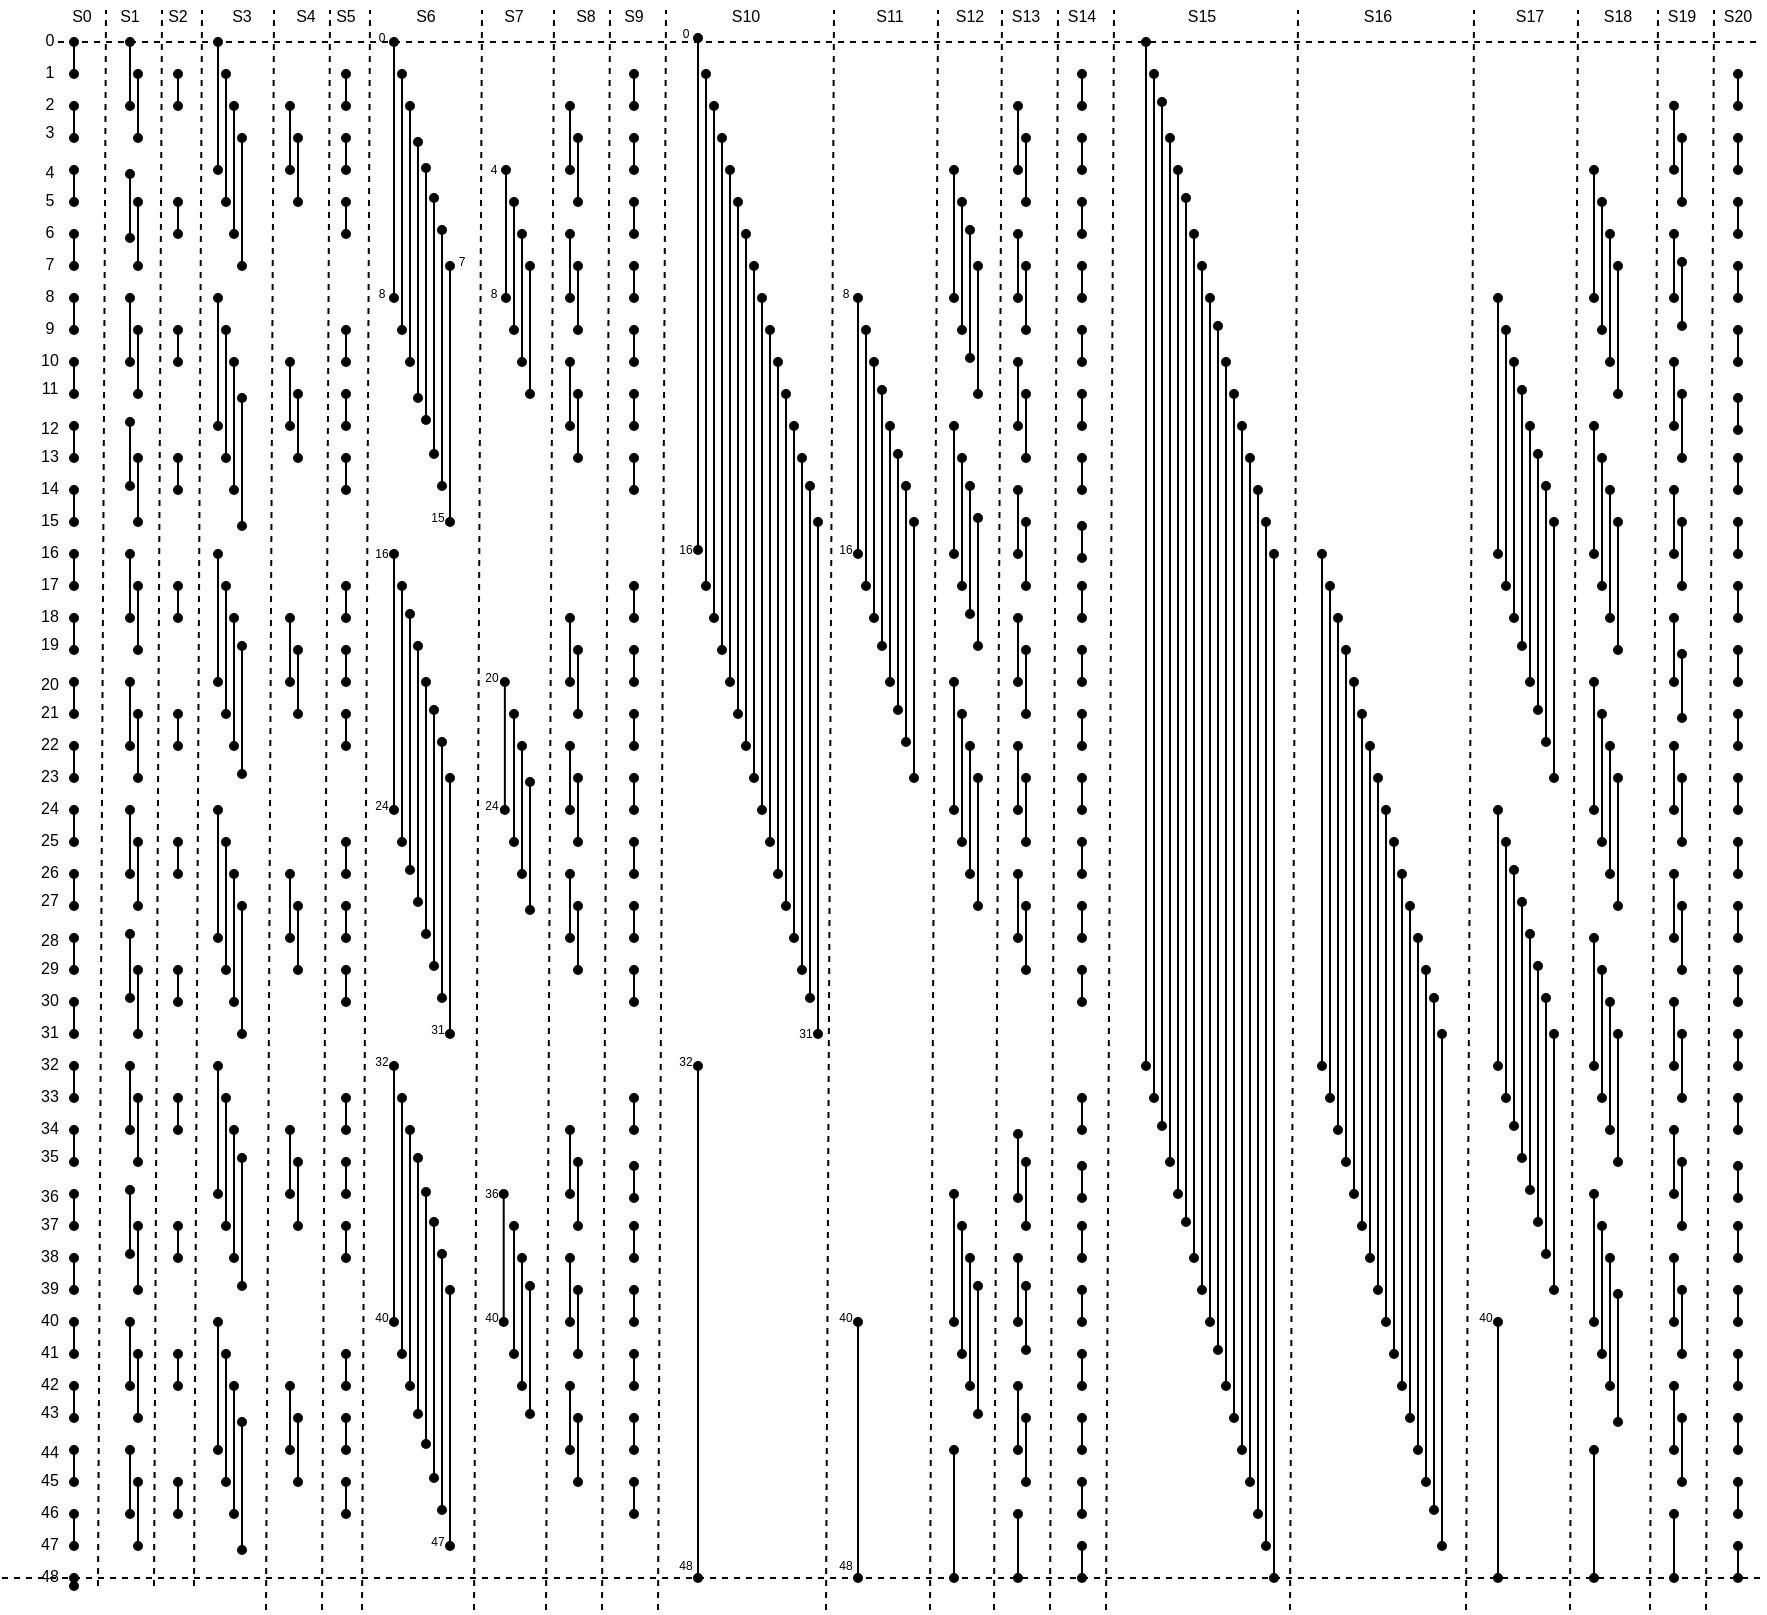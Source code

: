 <mxfile version="12.6.5" type="device"><diagram id="Ht1M8jgEwFfnCIfOTk4-" name="Page-1"><mxGraphModel dx="1422" dy="815" grid="1" gridSize="4" guides="1" tooltips="1" connect="1" arrows="1" fold="1" page="1" pageScale="1" pageWidth="1169" pageHeight="827" math="0" shadow="0"><root><mxCell id="0"/><mxCell id="1" parent="0"/><mxCell id="zdIPaz5jNOVgqwuHXg08-60" value="" style="endArrow=oval;startArrow=oval;html=1;startFill=1;endFill=1;endSize=4;startSize=4;" parent="1" edge="1"><mxGeometry width="50" height="50" relative="1" as="geometry"><mxPoint x="56" y="48" as="sourcePoint"/><mxPoint x="56" y="32" as="targetPoint"/></mxGeometry></mxCell><mxCell id="zdIPaz5jNOVgqwuHXg08-61" value="" style="endArrow=oval;startArrow=oval;html=1;startFill=1;endFill=1;endSize=4;startSize=4;" parent="1" edge="1"><mxGeometry width="50" height="50" relative="1" as="geometry"><mxPoint x="56" y="80" as="sourcePoint"/><mxPoint x="56" y="64" as="targetPoint"/></mxGeometry></mxCell><mxCell id="zdIPaz5jNOVgqwuHXg08-62" value="" style="endArrow=oval;startArrow=oval;html=1;startFill=1;endFill=1;endSize=4;startSize=4;" parent="1" edge="1"><mxGeometry width="50" height="50" relative="1" as="geometry"><mxPoint x="56" y="112" as="sourcePoint"/><mxPoint x="56" y="96" as="targetPoint"/></mxGeometry></mxCell><mxCell id="zdIPaz5jNOVgqwuHXg08-63" value="" style="endArrow=oval;startArrow=oval;html=1;startFill=1;endFill=1;endSize=4;startSize=4;" parent="1" edge="1"><mxGeometry width="50" height="50" relative="1" as="geometry"><mxPoint x="56" y="144" as="sourcePoint"/><mxPoint x="56" y="128.0" as="targetPoint"/></mxGeometry></mxCell><mxCell id="zdIPaz5jNOVgqwuHXg08-64" value="" style="endArrow=oval;startArrow=oval;html=1;startFill=1;endFill=1;endSize=4;startSize=4;" parent="1" edge="1"><mxGeometry width="50" height="50" relative="1" as="geometry"><mxPoint x="84" y="64" as="sourcePoint"/><mxPoint x="84" y="32" as="targetPoint"/></mxGeometry></mxCell><mxCell id="zdIPaz5jNOVgqwuHXg08-65" value="" style="endArrow=oval;startArrow=oval;html=1;startFill=1;endFill=1;endSize=4;startSize=4;" parent="1" edge="1"><mxGeometry width="50" height="50" relative="1" as="geometry"><mxPoint x="88" y="80.0" as="sourcePoint"/><mxPoint x="88" y="48" as="targetPoint"/></mxGeometry></mxCell><mxCell id="zdIPaz5jNOVgqwuHXg08-66" value="" style="endArrow=oval;startArrow=oval;html=1;startFill=1;endFill=1;endSize=4;startSize=4;" parent="1" edge="1"><mxGeometry width="50" height="50" relative="1" as="geometry"><mxPoint x="108" y="64" as="sourcePoint"/><mxPoint x="108" y="48" as="targetPoint"/></mxGeometry></mxCell><mxCell id="zdIPaz5jNOVgqwuHXg08-67" value="" style="endArrow=oval;startArrow=oval;html=1;startFill=1;endFill=1;endSize=4;startSize=4;" parent="1" edge="1"><mxGeometry width="50" height="50" relative="1" as="geometry"><mxPoint x="84" y="130.0" as="sourcePoint"/><mxPoint x="84" y="98" as="targetPoint"/></mxGeometry></mxCell><mxCell id="zdIPaz5jNOVgqwuHXg08-68" value="" style="endArrow=oval;startArrow=oval;html=1;startFill=1;endFill=1;endSize=4;startSize=4;" parent="1" edge="1"><mxGeometry width="50" height="50" relative="1" as="geometry"><mxPoint x="88" y="144.0" as="sourcePoint"/><mxPoint x="88" y="112" as="targetPoint"/></mxGeometry></mxCell><mxCell id="zdIPaz5jNOVgqwuHXg08-69" value="" style="endArrow=oval;startArrow=oval;html=1;startFill=1;endFill=1;endSize=4;startSize=4;" parent="1" edge="1"><mxGeometry width="50" height="50" relative="1" as="geometry"><mxPoint x="108" y="128.0" as="sourcePoint"/><mxPoint x="108" y="112" as="targetPoint"/></mxGeometry></mxCell><mxCell id="zdIPaz5jNOVgqwuHXg08-70" value="" style="endArrow=oval;startArrow=oval;html=1;startFill=1;endFill=1;endSize=4;startSize=4;" parent="1" edge="1"><mxGeometry width="50" height="50" relative="1" as="geometry"><mxPoint x="128" y="96" as="sourcePoint"/><mxPoint x="128" y="32.0" as="targetPoint"/></mxGeometry></mxCell><mxCell id="zdIPaz5jNOVgqwuHXg08-71" value="" style="endArrow=oval;startArrow=oval;html=1;startFill=1;endFill=1;endSize=4;startSize=4;" parent="1" edge="1"><mxGeometry width="50" height="50" relative="1" as="geometry"><mxPoint x="132" y="112.0" as="sourcePoint"/><mxPoint x="132" y="48.0" as="targetPoint"/></mxGeometry></mxCell><mxCell id="zdIPaz5jNOVgqwuHXg08-72" value="" style="endArrow=oval;startArrow=oval;html=1;startFill=1;endFill=1;endSize=4;startSize=4;" parent="1" edge="1"><mxGeometry width="50" height="50" relative="1" as="geometry"><mxPoint x="136.0" y="128.0" as="sourcePoint"/><mxPoint x="136.0" y="64.0" as="targetPoint"/></mxGeometry></mxCell><mxCell id="zdIPaz5jNOVgqwuHXg08-73" value="" style="endArrow=oval;startArrow=oval;html=1;startFill=1;endFill=1;endSize=4;startSize=4;" parent="1" edge="1"><mxGeometry width="50" height="50" relative="1" as="geometry"><mxPoint x="140.0" y="144" as="sourcePoint"/><mxPoint x="140.0" y="80.0" as="targetPoint"/></mxGeometry></mxCell><mxCell id="zdIPaz5jNOVgqwuHXg08-74" value="" style="endArrow=oval;startArrow=oval;html=1;startFill=1;endFill=1;endSize=4;startSize=4;" parent="1" edge="1"><mxGeometry width="50" height="50" relative="1" as="geometry"><mxPoint x="164" y="96.0" as="sourcePoint"/><mxPoint x="164" y="64" as="targetPoint"/></mxGeometry></mxCell><mxCell id="zdIPaz5jNOVgqwuHXg08-75" value="" style="endArrow=oval;startArrow=oval;html=1;startFill=1;endFill=1;endSize=4;startSize=4;" parent="1" edge="1"><mxGeometry width="50" height="50" relative="1" as="geometry"><mxPoint x="168.0" y="112.0" as="sourcePoint"/><mxPoint x="168.0" y="80.0" as="targetPoint"/></mxGeometry></mxCell><mxCell id="zdIPaz5jNOVgqwuHXg08-76" value="&lt;font style=&quot;font-size: 8px&quot;&gt;0&lt;/font&gt;" style="text;html=1;strokeColor=none;fillColor=none;align=center;verticalAlign=middle;whiteSpace=wrap;rounded=0;" parent="1" vertex="1"><mxGeometry x="32" y="24" width="24" height="12" as="geometry"/></mxCell><mxCell id="zdIPaz5jNOVgqwuHXg08-77" value="&lt;font style=&quot;font-size: 8px&quot;&gt;1&lt;/font&gt;" style="text;html=1;strokeColor=none;fillColor=none;align=center;verticalAlign=middle;whiteSpace=wrap;rounded=0;" parent="1" vertex="1"><mxGeometry x="32" y="40" width="24" height="12" as="geometry"/></mxCell><mxCell id="zdIPaz5jNOVgqwuHXg08-78" value="&lt;font style=&quot;font-size: 8px&quot;&gt;2&lt;/font&gt;" style="text;html=1;strokeColor=none;fillColor=none;align=center;verticalAlign=middle;whiteSpace=wrap;rounded=0;" parent="1" vertex="1"><mxGeometry x="32" y="56" width="24" height="12" as="geometry"/></mxCell><mxCell id="zdIPaz5jNOVgqwuHXg08-79" value="&lt;font style=&quot;font-size: 8px&quot;&gt;3&lt;/font&gt;" style="text;html=1;strokeColor=none;fillColor=none;align=center;verticalAlign=middle;whiteSpace=wrap;rounded=0;" parent="1" vertex="1"><mxGeometry x="32" y="70" width="24" height="12" as="geometry"/></mxCell><mxCell id="zdIPaz5jNOVgqwuHXg08-80" value="&lt;font style=&quot;font-size: 8px&quot;&gt;4&lt;/font&gt;" style="text;html=1;strokeColor=none;fillColor=none;align=center;verticalAlign=middle;whiteSpace=wrap;rounded=0;" parent="1" vertex="1"><mxGeometry x="32" y="90" width="24" height="12" as="geometry"/></mxCell><mxCell id="zdIPaz5jNOVgqwuHXg08-81" value="&lt;font style=&quot;font-size: 8px&quot;&gt;5&lt;/font&gt;" style="text;html=1;strokeColor=none;fillColor=none;align=center;verticalAlign=middle;whiteSpace=wrap;rounded=0;" parent="1" vertex="1"><mxGeometry x="32" y="104" width="24" height="12" as="geometry"/></mxCell><mxCell id="zdIPaz5jNOVgqwuHXg08-82" value="&lt;font style=&quot;font-size: 8px&quot;&gt;6&lt;/font&gt;" style="text;html=1;strokeColor=none;fillColor=none;align=center;verticalAlign=middle;whiteSpace=wrap;rounded=0;" parent="1" vertex="1"><mxGeometry x="32" y="120" width="24" height="12" as="geometry"/></mxCell><mxCell id="zdIPaz5jNOVgqwuHXg08-83" value="&lt;font style=&quot;font-size: 8px&quot;&gt;7&lt;/font&gt;" style="text;html=1;strokeColor=none;fillColor=none;align=center;verticalAlign=middle;whiteSpace=wrap;rounded=0;" parent="1" vertex="1"><mxGeometry x="32" y="136" width="24" height="12" as="geometry"/></mxCell><mxCell id="zdIPaz5jNOVgqwuHXg08-84" value="" style="endArrow=oval;startArrow=oval;html=1;startFill=1;endFill=1;endSize=4;startSize=4;" parent="1" edge="1"><mxGeometry width="50" height="50" relative="1" as="geometry"><mxPoint x="56.0" y="176" as="sourcePoint"/><mxPoint x="56.0" y="160" as="targetPoint"/></mxGeometry></mxCell><mxCell id="zdIPaz5jNOVgqwuHXg08-85" value="" style="endArrow=oval;startArrow=oval;html=1;startFill=1;endFill=1;endSize=4;startSize=4;" parent="1" edge="1"><mxGeometry width="50" height="50" relative="1" as="geometry"><mxPoint x="56.0" y="208" as="sourcePoint"/><mxPoint x="56.0" y="192.0" as="targetPoint"/></mxGeometry></mxCell><mxCell id="zdIPaz5jNOVgqwuHXg08-86" value="" style="endArrow=oval;startArrow=oval;html=1;startFill=1;endFill=1;endSize=4;startSize=4;" parent="1" edge="1"><mxGeometry width="50" height="50" relative="1" as="geometry"><mxPoint x="56.0" y="240" as="sourcePoint"/><mxPoint x="56.0" y="224.0" as="targetPoint"/></mxGeometry></mxCell><mxCell id="zdIPaz5jNOVgqwuHXg08-87" value="" style="endArrow=oval;startArrow=oval;html=1;startFill=1;endFill=1;endSize=4;startSize=4;" parent="1" edge="1"><mxGeometry width="50" height="50" relative="1" as="geometry"><mxPoint x="56.0" y="272" as="sourcePoint"/><mxPoint x="56.0" y="256" as="targetPoint"/></mxGeometry></mxCell><mxCell id="zdIPaz5jNOVgqwuHXg08-88" value="" style="endArrow=oval;startArrow=oval;html=1;startFill=1;endFill=1;endSize=4;startSize=4;" parent="1" edge="1"><mxGeometry width="50" height="50" relative="1" as="geometry"><mxPoint x="84" y="192.0" as="sourcePoint"/><mxPoint x="84" y="160" as="targetPoint"/></mxGeometry></mxCell><mxCell id="zdIPaz5jNOVgqwuHXg08-89" value="" style="endArrow=oval;startArrow=oval;html=1;startFill=1;endFill=1;endSize=4;startSize=4;" parent="1" edge="1"><mxGeometry width="50" height="50" relative="1" as="geometry"><mxPoint x="88" y="208.0" as="sourcePoint"/><mxPoint x="88" y="176" as="targetPoint"/></mxGeometry></mxCell><mxCell id="zdIPaz5jNOVgqwuHXg08-90" value="" style="endArrow=oval;startArrow=oval;html=1;startFill=1;endFill=1;endSize=4;startSize=4;" parent="1" edge="1"><mxGeometry width="50" height="50" relative="1" as="geometry"><mxPoint x="108" y="192.0" as="sourcePoint"/><mxPoint x="108" y="176" as="targetPoint"/></mxGeometry></mxCell><mxCell id="zdIPaz5jNOVgqwuHXg08-91" value="" style="endArrow=oval;startArrow=oval;html=1;startFill=1;endFill=1;endSize=4;startSize=4;" parent="1" edge="1"><mxGeometry width="50" height="50" relative="1" as="geometry"><mxPoint x="84" y="254" as="sourcePoint"/><mxPoint x="84" y="222.0" as="targetPoint"/></mxGeometry></mxCell><mxCell id="zdIPaz5jNOVgqwuHXg08-92" value="" style="endArrow=oval;startArrow=oval;html=1;startFill=1;endFill=1;endSize=4;startSize=4;" parent="1" edge="1"><mxGeometry width="50" height="50" relative="1" as="geometry"><mxPoint x="88" y="272" as="sourcePoint"/><mxPoint x="88" y="240" as="targetPoint"/></mxGeometry></mxCell><mxCell id="zdIPaz5jNOVgqwuHXg08-93" value="" style="endArrow=oval;startArrow=oval;html=1;startFill=1;endFill=1;endSize=4;startSize=4;" parent="1" edge="1"><mxGeometry width="50" height="50" relative="1" as="geometry"><mxPoint x="108" y="256" as="sourcePoint"/><mxPoint x="108" y="240" as="targetPoint"/></mxGeometry></mxCell><mxCell id="zdIPaz5jNOVgqwuHXg08-94" value="" style="endArrow=oval;startArrow=oval;html=1;startFill=1;endFill=1;endSize=4;startSize=4;" parent="1" edge="1"><mxGeometry width="50" height="50" relative="1" as="geometry"><mxPoint x="128" y="224.0" as="sourcePoint"/><mxPoint x="128" y="160.0" as="targetPoint"/></mxGeometry></mxCell><mxCell id="zdIPaz5jNOVgqwuHXg08-95" value="" style="endArrow=oval;startArrow=oval;html=1;startFill=1;endFill=1;endSize=4;startSize=4;" parent="1" edge="1"><mxGeometry width="50" height="50" relative="1" as="geometry"><mxPoint x="132.0" y="240.0" as="sourcePoint"/><mxPoint x="132.0" y="176.0" as="targetPoint"/></mxGeometry></mxCell><mxCell id="zdIPaz5jNOVgqwuHXg08-96" value="" style="endArrow=oval;startArrow=oval;html=1;startFill=1;endFill=1;endSize=4;startSize=4;" parent="1" edge="1"><mxGeometry width="50" height="50" relative="1" as="geometry"><mxPoint x="136.0" y="256" as="sourcePoint"/><mxPoint x="136.0" y="192.0" as="targetPoint"/></mxGeometry></mxCell><mxCell id="zdIPaz5jNOVgqwuHXg08-97" value="" style="endArrow=oval;startArrow=oval;html=1;startFill=1;endFill=1;endSize=4;startSize=4;" parent="1" edge="1"><mxGeometry width="50" height="50" relative="1" as="geometry"><mxPoint x="140" y="274" as="sourcePoint"/><mxPoint x="140" y="210.0" as="targetPoint"/></mxGeometry></mxCell><mxCell id="zdIPaz5jNOVgqwuHXg08-98" value="" style="endArrow=oval;startArrow=oval;html=1;startFill=1;endFill=1;endSize=4;startSize=4;" parent="1" edge="1"><mxGeometry width="50" height="50" relative="1" as="geometry"><mxPoint x="164.0" y="224.0" as="sourcePoint"/><mxPoint x="164.0" y="192.0" as="targetPoint"/></mxGeometry></mxCell><mxCell id="zdIPaz5jNOVgqwuHXg08-99" value="" style="endArrow=oval;startArrow=oval;html=1;startFill=1;endFill=1;endSize=4;startSize=4;" parent="1" edge="1"><mxGeometry width="50" height="50" relative="1" as="geometry"><mxPoint x="168.0" y="240.0" as="sourcePoint"/><mxPoint x="168.0" y="208.0" as="targetPoint"/></mxGeometry></mxCell><mxCell id="zdIPaz5jNOVgqwuHXg08-100" value="&lt;font style=&quot;font-size: 8px&quot;&gt;8&lt;/font&gt;" style="text;html=1;strokeColor=none;fillColor=none;align=center;verticalAlign=middle;whiteSpace=wrap;rounded=0;" parent="1" vertex="1"><mxGeometry x="32" y="152" width="24" height="12" as="geometry"/></mxCell><mxCell id="zdIPaz5jNOVgqwuHXg08-101" value="&lt;font style=&quot;font-size: 8px&quot;&gt;9&lt;/font&gt;" style="text;html=1;strokeColor=none;fillColor=none;align=center;verticalAlign=middle;whiteSpace=wrap;rounded=0;" parent="1" vertex="1"><mxGeometry x="32" y="168" width="24" height="12" as="geometry"/></mxCell><mxCell id="zdIPaz5jNOVgqwuHXg08-102" value="&lt;font style=&quot;font-size: 8px&quot;&gt;10&lt;/font&gt;" style="text;html=1;strokeColor=none;fillColor=none;align=center;verticalAlign=middle;whiteSpace=wrap;rounded=0;" parent="1" vertex="1"><mxGeometry x="32" y="184" width="24" height="12" as="geometry"/></mxCell><mxCell id="zdIPaz5jNOVgqwuHXg08-103" value="&lt;font style=&quot;font-size: 8px&quot;&gt;11&lt;/font&gt;" style="text;html=1;strokeColor=none;fillColor=none;align=center;verticalAlign=middle;whiteSpace=wrap;rounded=0;" parent="1" vertex="1"><mxGeometry x="32" y="198" width="24" height="12" as="geometry"/></mxCell><mxCell id="zdIPaz5jNOVgqwuHXg08-104" value="&lt;span style=&quot;font-size: 8px&quot;&gt;12&lt;/span&gt;" style="text;html=1;strokeColor=none;fillColor=none;align=center;verticalAlign=middle;whiteSpace=wrap;rounded=0;" parent="1" vertex="1"><mxGeometry x="32" y="218" width="24" height="12" as="geometry"/></mxCell><mxCell id="zdIPaz5jNOVgqwuHXg08-105" value="&lt;span style=&quot;font-size: 8px&quot;&gt;13&lt;/span&gt;" style="text;html=1;strokeColor=none;fillColor=none;align=center;verticalAlign=middle;whiteSpace=wrap;rounded=0;" parent="1" vertex="1"><mxGeometry x="32" y="232" width="24" height="12" as="geometry"/></mxCell><mxCell id="zdIPaz5jNOVgqwuHXg08-106" value="&lt;font style=&quot;font-size: 8px&quot;&gt;14&lt;/font&gt;" style="text;html=1;strokeColor=none;fillColor=none;align=center;verticalAlign=middle;whiteSpace=wrap;rounded=0;" parent="1" vertex="1"><mxGeometry x="32" y="248" width="24" height="12" as="geometry"/></mxCell><mxCell id="zdIPaz5jNOVgqwuHXg08-107" value="&lt;font style=&quot;font-size: 8px&quot;&gt;15&lt;/font&gt;" style="text;html=1;strokeColor=none;fillColor=none;align=center;verticalAlign=middle;whiteSpace=wrap;rounded=0;" parent="1" vertex="1"><mxGeometry x="32" y="264" width="24" height="12" as="geometry"/></mxCell><mxCell id="zdIPaz5jNOVgqwuHXg08-108" value="" style="endArrow=oval;startArrow=oval;html=1;startFill=1;endFill=1;endSize=4;startSize=4;" parent="1" edge="1"><mxGeometry width="50" height="50" relative="1" as="geometry"><mxPoint x="216" y="160" as="sourcePoint"/><mxPoint x="216" y="32.0" as="targetPoint"/></mxGeometry></mxCell><mxCell id="zdIPaz5jNOVgqwuHXg08-109" value="" style="endArrow=oval;startArrow=oval;html=1;startFill=1;endFill=1;endSize=4;startSize=4;" parent="1" edge="1"><mxGeometry width="50" height="50" relative="1" as="geometry"><mxPoint x="220" y="176" as="sourcePoint"/><mxPoint x="220" y="48.0" as="targetPoint"/></mxGeometry></mxCell><mxCell id="zdIPaz5jNOVgqwuHXg08-110" value="" style="endArrow=oval;startArrow=oval;html=1;startFill=1;endFill=1;endSize=4;startSize=4;" parent="1" edge="1"><mxGeometry width="50" height="50" relative="1" as="geometry"><mxPoint x="224.0" y="192" as="sourcePoint"/><mxPoint x="224.0" y="64.0" as="targetPoint"/></mxGeometry></mxCell><mxCell id="zdIPaz5jNOVgqwuHXg08-111" value="" style="endArrow=oval;startArrow=oval;html=1;startFill=1;endFill=1;endSize=4;startSize=4;" parent="1" edge="1"><mxGeometry width="50" height="50" relative="1" as="geometry"><mxPoint x="228.0" y="210" as="sourcePoint"/><mxPoint x="228.0" y="82.0" as="targetPoint"/></mxGeometry></mxCell><mxCell id="zdIPaz5jNOVgqwuHXg08-112" value="" style="endArrow=oval;startArrow=oval;html=1;startFill=1;endFill=1;endSize=4;startSize=4;" parent="1" edge="1"><mxGeometry width="50" height="50" relative="1" as="geometry"><mxPoint x="232" y="221" as="sourcePoint"/><mxPoint x="232" y="95" as="targetPoint"/></mxGeometry></mxCell><mxCell id="zdIPaz5jNOVgqwuHXg08-113" value="" style="endArrow=oval;startArrow=oval;html=1;startFill=1;endFill=1;endSize=4;startSize=4;" parent="1" edge="1"><mxGeometry width="50" height="50" relative="1" as="geometry"><mxPoint x="236.0" y="238" as="sourcePoint"/><mxPoint x="236.0" y="110.0" as="targetPoint"/></mxGeometry></mxCell><mxCell id="zdIPaz5jNOVgqwuHXg08-114" value="" style="endArrow=oval;startArrow=oval;html=1;startFill=1;endFill=1;endSize=4;startSize=4;" parent="1" edge="1"><mxGeometry width="50" height="50" relative="1" as="geometry"><mxPoint x="240.0" y="254" as="sourcePoint"/><mxPoint x="240" y="126" as="targetPoint"/></mxGeometry></mxCell><mxCell id="zdIPaz5jNOVgqwuHXg08-115" value="" style="endArrow=oval;startArrow=oval;html=1;startFill=1;endFill=1;endSize=4;startSize=4;" parent="1" edge="1"><mxGeometry width="50" height="50" relative="1" as="geometry"><mxPoint x="244.0" y="272" as="sourcePoint"/><mxPoint x="244.0" y="144" as="targetPoint"/></mxGeometry></mxCell><mxCell id="zdIPaz5jNOVgqwuHXg08-116" value="" style="endArrow=oval;startArrow=oval;html=1;startFill=1;endFill=1;endSize=4;startSize=4;" parent="1" edge="1"><mxGeometry width="50" height="50" relative="1" as="geometry"><mxPoint x="272" y="160.0" as="sourcePoint"/><mxPoint x="272" y="96.0" as="targetPoint"/></mxGeometry></mxCell><mxCell id="zdIPaz5jNOVgqwuHXg08-117" value="" style="endArrow=oval;startArrow=oval;html=1;startFill=1;endFill=1;endSize=4;startSize=4;" parent="1" edge="1"><mxGeometry width="50" height="50" relative="1" as="geometry"><mxPoint x="276.0" y="176.0" as="sourcePoint"/><mxPoint x="276.0" y="112.0" as="targetPoint"/></mxGeometry></mxCell><mxCell id="zdIPaz5jNOVgqwuHXg08-118" value="" style="endArrow=oval;startArrow=oval;html=1;startFill=1;endFill=1;endSize=4;startSize=4;" parent="1" edge="1"><mxGeometry width="50" height="50" relative="1" as="geometry"><mxPoint x="280.0" y="192" as="sourcePoint"/><mxPoint x="280.0" y="128.0" as="targetPoint"/></mxGeometry></mxCell><mxCell id="zdIPaz5jNOVgqwuHXg08-119" value="" style="endArrow=oval;startArrow=oval;html=1;startFill=1;endFill=1;endSize=4;startSize=4;" parent="1" edge="1"><mxGeometry width="50" height="50" relative="1" as="geometry"><mxPoint x="284" y="208" as="sourcePoint"/><mxPoint x="284" y="144.0" as="targetPoint"/></mxGeometry></mxCell><mxCell id="zdIPaz5jNOVgqwuHXg08-120" value="" style="endArrow=oval;startArrow=oval;html=1;startFill=1;endFill=1;endSize=4;startSize=4;" parent="1" edge="1"><mxGeometry width="50" height="50" relative="1" as="geometry"><mxPoint x="304" y="96.0" as="sourcePoint"/><mxPoint x="304" y="64" as="targetPoint"/></mxGeometry></mxCell><mxCell id="zdIPaz5jNOVgqwuHXg08-121" value="" style="endArrow=oval;startArrow=oval;html=1;startFill=1;endFill=1;endSize=4;startSize=4;" parent="1" edge="1"><mxGeometry width="50" height="50" relative="1" as="geometry"><mxPoint x="308" y="112.0" as="sourcePoint"/><mxPoint x="308" y="80" as="targetPoint"/></mxGeometry></mxCell><mxCell id="zdIPaz5jNOVgqwuHXg08-122" value="" style="endArrow=oval;startArrow=oval;html=1;startFill=1;endFill=1;endSize=4;startSize=4;" parent="1" edge="1"><mxGeometry width="50" height="50" relative="1" as="geometry"><mxPoint x="304" y="160.0" as="sourcePoint"/><mxPoint x="304" y="128.0" as="targetPoint"/></mxGeometry></mxCell><mxCell id="zdIPaz5jNOVgqwuHXg08-123" value="" style="endArrow=oval;startArrow=oval;html=1;startFill=1;endFill=1;endSize=4;startSize=4;" parent="1" edge="1"><mxGeometry width="50" height="50" relative="1" as="geometry"><mxPoint x="308" y="176.0" as="sourcePoint"/><mxPoint x="308" y="144" as="targetPoint"/></mxGeometry></mxCell><mxCell id="zdIPaz5jNOVgqwuHXg08-124" value="" style="endArrow=oval;startArrow=oval;html=1;startFill=1;endFill=1;endSize=4;startSize=4;" parent="1" edge="1"><mxGeometry width="50" height="50" relative="1" as="geometry"><mxPoint x="304" y="224" as="sourcePoint"/><mxPoint x="304" y="192" as="targetPoint"/></mxGeometry></mxCell><mxCell id="zdIPaz5jNOVgqwuHXg08-125" value="" style="endArrow=oval;startArrow=oval;html=1;startFill=1;endFill=1;endSize=4;startSize=4;" parent="1" edge="1"><mxGeometry width="50" height="50" relative="1" as="geometry"><mxPoint x="308" y="240.0" as="sourcePoint"/><mxPoint x="308" y="208" as="targetPoint"/></mxGeometry></mxCell><mxCell id="zdIPaz5jNOVgqwuHXg08-126" value="" style="endArrow=oval;startArrow=oval;html=1;startFill=1;endFill=1;endSize=4;startSize=4;" parent="1" edge="1"><mxGeometry width="50" height="50" relative="1" as="geometry"><mxPoint x="192" y="64.0" as="sourcePoint"/><mxPoint x="192" y="48" as="targetPoint"/></mxGeometry></mxCell><mxCell id="zdIPaz5jNOVgqwuHXg08-127" value="" style="endArrow=oval;startArrow=oval;html=1;startFill=1;endFill=1;endSize=4;startSize=4;" parent="1" edge="1"><mxGeometry width="50" height="50" relative="1" as="geometry"><mxPoint x="192" y="96.0" as="sourcePoint"/><mxPoint x="192" y="80" as="targetPoint"/></mxGeometry></mxCell><mxCell id="zdIPaz5jNOVgqwuHXg08-128" value="" style="endArrow=oval;startArrow=oval;html=1;startFill=1;endFill=1;endSize=4;startSize=4;" parent="1" edge="1"><mxGeometry width="50" height="50" relative="1" as="geometry"><mxPoint x="192" y="128.0" as="sourcePoint"/><mxPoint x="192" y="112" as="targetPoint"/></mxGeometry></mxCell><mxCell id="zdIPaz5jNOVgqwuHXg08-129" value="" style="endArrow=oval;startArrow=oval;html=1;startFill=1;endFill=1;endSize=4;startSize=4;" parent="1" edge="1"><mxGeometry width="50" height="50" relative="1" as="geometry"><mxPoint x="192" y="192.0" as="sourcePoint"/><mxPoint x="192" y="176" as="targetPoint"/></mxGeometry></mxCell><mxCell id="zdIPaz5jNOVgqwuHXg08-130" value="" style="endArrow=oval;startArrow=oval;html=1;startFill=1;endFill=1;endSize=4;startSize=4;" parent="1" edge="1"><mxGeometry width="50" height="50" relative="1" as="geometry"><mxPoint x="192" y="224.0" as="sourcePoint"/><mxPoint x="192" y="208" as="targetPoint"/></mxGeometry></mxCell><mxCell id="zdIPaz5jNOVgqwuHXg08-131" value="" style="endArrow=oval;startArrow=oval;html=1;startFill=1;endFill=1;endSize=4;startSize=4;" parent="1" edge="1"><mxGeometry width="50" height="50" relative="1" as="geometry"><mxPoint x="192" y="256" as="sourcePoint"/><mxPoint x="192" y="240" as="targetPoint"/></mxGeometry></mxCell><mxCell id="zdIPaz5jNOVgqwuHXg08-132" value="" style="endArrow=oval;startArrow=oval;html=1;startFill=1;endFill=1;endSize=4;startSize=4;" parent="1" edge="1"><mxGeometry width="50" height="50" relative="1" as="geometry"><mxPoint x="336" y="64.0" as="sourcePoint"/><mxPoint x="336" y="48" as="targetPoint"/></mxGeometry></mxCell><mxCell id="zdIPaz5jNOVgqwuHXg08-133" value="" style="endArrow=oval;startArrow=oval;html=1;startFill=1;endFill=1;endSize=4;startSize=4;" parent="1" edge="1"><mxGeometry width="50" height="50" relative="1" as="geometry"><mxPoint x="336" y="96.0" as="sourcePoint"/><mxPoint x="336" y="80" as="targetPoint"/></mxGeometry></mxCell><mxCell id="zdIPaz5jNOVgqwuHXg08-134" value="" style="endArrow=oval;startArrow=oval;html=1;startFill=1;endFill=1;endSize=4;startSize=4;" parent="1" edge="1"><mxGeometry width="50" height="50" relative="1" as="geometry"><mxPoint x="336" y="128" as="sourcePoint"/><mxPoint x="336" y="112" as="targetPoint"/></mxGeometry></mxCell><mxCell id="zdIPaz5jNOVgqwuHXg08-135" value="" style="endArrow=oval;startArrow=oval;html=1;startFill=1;endFill=1;endSize=4;startSize=4;" parent="1" edge="1"><mxGeometry width="50" height="50" relative="1" as="geometry"><mxPoint x="336" y="160.0" as="sourcePoint"/><mxPoint x="336" y="144" as="targetPoint"/></mxGeometry></mxCell><mxCell id="zdIPaz5jNOVgqwuHXg08-136" value="" style="endArrow=oval;startArrow=oval;html=1;startFill=1;endFill=1;endSize=4;startSize=4;" parent="1" edge="1"><mxGeometry width="50" height="50" relative="1" as="geometry"><mxPoint x="336" y="224.0" as="sourcePoint"/><mxPoint x="336" y="208" as="targetPoint"/></mxGeometry></mxCell><mxCell id="zdIPaz5jNOVgqwuHXg08-137" value="" style="endArrow=oval;startArrow=oval;html=1;startFill=1;endFill=1;endSize=4;startSize=4;" parent="1" edge="1"><mxGeometry width="50" height="50" relative="1" as="geometry"><mxPoint x="336" y="192" as="sourcePoint"/><mxPoint x="336" y="176" as="targetPoint"/></mxGeometry></mxCell><mxCell id="zdIPaz5jNOVgqwuHXg08-138" value="" style="endArrow=oval;startArrow=oval;html=1;startFill=1;endFill=1;endSize=4;startSize=4;" parent="1" edge="1"><mxGeometry width="50" height="50" relative="1" as="geometry"><mxPoint x="336" y="256" as="sourcePoint"/><mxPoint x="336" y="240" as="targetPoint"/></mxGeometry></mxCell><mxCell id="zdIPaz5jNOVgqwuHXg08-139" value="" style="endArrow=oval;startArrow=oval;html=1;startFill=1;endFill=1;endSize=4;startSize=4;" parent="1" edge="1"><mxGeometry width="50" height="50" relative="1" as="geometry"><mxPoint x="56.0" y="304" as="sourcePoint"/><mxPoint x="56.0" y="288" as="targetPoint"/></mxGeometry></mxCell><mxCell id="zdIPaz5jNOVgqwuHXg08-140" value="" style="endArrow=oval;startArrow=oval;html=1;startFill=1;endFill=1;endSize=4;startSize=4;" parent="1" edge="1"><mxGeometry width="50" height="50" relative="1" as="geometry"><mxPoint x="56.0" y="336" as="sourcePoint"/><mxPoint x="56.0" y="320.0" as="targetPoint"/></mxGeometry></mxCell><mxCell id="zdIPaz5jNOVgqwuHXg08-141" value="" style="endArrow=oval;startArrow=oval;html=1;startFill=1;endFill=1;endSize=4;startSize=4;" parent="1" edge="1"><mxGeometry width="50" height="50" relative="1" as="geometry"><mxPoint x="56.0" y="368" as="sourcePoint"/><mxPoint x="56.0" y="352.0" as="targetPoint"/></mxGeometry></mxCell><mxCell id="zdIPaz5jNOVgqwuHXg08-142" value="" style="endArrow=oval;startArrow=oval;html=1;startFill=1;endFill=1;endSize=4;startSize=4;" parent="1" edge="1"><mxGeometry width="50" height="50" relative="1" as="geometry"><mxPoint x="56.0" y="400" as="sourcePoint"/><mxPoint x="56.0" y="384" as="targetPoint"/></mxGeometry></mxCell><mxCell id="zdIPaz5jNOVgqwuHXg08-143" value="" style="endArrow=oval;startArrow=oval;html=1;startFill=1;endFill=1;endSize=4;startSize=4;" parent="1" edge="1"><mxGeometry width="50" height="50" relative="1" as="geometry"><mxPoint x="84" y="320.0" as="sourcePoint"/><mxPoint x="84" y="288" as="targetPoint"/></mxGeometry></mxCell><mxCell id="zdIPaz5jNOVgqwuHXg08-144" value="" style="endArrow=oval;startArrow=oval;html=1;startFill=1;endFill=1;endSize=4;startSize=4;" parent="1" edge="1"><mxGeometry width="50" height="50" relative="1" as="geometry"><mxPoint x="88" y="336.0" as="sourcePoint"/><mxPoint x="88" y="304" as="targetPoint"/></mxGeometry></mxCell><mxCell id="zdIPaz5jNOVgqwuHXg08-145" value="" style="endArrow=oval;startArrow=oval;html=1;startFill=1;endFill=1;endSize=4;startSize=4;" parent="1" edge="1"><mxGeometry width="50" height="50" relative="1" as="geometry"><mxPoint x="108" y="320.0" as="sourcePoint"/><mxPoint x="108" y="304" as="targetPoint"/></mxGeometry></mxCell><mxCell id="zdIPaz5jNOVgqwuHXg08-146" value="" style="endArrow=oval;startArrow=oval;html=1;startFill=1;endFill=1;endSize=4;startSize=4;" parent="1" edge="1"><mxGeometry width="50" height="50" relative="1" as="geometry"><mxPoint x="84" y="384" as="sourcePoint"/><mxPoint x="84" y="352.0" as="targetPoint"/></mxGeometry></mxCell><mxCell id="zdIPaz5jNOVgqwuHXg08-147" value="" style="endArrow=oval;startArrow=oval;html=1;startFill=1;endFill=1;endSize=4;startSize=4;" parent="1" edge="1"><mxGeometry width="50" height="50" relative="1" as="geometry"><mxPoint x="88" y="400" as="sourcePoint"/><mxPoint x="88" y="368" as="targetPoint"/></mxGeometry></mxCell><mxCell id="zdIPaz5jNOVgqwuHXg08-148" value="" style="endArrow=oval;startArrow=oval;html=1;startFill=1;endFill=1;endSize=4;startSize=4;" parent="1" edge="1"><mxGeometry width="50" height="50" relative="1" as="geometry"><mxPoint x="108" y="384" as="sourcePoint"/><mxPoint x="108" y="368" as="targetPoint"/></mxGeometry></mxCell><mxCell id="zdIPaz5jNOVgqwuHXg08-149" value="" style="endArrow=oval;startArrow=oval;html=1;startFill=1;endFill=1;endSize=4;startSize=4;" parent="1" edge="1"><mxGeometry width="50" height="50" relative="1" as="geometry"><mxPoint x="128" y="352.0" as="sourcePoint"/><mxPoint x="128" y="288.0" as="targetPoint"/></mxGeometry></mxCell><mxCell id="zdIPaz5jNOVgqwuHXg08-150" value="" style="endArrow=oval;startArrow=oval;html=1;startFill=1;endFill=1;endSize=4;startSize=4;" parent="1" edge="1"><mxGeometry width="50" height="50" relative="1" as="geometry"><mxPoint x="132.0" y="368.0" as="sourcePoint"/><mxPoint x="132.0" y="304.0" as="targetPoint"/></mxGeometry></mxCell><mxCell id="zdIPaz5jNOVgqwuHXg08-151" value="" style="endArrow=oval;startArrow=oval;html=1;startFill=1;endFill=1;endSize=4;startSize=4;" parent="1" edge="1"><mxGeometry width="50" height="50" relative="1" as="geometry"><mxPoint x="136.0" y="384" as="sourcePoint"/><mxPoint x="136.0" y="320.0" as="targetPoint"/></mxGeometry></mxCell><mxCell id="zdIPaz5jNOVgqwuHXg08-152" value="" style="endArrow=oval;startArrow=oval;html=1;startFill=1;endFill=1;endSize=4;startSize=4;" parent="1" edge="1"><mxGeometry width="50" height="50" relative="1" as="geometry"><mxPoint x="140" y="398" as="sourcePoint"/><mxPoint x="140" y="334.0" as="targetPoint"/></mxGeometry></mxCell><mxCell id="zdIPaz5jNOVgqwuHXg08-153" value="" style="endArrow=oval;startArrow=oval;html=1;startFill=1;endFill=1;endSize=4;startSize=4;" parent="1" edge="1"><mxGeometry width="50" height="50" relative="1" as="geometry"><mxPoint x="164.0" y="352.0" as="sourcePoint"/><mxPoint x="164.0" y="320.0" as="targetPoint"/></mxGeometry></mxCell><mxCell id="zdIPaz5jNOVgqwuHXg08-154" value="" style="endArrow=oval;startArrow=oval;html=1;startFill=1;endFill=1;endSize=4;startSize=4;" parent="1" edge="1"><mxGeometry width="50" height="50" relative="1" as="geometry"><mxPoint x="168.0" y="368.0" as="sourcePoint"/><mxPoint x="168.0" y="336.0" as="targetPoint"/></mxGeometry></mxCell><mxCell id="zdIPaz5jNOVgqwuHXg08-155" value="&lt;font style=&quot;font-size: 8px&quot;&gt;16&lt;/font&gt;" style="text;html=1;strokeColor=none;fillColor=none;align=center;verticalAlign=middle;whiteSpace=wrap;rounded=0;" parent="1" vertex="1"><mxGeometry x="32" y="280" width="24" height="12" as="geometry"/></mxCell><mxCell id="zdIPaz5jNOVgqwuHXg08-156" value="&lt;font style=&quot;font-size: 8px&quot;&gt;17&lt;/font&gt;" style="text;html=1;strokeColor=none;fillColor=none;align=center;verticalAlign=middle;whiteSpace=wrap;rounded=0;" parent="1" vertex="1"><mxGeometry x="32" y="296" width="24" height="12" as="geometry"/></mxCell><mxCell id="zdIPaz5jNOVgqwuHXg08-157" value="&lt;font style=&quot;font-size: 8px&quot;&gt;18&lt;/font&gt;" style="text;html=1;strokeColor=none;fillColor=none;align=center;verticalAlign=middle;whiteSpace=wrap;rounded=0;" parent="1" vertex="1"><mxGeometry x="32" y="312" width="24" height="12" as="geometry"/></mxCell><mxCell id="zdIPaz5jNOVgqwuHXg08-158" value="&lt;font style=&quot;font-size: 8px&quot;&gt;19&lt;/font&gt;" style="text;html=1;strokeColor=none;fillColor=none;align=center;verticalAlign=middle;whiteSpace=wrap;rounded=0;" parent="1" vertex="1"><mxGeometry x="32" y="326" width="24" height="12" as="geometry"/></mxCell><mxCell id="zdIPaz5jNOVgqwuHXg08-159" value="&lt;span style=&quot;font-size: 8px&quot;&gt;20&lt;/span&gt;" style="text;html=1;strokeColor=none;fillColor=none;align=center;verticalAlign=middle;whiteSpace=wrap;rounded=0;" parent="1" vertex="1"><mxGeometry x="32" y="346" width="24" height="12" as="geometry"/></mxCell><mxCell id="zdIPaz5jNOVgqwuHXg08-160" value="&lt;font style=&quot;font-size: 8px&quot;&gt;21&lt;/font&gt;" style="text;html=1;strokeColor=none;fillColor=none;align=center;verticalAlign=middle;whiteSpace=wrap;rounded=0;" parent="1" vertex="1"><mxGeometry x="32" y="360" width="24" height="12" as="geometry"/></mxCell><mxCell id="zdIPaz5jNOVgqwuHXg08-161" value="&lt;font style=&quot;font-size: 8px&quot;&gt;22&lt;/font&gt;" style="text;html=1;strokeColor=none;fillColor=none;align=center;verticalAlign=middle;whiteSpace=wrap;rounded=0;" parent="1" vertex="1"><mxGeometry x="32" y="376" width="24" height="12" as="geometry"/></mxCell><mxCell id="zdIPaz5jNOVgqwuHXg08-162" value="&lt;font style=&quot;font-size: 8px&quot;&gt;23&lt;/font&gt;" style="text;html=1;strokeColor=none;fillColor=none;align=center;verticalAlign=middle;whiteSpace=wrap;rounded=0;" parent="1" vertex="1"><mxGeometry x="32" y="392" width="24" height="12" as="geometry"/></mxCell><mxCell id="zdIPaz5jNOVgqwuHXg08-163" value="" style="endArrow=oval;startArrow=oval;html=1;startFill=1;endFill=1;endSize=4;startSize=4;" parent="1" edge="1"><mxGeometry width="50" height="50" relative="1" as="geometry"><mxPoint x="56.0" y="432" as="sourcePoint"/><mxPoint x="56.0" y="416" as="targetPoint"/></mxGeometry></mxCell><mxCell id="zdIPaz5jNOVgqwuHXg08-164" value="" style="endArrow=oval;startArrow=oval;html=1;startFill=1;endFill=1;endSize=4;startSize=4;" parent="1" edge="1"><mxGeometry width="50" height="50" relative="1" as="geometry"><mxPoint x="56.0" y="464" as="sourcePoint"/><mxPoint x="56.0" y="448" as="targetPoint"/></mxGeometry></mxCell><mxCell id="zdIPaz5jNOVgqwuHXg08-165" value="" style="endArrow=oval;startArrow=oval;html=1;startFill=1;endFill=1;endSize=4;startSize=4;" parent="1" edge="1"><mxGeometry width="50" height="50" relative="1" as="geometry"><mxPoint x="56.0" y="496" as="sourcePoint"/><mxPoint x="56.0" y="480" as="targetPoint"/></mxGeometry></mxCell><mxCell id="zdIPaz5jNOVgqwuHXg08-166" value="" style="endArrow=oval;startArrow=oval;html=1;startFill=1;endFill=1;endSize=4;startSize=4;" parent="1" edge="1"><mxGeometry width="50" height="50" relative="1" as="geometry"><mxPoint x="56.0" y="528" as="sourcePoint"/><mxPoint x="56.0" y="512" as="targetPoint"/></mxGeometry></mxCell><mxCell id="zdIPaz5jNOVgqwuHXg08-167" value="" style="endArrow=oval;startArrow=oval;html=1;startFill=1;endFill=1;endSize=4;startSize=4;" parent="1" edge="1"><mxGeometry width="50" height="50" relative="1" as="geometry"><mxPoint x="84" y="448" as="sourcePoint"/><mxPoint x="84" y="416" as="targetPoint"/></mxGeometry></mxCell><mxCell id="zdIPaz5jNOVgqwuHXg08-168" value="" style="endArrow=oval;startArrow=oval;html=1;startFill=1;endFill=1;endSize=4;startSize=4;" parent="1" edge="1"><mxGeometry width="50" height="50" relative="1" as="geometry"><mxPoint x="88" y="464" as="sourcePoint"/><mxPoint x="88" y="432" as="targetPoint"/></mxGeometry></mxCell><mxCell id="zdIPaz5jNOVgqwuHXg08-169" value="" style="endArrow=oval;startArrow=oval;html=1;startFill=1;endFill=1;endSize=4;startSize=4;" parent="1" edge="1"><mxGeometry width="50" height="50" relative="1" as="geometry"><mxPoint x="108" y="448" as="sourcePoint"/><mxPoint x="108" y="432" as="targetPoint"/></mxGeometry></mxCell><mxCell id="zdIPaz5jNOVgqwuHXg08-170" value="" style="endArrow=oval;startArrow=oval;html=1;startFill=1;endFill=1;endSize=4;startSize=4;" parent="1" edge="1"><mxGeometry width="50" height="50" relative="1" as="geometry"><mxPoint x="84" y="510" as="sourcePoint"/><mxPoint x="84" y="478" as="targetPoint"/></mxGeometry></mxCell><mxCell id="zdIPaz5jNOVgqwuHXg08-171" value="" style="endArrow=oval;startArrow=oval;html=1;startFill=1;endFill=1;endSize=4;startSize=4;" parent="1" edge="1"><mxGeometry width="50" height="50" relative="1" as="geometry"><mxPoint x="88" y="528" as="sourcePoint"/><mxPoint x="88" y="496" as="targetPoint"/></mxGeometry></mxCell><mxCell id="zdIPaz5jNOVgqwuHXg08-172" value="" style="endArrow=oval;startArrow=oval;html=1;startFill=1;endFill=1;endSize=4;startSize=4;" parent="1" edge="1"><mxGeometry width="50" height="50" relative="1" as="geometry"><mxPoint x="108" y="512" as="sourcePoint"/><mxPoint x="108" y="496" as="targetPoint"/></mxGeometry></mxCell><mxCell id="zdIPaz5jNOVgqwuHXg08-173" value="" style="endArrow=oval;startArrow=oval;html=1;startFill=1;endFill=1;endSize=4;startSize=4;" parent="1" edge="1"><mxGeometry width="50" height="50" relative="1" as="geometry"><mxPoint x="128" y="480" as="sourcePoint"/><mxPoint x="128" y="416" as="targetPoint"/></mxGeometry></mxCell><mxCell id="zdIPaz5jNOVgqwuHXg08-174" value="" style="endArrow=oval;startArrow=oval;html=1;startFill=1;endFill=1;endSize=4;startSize=4;" parent="1" edge="1"><mxGeometry width="50" height="50" relative="1" as="geometry"><mxPoint x="132.0" y="496" as="sourcePoint"/><mxPoint x="132.0" y="432.0" as="targetPoint"/></mxGeometry></mxCell><mxCell id="zdIPaz5jNOVgqwuHXg08-175" value="" style="endArrow=oval;startArrow=oval;html=1;startFill=1;endFill=1;endSize=4;startSize=4;" parent="1" edge="1"><mxGeometry width="50" height="50" relative="1" as="geometry"><mxPoint x="136.0" y="512" as="sourcePoint"/><mxPoint x="136.0" y="448.0" as="targetPoint"/></mxGeometry></mxCell><mxCell id="zdIPaz5jNOVgqwuHXg08-176" value="" style="endArrow=oval;startArrow=oval;html=1;startFill=1;endFill=1;endSize=4;startSize=4;" parent="1" edge="1"><mxGeometry width="50" height="50" relative="1" as="geometry"><mxPoint x="140" y="528" as="sourcePoint"/><mxPoint x="140" y="464" as="targetPoint"/></mxGeometry></mxCell><mxCell id="zdIPaz5jNOVgqwuHXg08-177" value="" style="endArrow=oval;startArrow=oval;html=1;startFill=1;endFill=1;endSize=4;startSize=4;" parent="1" edge="1"><mxGeometry width="50" height="50" relative="1" as="geometry"><mxPoint x="164.0" y="480" as="sourcePoint"/><mxPoint x="164.0" y="448" as="targetPoint"/></mxGeometry></mxCell><mxCell id="zdIPaz5jNOVgqwuHXg08-178" value="" style="endArrow=oval;startArrow=oval;html=1;startFill=1;endFill=1;endSize=4;startSize=4;" parent="1" edge="1"><mxGeometry width="50" height="50" relative="1" as="geometry"><mxPoint x="168.0" y="496.0" as="sourcePoint"/><mxPoint x="168.0" y="464" as="targetPoint"/></mxGeometry></mxCell><mxCell id="zdIPaz5jNOVgqwuHXg08-179" value="&lt;font style=&quot;font-size: 8px&quot;&gt;24&lt;/font&gt;" style="text;html=1;strokeColor=none;fillColor=none;align=center;verticalAlign=middle;whiteSpace=wrap;rounded=0;" parent="1" vertex="1"><mxGeometry x="32" y="408" width="24" height="12" as="geometry"/></mxCell><mxCell id="zdIPaz5jNOVgqwuHXg08-180" value="&lt;font style=&quot;font-size: 8px&quot;&gt;25&lt;/font&gt;" style="text;html=1;strokeColor=none;fillColor=none;align=center;verticalAlign=middle;whiteSpace=wrap;rounded=0;" parent="1" vertex="1"><mxGeometry x="32" y="424" width="24" height="12" as="geometry"/></mxCell><mxCell id="zdIPaz5jNOVgqwuHXg08-181" value="&lt;font style=&quot;font-size: 8px&quot;&gt;26&lt;/font&gt;" style="text;html=1;strokeColor=none;fillColor=none;align=center;verticalAlign=middle;whiteSpace=wrap;rounded=0;" parent="1" vertex="1"><mxGeometry x="32" y="440" width="24" height="12" as="geometry"/></mxCell><mxCell id="zdIPaz5jNOVgqwuHXg08-182" value="&lt;font style=&quot;font-size: 8px&quot;&gt;27&lt;/font&gt;" style="text;html=1;strokeColor=none;fillColor=none;align=center;verticalAlign=middle;whiteSpace=wrap;rounded=0;" parent="1" vertex="1"><mxGeometry x="32" y="454" width="24" height="12" as="geometry"/></mxCell><mxCell id="zdIPaz5jNOVgqwuHXg08-183" value="&lt;span style=&quot;font-size: 8px&quot;&gt;28&lt;/span&gt;" style="text;html=1;strokeColor=none;fillColor=none;align=center;verticalAlign=middle;whiteSpace=wrap;rounded=0;" parent="1" vertex="1"><mxGeometry x="32" y="474" width="24" height="12" as="geometry"/></mxCell><mxCell id="zdIPaz5jNOVgqwuHXg08-184" value="&lt;span style=&quot;font-size: 8px&quot;&gt;29&lt;/span&gt;" style="text;html=1;strokeColor=none;fillColor=none;align=center;verticalAlign=middle;whiteSpace=wrap;rounded=0;" parent="1" vertex="1"><mxGeometry x="32" y="488" width="24" height="12" as="geometry"/></mxCell><mxCell id="zdIPaz5jNOVgqwuHXg08-185" value="&lt;font style=&quot;font-size: 8px&quot;&gt;30&lt;/font&gt;" style="text;html=1;strokeColor=none;fillColor=none;align=center;verticalAlign=middle;whiteSpace=wrap;rounded=0;" parent="1" vertex="1"><mxGeometry x="32" y="504" width="24" height="12" as="geometry"/></mxCell><mxCell id="zdIPaz5jNOVgqwuHXg08-186" value="&lt;font style=&quot;font-size: 8px&quot;&gt;31&lt;/font&gt;" style="text;html=1;strokeColor=none;fillColor=none;align=center;verticalAlign=middle;whiteSpace=wrap;rounded=0;" parent="1" vertex="1"><mxGeometry x="32" y="520" width="24" height="12" as="geometry"/></mxCell><mxCell id="zdIPaz5jNOVgqwuHXg08-187" value="" style="endArrow=oval;startArrow=oval;html=1;startFill=1;endFill=1;endSize=4;startSize=4;" parent="1" edge="1"><mxGeometry width="50" height="50" relative="1" as="geometry"><mxPoint x="216" y="416" as="sourcePoint"/><mxPoint x="216" y="288.0" as="targetPoint"/></mxGeometry></mxCell><mxCell id="zdIPaz5jNOVgqwuHXg08-188" value="" style="endArrow=oval;startArrow=oval;html=1;startFill=1;endFill=1;endSize=4;startSize=4;" parent="1" edge="1"><mxGeometry width="50" height="50" relative="1" as="geometry"><mxPoint x="220.0" y="432" as="sourcePoint"/><mxPoint x="220.0" y="304.0" as="targetPoint"/></mxGeometry></mxCell><mxCell id="zdIPaz5jNOVgqwuHXg08-189" value="" style="endArrow=oval;startArrow=oval;html=1;startFill=1;endFill=1;endSize=4;startSize=4;" parent="1" edge="1"><mxGeometry width="50" height="50" relative="1" as="geometry"><mxPoint x="224.0" y="446" as="sourcePoint"/><mxPoint x="224.0" y="318.0" as="targetPoint"/></mxGeometry></mxCell><mxCell id="zdIPaz5jNOVgqwuHXg08-190" value="" style="endArrow=oval;startArrow=oval;html=1;startFill=1;endFill=1;endSize=4;startSize=4;" parent="1" edge="1"><mxGeometry width="50" height="50" relative="1" as="geometry"><mxPoint x="228.0" y="462" as="sourcePoint"/><mxPoint x="228.0" y="334.0" as="targetPoint"/></mxGeometry></mxCell><mxCell id="zdIPaz5jNOVgqwuHXg08-191" value="" style="endArrow=oval;startArrow=oval;html=1;startFill=1;endFill=1;endSize=4;startSize=4;" parent="1" edge="1"><mxGeometry width="50" height="50" relative="1" as="geometry"><mxPoint x="232" y="478" as="sourcePoint"/><mxPoint x="232" y="352.0" as="targetPoint"/></mxGeometry></mxCell><mxCell id="zdIPaz5jNOVgqwuHXg08-192" value="" style="endArrow=oval;startArrow=oval;html=1;startFill=1;endFill=1;endSize=4;startSize=4;" parent="1" edge="1"><mxGeometry width="50" height="50" relative="1" as="geometry"><mxPoint x="236.0" y="494" as="sourcePoint"/><mxPoint x="236.0" y="366.0" as="targetPoint"/></mxGeometry></mxCell><mxCell id="zdIPaz5jNOVgqwuHXg08-193" value="" style="endArrow=oval;startArrow=oval;html=1;startFill=1;endFill=1;endSize=4;startSize=4;" parent="1" edge="1"><mxGeometry width="50" height="50" relative="1" as="geometry"><mxPoint x="240.0" y="510" as="sourcePoint"/><mxPoint x="240.0" y="382" as="targetPoint"/></mxGeometry></mxCell><mxCell id="zdIPaz5jNOVgqwuHXg08-194" value="" style="endArrow=oval;startArrow=oval;html=1;startFill=1;endFill=1;endSize=4;startSize=4;" parent="1" edge="1"><mxGeometry width="50" height="50" relative="1" as="geometry"><mxPoint x="244.0" y="528" as="sourcePoint"/><mxPoint x="244.0" y="400" as="targetPoint"/></mxGeometry></mxCell><mxCell id="zdIPaz5jNOVgqwuHXg08-195" value="" style="endArrow=oval;startArrow=oval;html=1;startFill=1;endFill=1;endSize=4;startSize=4;" parent="1" edge="1"><mxGeometry width="50" height="50" relative="1" as="geometry"><mxPoint x="271.43" y="416" as="sourcePoint"/><mxPoint x="271.43" y="352.0" as="targetPoint"/></mxGeometry></mxCell><mxCell id="zdIPaz5jNOVgqwuHXg08-196" value="" style="endArrow=oval;startArrow=oval;html=1;startFill=1;endFill=1;endSize=4;startSize=4;" parent="1" edge="1"><mxGeometry width="50" height="50" relative="1" as="geometry"><mxPoint x="276" y="432" as="sourcePoint"/><mxPoint x="276" y="368.0" as="targetPoint"/></mxGeometry></mxCell><mxCell id="zdIPaz5jNOVgqwuHXg08-197" value="" style="endArrow=oval;startArrow=oval;html=1;startFill=1;endFill=1;endSize=4;startSize=4;" parent="1" edge="1"><mxGeometry width="50" height="50" relative="1" as="geometry"><mxPoint x="280" y="448" as="sourcePoint"/><mxPoint x="280" y="384.0" as="targetPoint"/></mxGeometry></mxCell><mxCell id="zdIPaz5jNOVgqwuHXg08-198" value="" style="endArrow=oval;startArrow=oval;html=1;startFill=1;endFill=1;endSize=4;startSize=4;" parent="1" edge="1"><mxGeometry width="50" height="50" relative="1" as="geometry"><mxPoint x="284" y="466" as="sourcePoint"/><mxPoint x="284" y="402" as="targetPoint"/></mxGeometry></mxCell><mxCell id="zdIPaz5jNOVgqwuHXg08-199" value="" style="endArrow=oval;startArrow=oval;html=1;startFill=1;endFill=1;endSize=4;startSize=4;" parent="1" edge="1"><mxGeometry width="50" height="50" relative="1" as="geometry"><mxPoint x="304" y="352.0" as="sourcePoint"/><mxPoint x="304" y="320.0" as="targetPoint"/></mxGeometry></mxCell><mxCell id="zdIPaz5jNOVgqwuHXg08-200" value="" style="endArrow=oval;startArrow=oval;html=1;startFill=1;endFill=1;endSize=4;startSize=4;" parent="1" edge="1"><mxGeometry width="50" height="50" relative="1" as="geometry"><mxPoint x="308" y="368.0" as="sourcePoint"/><mxPoint x="308" y="336" as="targetPoint"/></mxGeometry></mxCell><mxCell id="zdIPaz5jNOVgqwuHXg08-201" value="" style="endArrow=oval;startArrow=oval;html=1;startFill=1;endFill=1;endSize=4;startSize=4;" parent="1" edge="1"><mxGeometry width="50" height="50" relative="1" as="geometry"><mxPoint x="304" y="416" as="sourcePoint"/><mxPoint x="304" y="384" as="targetPoint"/></mxGeometry></mxCell><mxCell id="zdIPaz5jNOVgqwuHXg08-202" value="" style="endArrow=oval;startArrow=oval;html=1;startFill=1;endFill=1;endSize=4;startSize=4;" parent="1" edge="1"><mxGeometry width="50" height="50" relative="1" as="geometry"><mxPoint x="308" y="432.0" as="sourcePoint"/><mxPoint x="308" y="400" as="targetPoint"/></mxGeometry></mxCell><mxCell id="zdIPaz5jNOVgqwuHXg08-203" value="" style="endArrow=oval;startArrow=oval;html=1;startFill=1;endFill=1;endSize=4;startSize=4;" parent="1" edge="1"><mxGeometry width="50" height="50" relative="1" as="geometry"><mxPoint x="304" y="480" as="sourcePoint"/><mxPoint x="304" y="448" as="targetPoint"/></mxGeometry></mxCell><mxCell id="zdIPaz5jNOVgqwuHXg08-204" value="" style="endArrow=oval;startArrow=oval;html=1;startFill=1;endFill=1;endSize=4;startSize=4;" parent="1" edge="1"><mxGeometry width="50" height="50" relative="1" as="geometry"><mxPoint x="308" y="496.0" as="sourcePoint"/><mxPoint x="308" y="464" as="targetPoint"/></mxGeometry></mxCell><mxCell id="zdIPaz5jNOVgqwuHXg08-205" value="" style="endArrow=oval;startArrow=oval;html=1;startFill=1;endFill=1;endSize=4;startSize=4;" parent="1" edge="1"><mxGeometry width="50" height="50" relative="1" as="geometry"><mxPoint x="192" y="320.0" as="sourcePoint"/><mxPoint x="192" y="304" as="targetPoint"/></mxGeometry></mxCell><mxCell id="zdIPaz5jNOVgqwuHXg08-206" value="" style="endArrow=oval;startArrow=oval;html=1;startFill=1;endFill=1;endSize=4;startSize=4;" parent="1" edge="1"><mxGeometry width="50" height="50" relative="1" as="geometry"><mxPoint x="192" y="352.0" as="sourcePoint"/><mxPoint x="192" y="336" as="targetPoint"/></mxGeometry></mxCell><mxCell id="zdIPaz5jNOVgqwuHXg08-207" value="" style="endArrow=oval;startArrow=oval;html=1;startFill=1;endFill=1;endSize=4;startSize=4;" parent="1" edge="1"><mxGeometry width="50" height="50" relative="1" as="geometry"><mxPoint x="192" y="384" as="sourcePoint"/><mxPoint x="192" y="368" as="targetPoint"/></mxGeometry></mxCell><mxCell id="zdIPaz5jNOVgqwuHXg08-208" value="" style="endArrow=oval;startArrow=oval;html=1;startFill=1;endFill=1;endSize=4;startSize=4;" parent="1" edge="1"><mxGeometry width="50" height="50" relative="1" as="geometry"><mxPoint x="192" y="448" as="sourcePoint"/><mxPoint x="192" y="432" as="targetPoint"/></mxGeometry></mxCell><mxCell id="zdIPaz5jNOVgqwuHXg08-209" value="" style="endArrow=oval;startArrow=oval;html=1;startFill=1;endFill=1;endSize=4;startSize=4;" parent="1" edge="1"><mxGeometry width="50" height="50" relative="1" as="geometry"><mxPoint x="192" y="480" as="sourcePoint"/><mxPoint x="192" y="464" as="targetPoint"/></mxGeometry></mxCell><mxCell id="zdIPaz5jNOVgqwuHXg08-210" value="" style="endArrow=oval;startArrow=oval;html=1;startFill=1;endFill=1;endSize=4;startSize=4;" parent="1" edge="1"><mxGeometry width="50" height="50" relative="1" as="geometry"><mxPoint x="192" y="512" as="sourcePoint"/><mxPoint x="192" y="496" as="targetPoint"/></mxGeometry></mxCell><mxCell id="zdIPaz5jNOVgqwuHXg08-211" value="" style="endArrow=oval;startArrow=oval;html=1;startFill=1;endFill=1;endSize=4;startSize=4;" parent="1" edge="1"><mxGeometry width="50" height="50" relative="1" as="geometry"><mxPoint x="336" y="320.0" as="sourcePoint"/><mxPoint x="336" y="304" as="targetPoint"/></mxGeometry></mxCell><mxCell id="zdIPaz5jNOVgqwuHXg08-212" value="" style="endArrow=oval;startArrow=oval;html=1;startFill=1;endFill=1;endSize=4;startSize=4;" parent="1" edge="1"><mxGeometry width="50" height="50" relative="1" as="geometry"><mxPoint x="336" y="352.0" as="sourcePoint"/><mxPoint x="336" y="336" as="targetPoint"/></mxGeometry></mxCell><mxCell id="zdIPaz5jNOVgqwuHXg08-213" value="" style="endArrow=oval;startArrow=oval;html=1;startFill=1;endFill=1;endSize=4;startSize=4;" parent="1" edge="1"><mxGeometry width="50" height="50" relative="1" as="geometry"><mxPoint x="336" y="384" as="sourcePoint"/><mxPoint x="336" y="368" as="targetPoint"/></mxGeometry></mxCell><mxCell id="zdIPaz5jNOVgqwuHXg08-214" value="" style="endArrow=oval;startArrow=oval;html=1;startFill=1;endFill=1;endSize=4;startSize=4;" parent="1" edge="1"><mxGeometry width="50" height="50" relative="1" as="geometry"><mxPoint x="336" y="416" as="sourcePoint"/><mxPoint x="336" y="400" as="targetPoint"/></mxGeometry></mxCell><mxCell id="zdIPaz5jNOVgqwuHXg08-215" value="" style="endArrow=oval;startArrow=oval;html=1;startFill=1;endFill=1;endSize=4;startSize=4;" parent="1" edge="1"><mxGeometry width="50" height="50" relative="1" as="geometry"><mxPoint x="336" y="480" as="sourcePoint"/><mxPoint x="336" y="464" as="targetPoint"/></mxGeometry></mxCell><mxCell id="zdIPaz5jNOVgqwuHXg08-216" value="" style="endArrow=oval;startArrow=oval;html=1;startFill=1;endFill=1;endSize=4;startSize=4;" parent="1" edge="1"><mxGeometry width="50" height="50" relative="1" as="geometry"><mxPoint x="336" y="448" as="sourcePoint"/><mxPoint x="336" y="432" as="targetPoint"/></mxGeometry></mxCell><mxCell id="zdIPaz5jNOVgqwuHXg08-217" value="" style="endArrow=oval;startArrow=oval;html=1;startFill=1;endFill=1;endSize=4;startSize=4;" parent="1" edge="1"><mxGeometry width="50" height="50" relative="1" as="geometry"><mxPoint x="336" y="512" as="sourcePoint"/><mxPoint x="336" y="496" as="targetPoint"/></mxGeometry></mxCell><mxCell id="zdIPaz5jNOVgqwuHXg08-218" value="" style="endArrow=oval;startArrow=oval;html=1;startFill=1;endFill=1;endSize=4;startSize=4;" parent="1" edge="1"><mxGeometry width="50" height="50" relative="1" as="geometry"><mxPoint x="368" y="286" as="sourcePoint"/><mxPoint x="368.0" y="30" as="targetPoint"/></mxGeometry></mxCell><mxCell id="zdIPaz5jNOVgqwuHXg08-219" value="" style="endArrow=oval;startArrow=oval;html=1;startFill=1;endFill=1;endSize=4;startSize=4;" parent="1" edge="1"><mxGeometry width="50" height="50" relative="1" as="geometry"><mxPoint x="372" y="304" as="sourcePoint"/><mxPoint x="372" y="48" as="targetPoint"/></mxGeometry></mxCell><mxCell id="zdIPaz5jNOVgqwuHXg08-220" value="" style="endArrow=oval;startArrow=oval;html=1;startFill=1;endFill=1;endSize=4;startSize=4;" parent="1" edge="1"><mxGeometry width="50" height="50" relative="1" as="geometry"><mxPoint x="376" y="320" as="sourcePoint"/><mxPoint x="376" y="64" as="targetPoint"/></mxGeometry></mxCell><mxCell id="zdIPaz5jNOVgqwuHXg08-221" value="" style="endArrow=oval;startArrow=oval;html=1;startFill=1;endFill=1;endSize=4;startSize=4;" parent="1" edge="1"><mxGeometry width="50" height="50" relative="1" as="geometry"><mxPoint x="380" y="336" as="sourcePoint"/><mxPoint x="380" y="80" as="targetPoint"/></mxGeometry></mxCell><mxCell id="zdIPaz5jNOVgqwuHXg08-222" value="" style="endArrow=oval;startArrow=oval;html=1;startFill=1;endFill=1;endSize=4;startSize=4;" parent="1" edge="1"><mxGeometry width="50" height="50" relative="1" as="geometry"><mxPoint x="384" y="352.0" as="sourcePoint"/><mxPoint x="384" y="96.0" as="targetPoint"/></mxGeometry></mxCell><mxCell id="zdIPaz5jNOVgqwuHXg08-223" value="" style="endArrow=oval;startArrow=oval;html=1;startFill=1;endFill=1;endSize=4;startSize=4;" parent="1" edge="1"><mxGeometry width="50" height="50" relative="1" as="geometry"><mxPoint x="388" y="368" as="sourcePoint"/><mxPoint x="388" y="112.0" as="targetPoint"/></mxGeometry></mxCell><mxCell id="zdIPaz5jNOVgqwuHXg08-224" value="" style="endArrow=oval;startArrow=oval;html=1;startFill=1;endFill=1;endSize=4;startSize=4;" parent="1" edge="1"><mxGeometry width="50" height="50" relative="1" as="geometry"><mxPoint x="392" y="384" as="sourcePoint"/><mxPoint x="392" y="128.0" as="targetPoint"/></mxGeometry></mxCell><mxCell id="zdIPaz5jNOVgqwuHXg08-225" value="" style="endArrow=oval;startArrow=oval;html=1;startFill=1;endFill=1;endSize=4;startSize=4;" parent="1" edge="1"><mxGeometry width="50" height="50" relative="1" as="geometry"><mxPoint x="396" y="400" as="sourcePoint"/><mxPoint x="396" y="144.0" as="targetPoint"/></mxGeometry></mxCell><mxCell id="zdIPaz5jNOVgqwuHXg08-226" value="" style="endArrow=oval;startArrow=oval;html=1;startFill=1;endFill=1;endSize=4;startSize=4;" parent="1" edge="1"><mxGeometry width="50" height="50" relative="1" as="geometry"><mxPoint x="400" y="416" as="sourcePoint"/><mxPoint x="400" y="160.0" as="targetPoint"/></mxGeometry></mxCell><mxCell id="zdIPaz5jNOVgqwuHXg08-227" value="" style="endArrow=oval;startArrow=oval;html=1;startFill=1;endFill=1;endSize=4;startSize=4;" parent="1" edge="1"><mxGeometry width="50" height="50" relative="1" as="geometry"><mxPoint x="404" y="432.0" as="sourcePoint"/><mxPoint x="404" y="176.0" as="targetPoint"/></mxGeometry></mxCell><mxCell id="zdIPaz5jNOVgqwuHXg08-228" value="" style="endArrow=oval;startArrow=oval;html=1;startFill=1;endFill=1;endSize=4;startSize=4;" parent="1" edge="1"><mxGeometry width="50" height="50" relative="1" as="geometry"><mxPoint x="408" y="448" as="sourcePoint"/><mxPoint x="408" y="192.0" as="targetPoint"/></mxGeometry></mxCell><mxCell id="zdIPaz5jNOVgqwuHXg08-229" value="" style="endArrow=oval;startArrow=oval;html=1;startFill=1;endFill=1;endSize=4;startSize=4;" parent="1" edge="1"><mxGeometry width="50" height="50" relative="1" as="geometry"><mxPoint x="412" y="464" as="sourcePoint"/><mxPoint x="412" y="208.0" as="targetPoint"/></mxGeometry></mxCell><mxCell id="zdIPaz5jNOVgqwuHXg08-230" value="" style="endArrow=oval;startArrow=oval;html=1;startFill=1;endFill=1;endSize=4;startSize=4;" parent="1" edge="1"><mxGeometry width="50" height="50" relative="1" as="geometry"><mxPoint x="416" y="480" as="sourcePoint"/><mxPoint x="416" y="224.0" as="targetPoint"/></mxGeometry></mxCell><mxCell id="zdIPaz5jNOVgqwuHXg08-231" value="" style="endArrow=oval;startArrow=oval;html=1;startFill=1;endFill=1;endSize=4;startSize=4;" parent="1" edge="1"><mxGeometry width="50" height="50" relative="1" as="geometry"><mxPoint x="420" y="496.0" as="sourcePoint"/><mxPoint x="420" y="240.0" as="targetPoint"/></mxGeometry></mxCell><mxCell id="zdIPaz5jNOVgqwuHXg08-232" value="" style="endArrow=oval;startArrow=oval;html=1;startFill=1;endFill=1;endSize=4;startSize=4;" parent="1" edge="1"><mxGeometry width="50" height="50" relative="1" as="geometry"><mxPoint x="424" y="510.0" as="sourcePoint"/><mxPoint x="424" y="254.0" as="targetPoint"/></mxGeometry></mxCell><mxCell id="zdIPaz5jNOVgqwuHXg08-233" value="" style="endArrow=oval;startArrow=oval;html=1;startFill=1;endFill=1;endSize=4;startSize=4;" parent="1" edge="1"><mxGeometry width="50" height="50" relative="1" as="geometry"><mxPoint x="428" y="528.0" as="sourcePoint"/><mxPoint x="428" y="272.0" as="targetPoint"/></mxGeometry></mxCell><mxCell id="zdIPaz5jNOVgqwuHXg08-234" value="" style="endArrow=oval;startArrow=oval;html=1;startFill=1;endFill=1;endSize=4;startSize=4;" parent="1" edge="1"><mxGeometry width="50" height="50" relative="1" as="geometry"><mxPoint x="448.0" y="288" as="sourcePoint"/><mxPoint x="448.0" y="160" as="targetPoint"/></mxGeometry></mxCell><mxCell id="zdIPaz5jNOVgqwuHXg08-235" value="" style="endArrow=oval;startArrow=oval;html=1;startFill=1;endFill=1;endSize=4;startSize=4;" parent="1" edge="1"><mxGeometry width="50" height="50" relative="1" as="geometry"><mxPoint x="452" y="304" as="sourcePoint"/><mxPoint x="452" y="176" as="targetPoint"/></mxGeometry></mxCell><mxCell id="zdIPaz5jNOVgqwuHXg08-236" value="" style="endArrow=oval;startArrow=oval;html=1;startFill=1;endFill=1;endSize=4;startSize=4;" parent="1" edge="1"><mxGeometry width="50" height="50" relative="1" as="geometry"><mxPoint x="456" y="320" as="sourcePoint"/><mxPoint x="456" y="192" as="targetPoint"/></mxGeometry></mxCell><mxCell id="zdIPaz5jNOVgqwuHXg08-237" value="" style="endArrow=oval;startArrow=oval;html=1;startFill=1;endFill=1;endSize=4;startSize=4;" parent="1" edge="1"><mxGeometry width="50" height="50" relative="1" as="geometry"><mxPoint x="460" y="334" as="sourcePoint"/><mxPoint x="460" y="206" as="targetPoint"/></mxGeometry></mxCell><mxCell id="zdIPaz5jNOVgqwuHXg08-238" value="" style="endArrow=oval;startArrow=oval;html=1;startFill=1;endFill=1;endSize=4;startSize=4;" parent="1" edge="1"><mxGeometry width="50" height="50" relative="1" as="geometry"><mxPoint x="464" y="352" as="sourcePoint"/><mxPoint x="464" y="224" as="targetPoint"/></mxGeometry></mxCell><mxCell id="zdIPaz5jNOVgqwuHXg08-239" value="" style="endArrow=oval;startArrow=oval;html=1;startFill=1;endFill=1;endSize=4;startSize=4;" parent="1" edge="1"><mxGeometry width="50" height="50" relative="1" as="geometry"><mxPoint x="468" y="366" as="sourcePoint"/><mxPoint x="468" y="238" as="targetPoint"/></mxGeometry></mxCell><mxCell id="zdIPaz5jNOVgqwuHXg08-240" value="" style="endArrow=oval;startArrow=oval;html=1;startFill=1;endFill=1;endSize=4;startSize=4;" parent="1" edge="1"><mxGeometry width="50" height="50" relative="1" as="geometry"><mxPoint x="472" y="382.0" as="sourcePoint"/><mxPoint x="472" y="254" as="targetPoint"/></mxGeometry></mxCell><mxCell id="zdIPaz5jNOVgqwuHXg08-241" value="" style="endArrow=oval;startArrow=oval;html=1;startFill=1;endFill=1;endSize=4;startSize=4;" parent="1" edge="1"><mxGeometry width="50" height="50" relative="1" as="geometry"><mxPoint x="476" y="400" as="sourcePoint"/><mxPoint x="476" y="272" as="targetPoint"/></mxGeometry></mxCell><mxCell id="zdIPaz5jNOVgqwuHXg08-242" value="" style="endArrow=oval;startArrow=oval;html=1;startFill=1;endFill=1;endSize=4;startSize=4;" parent="1" edge="1"><mxGeometry width="50" height="50" relative="1" as="geometry"><mxPoint x="496" y="160" as="sourcePoint"/><mxPoint x="496" y="96.0" as="targetPoint"/></mxGeometry></mxCell><mxCell id="zdIPaz5jNOVgqwuHXg08-243" value="" style="endArrow=oval;startArrow=oval;html=1;startFill=1;endFill=1;endSize=4;startSize=4;" parent="1" edge="1"><mxGeometry width="50" height="50" relative="1" as="geometry"><mxPoint x="496" y="288" as="sourcePoint"/><mxPoint x="496" y="224.0" as="targetPoint"/></mxGeometry></mxCell><mxCell id="zdIPaz5jNOVgqwuHXg08-244" value="" style="endArrow=oval;startArrow=oval;html=1;startFill=1;endFill=1;endSize=4;startSize=4;" parent="1" edge="1"><mxGeometry width="50" height="50" relative="1" as="geometry"><mxPoint x="496" y="416" as="sourcePoint"/><mxPoint x="496" y="352" as="targetPoint"/></mxGeometry></mxCell><mxCell id="zdIPaz5jNOVgqwuHXg08-245" value="" style="endArrow=oval;startArrow=oval;html=1;startFill=1;endFill=1;endSize=4;startSize=4;" parent="1" edge="1"><mxGeometry width="50" height="50" relative="1" as="geometry"><mxPoint x="500" y="176" as="sourcePoint"/><mxPoint x="500" y="112.0" as="targetPoint"/></mxGeometry></mxCell><mxCell id="zdIPaz5jNOVgqwuHXg08-246" value="" style="endArrow=oval;startArrow=oval;html=1;startFill=1;endFill=1;endSize=4;startSize=4;" parent="1" edge="1"><mxGeometry width="50" height="50" relative="1" as="geometry"><mxPoint x="500" y="304" as="sourcePoint"/><mxPoint x="500" y="240" as="targetPoint"/></mxGeometry></mxCell><mxCell id="zdIPaz5jNOVgqwuHXg08-247" value="" style="endArrow=oval;startArrow=oval;html=1;startFill=1;endFill=1;endSize=4;startSize=4;" parent="1" edge="1"><mxGeometry width="50" height="50" relative="1" as="geometry"><mxPoint x="500" y="432.0" as="sourcePoint"/><mxPoint x="500" y="368" as="targetPoint"/></mxGeometry></mxCell><mxCell id="zdIPaz5jNOVgqwuHXg08-248" value="" style="endArrow=oval;startArrow=oval;html=1;startFill=1;endFill=1;endSize=4;startSize=4;" parent="1" edge="1"><mxGeometry width="50" height="50" relative="1" as="geometry"><mxPoint x="504" y="190" as="sourcePoint"/><mxPoint x="504" y="126.0" as="targetPoint"/></mxGeometry></mxCell><mxCell id="zdIPaz5jNOVgqwuHXg08-249" value="" style="endArrow=oval;startArrow=oval;html=1;startFill=1;endFill=1;endSize=4;startSize=4;" parent="1" edge="1"><mxGeometry width="50" height="50" relative="1" as="geometry"><mxPoint x="504" y="318" as="sourcePoint"/><mxPoint x="504" y="254" as="targetPoint"/></mxGeometry></mxCell><mxCell id="zdIPaz5jNOVgqwuHXg08-250" value="" style="endArrow=oval;startArrow=oval;html=1;startFill=1;endFill=1;endSize=4;startSize=4;" parent="1" edge="1"><mxGeometry width="50" height="50" relative="1" as="geometry"><mxPoint x="504" y="448.0" as="sourcePoint"/><mxPoint x="504" y="384" as="targetPoint"/></mxGeometry></mxCell><mxCell id="zdIPaz5jNOVgqwuHXg08-251" value="" style="endArrow=oval;startArrow=oval;html=1;startFill=1;endFill=1;endSize=4;startSize=4;" parent="1" edge="1"><mxGeometry width="50" height="50" relative="1" as="geometry"><mxPoint x="508" y="208" as="sourcePoint"/><mxPoint x="508" y="144.0" as="targetPoint"/></mxGeometry></mxCell><mxCell id="zdIPaz5jNOVgqwuHXg08-252" value="" style="endArrow=oval;startArrow=oval;html=1;startFill=1;endFill=1;endSize=4;startSize=4;" parent="1" edge="1"><mxGeometry width="50" height="50" relative="1" as="geometry"><mxPoint x="508" y="334" as="sourcePoint"/><mxPoint x="508" y="270" as="targetPoint"/></mxGeometry></mxCell><mxCell id="zdIPaz5jNOVgqwuHXg08-253" value="" style="endArrow=oval;startArrow=oval;html=1;startFill=1;endFill=1;endSize=4;startSize=4;" parent="1" edge="1"><mxGeometry width="50" height="50" relative="1" as="geometry"><mxPoint x="508" y="464.0" as="sourcePoint"/><mxPoint x="508" y="400" as="targetPoint"/></mxGeometry></mxCell><mxCell id="zdIPaz5jNOVgqwuHXg08-254" value="" style="endArrow=oval;startArrow=oval;html=1;startFill=1;endFill=1;endSize=4;startSize=4;" parent="1" edge="1"><mxGeometry width="50" height="50" relative="1" as="geometry"><mxPoint x="528" y="96.0" as="sourcePoint"/><mxPoint x="528" y="64" as="targetPoint"/></mxGeometry></mxCell><mxCell id="zdIPaz5jNOVgqwuHXg08-255" value="" style="endArrow=oval;startArrow=oval;html=1;startFill=1;endFill=1;endSize=4;startSize=4;" parent="1" edge="1"><mxGeometry width="50" height="50" relative="1" as="geometry"><mxPoint x="532" y="112.0" as="sourcePoint"/><mxPoint x="532" y="80.0" as="targetPoint"/></mxGeometry></mxCell><mxCell id="zdIPaz5jNOVgqwuHXg08-256" value="" style="endArrow=oval;startArrow=oval;html=1;startFill=1;endFill=1;endSize=4;startSize=4;" parent="1" edge="1"><mxGeometry width="50" height="50" relative="1" as="geometry"><mxPoint x="528" y="160.0" as="sourcePoint"/><mxPoint x="528" y="128" as="targetPoint"/></mxGeometry></mxCell><mxCell id="zdIPaz5jNOVgqwuHXg08-257" value="" style="endArrow=oval;startArrow=oval;html=1;startFill=1;endFill=1;endSize=4;startSize=4;" parent="1" edge="1"><mxGeometry width="50" height="50" relative="1" as="geometry"><mxPoint x="532" y="176.0" as="sourcePoint"/><mxPoint x="532" y="144.0" as="targetPoint"/></mxGeometry></mxCell><mxCell id="zdIPaz5jNOVgqwuHXg08-258" value="" style="endArrow=oval;startArrow=oval;html=1;startFill=1;endFill=1;endSize=4;startSize=4;" parent="1" edge="1"><mxGeometry width="50" height="50" relative="1" as="geometry"><mxPoint x="528" y="224" as="sourcePoint"/><mxPoint x="528" y="192" as="targetPoint"/></mxGeometry></mxCell><mxCell id="zdIPaz5jNOVgqwuHXg08-259" value="" style="endArrow=oval;startArrow=oval;html=1;startFill=1;endFill=1;endSize=4;startSize=4;" parent="1" edge="1"><mxGeometry width="50" height="50" relative="1" as="geometry"><mxPoint x="532" y="240" as="sourcePoint"/><mxPoint x="532" y="208" as="targetPoint"/></mxGeometry></mxCell><mxCell id="zdIPaz5jNOVgqwuHXg08-260" value="" style="endArrow=oval;startArrow=oval;html=1;startFill=1;endFill=1;endSize=4;startSize=4;" parent="1" edge="1"><mxGeometry width="50" height="50" relative="1" as="geometry"><mxPoint x="528" y="288" as="sourcePoint"/><mxPoint x="528" y="256" as="targetPoint"/></mxGeometry></mxCell><mxCell id="zdIPaz5jNOVgqwuHXg08-261" value="" style="endArrow=oval;startArrow=oval;html=1;startFill=1;endFill=1;endSize=4;startSize=4;" parent="1" edge="1"><mxGeometry width="50" height="50" relative="1" as="geometry"><mxPoint x="532" y="304" as="sourcePoint"/><mxPoint x="532" y="272" as="targetPoint"/></mxGeometry></mxCell><mxCell id="zdIPaz5jNOVgqwuHXg08-262" value="" style="endArrow=oval;startArrow=oval;html=1;startFill=1;endFill=1;endSize=4;startSize=4;" parent="1" edge="1"><mxGeometry width="50" height="50" relative="1" as="geometry"><mxPoint x="528" y="352.0" as="sourcePoint"/><mxPoint x="528" y="320" as="targetPoint"/></mxGeometry></mxCell><mxCell id="zdIPaz5jNOVgqwuHXg08-263" value="" style="endArrow=oval;startArrow=oval;html=1;startFill=1;endFill=1;endSize=4;startSize=4;" parent="1" edge="1"><mxGeometry width="50" height="50" relative="1" as="geometry"><mxPoint x="532" y="368.0" as="sourcePoint"/><mxPoint x="532" y="336.0" as="targetPoint"/></mxGeometry></mxCell><mxCell id="zdIPaz5jNOVgqwuHXg08-264" value="" style="endArrow=oval;startArrow=oval;html=1;startFill=1;endFill=1;endSize=4;startSize=4;" parent="1" edge="1"><mxGeometry width="50" height="50" relative="1" as="geometry"><mxPoint x="528" y="416" as="sourcePoint"/><mxPoint x="528" y="384" as="targetPoint"/></mxGeometry></mxCell><mxCell id="zdIPaz5jNOVgqwuHXg08-265" value="" style="endArrow=oval;startArrow=oval;html=1;startFill=1;endFill=1;endSize=4;startSize=4;" parent="1" edge="1"><mxGeometry width="50" height="50" relative="1" as="geometry"><mxPoint x="532" y="432" as="sourcePoint"/><mxPoint x="532" y="400" as="targetPoint"/></mxGeometry></mxCell><mxCell id="zdIPaz5jNOVgqwuHXg08-266" value="" style="endArrow=oval;startArrow=oval;html=1;startFill=1;endFill=1;endSize=4;startSize=4;" parent="1" edge="1"><mxGeometry width="50" height="50" relative="1" as="geometry"><mxPoint x="528" y="480" as="sourcePoint"/><mxPoint x="528" y="448" as="targetPoint"/></mxGeometry></mxCell><mxCell id="zdIPaz5jNOVgqwuHXg08-267" value="" style="endArrow=oval;startArrow=oval;html=1;startFill=1;endFill=1;endSize=4;startSize=4;" parent="1" edge="1"><mxGeometry width="50" height="50" relative="1" as="geometry"><mxPoint x="532" y="496" as="sourcePoint"/><mxPoint x="532" y="464" as="targetPoint"/></mxGeometry></mxCell><mxCell id="zdIPaz5jNOVgqwuHXg08-284" value="" style="endArrow=oval;startArrow=oval;html=1;startFill=1;endFill=1;endSize=4;startSize=4;" parent="1" edge="1"><mxGeometry width="50" height="50" relative="1" as="geometry"><mxPoint x="560" y="64.0" as="sourcePoint"/><mxPoint x="560" y="48" as="targetPoint"/></mxGeometry></mxCell><mxCell id="zdIPaz5jNOVgqwuHXg08-285" value="" style="endArrow=oval;startArrow=oval;html=1;startFill=1;endFill=1;endSize=4;startSize=4;" parent="1" edge="1"><mxGeometry width="50" height="50" relative="1" as="geometry"><mxPoint x="560" y="96.0" as="sourcePoint"/><mxPoint x="560" y="80.0" as="targetPoint"/></mxGeometry></mxCell><mxCell id="zdIPaz5jNOVgqwuHXg08-286" value="" style="endArrow=oval;startArrow=oval;html=1;startFill=1;endFill=1;endSize=4;startSize=4;" parent="1" edge="1"><mxGeometry width="50" height="50" relative="1" as="geometry"><mxPoint x="560" y="128" as="sourcePoint"/><mxPoint x="560" y="112.0" as="targetPoint"/></mxGeometry></mxCell><mxCell id="zdIPaz5jNOVgqwuHXg08-287" value="" style="endArrow=oval;startArrow=oval;html=1;startFill=1;endFill=1;endSize=4;startSize=4;" parent="1" edge="1"><mxGeometry width="50" height="50" relative="1" as="geometry"><mxPoint x="560" y="160" as="sourcePoint"/><mxPoint x="560" y="144" as="targetPoint"/></mxGeometry></mxCell><mxCell id="zdIPaz5jNOVgqwuHXg08-288" value="" style="endArrow=oval;startArrow=oval;html=1;startFill=1;endFill=1;endSize=4;startSize=4;" parent="1" edge="1"><mxGeometry width="50" height="50" relative="1" as="geometry"><mxPoint x="560" y="224" as="sourcePoint"/><mxPoint x="560" y="208" as="targetPoint"/></mxGeometry></mxCell><mxCell id="zdIPaz5jNOVgqwuHXg08-289" value="" style="endArrow=oval;startArrow=oval;html=1;startFill=1;endFill=1;endSize=4;startSize=4;" parent="1" edge="1"><mxGeometry width="50" height="50" relative="1" as="geometry"><mxPoint x="560" y="192" as="sourcePoint"/><mxPoint x="560" y="176" as="targetPoint"/></mxGeometry></mxCell><mxCell id="zdIPaz5jNOVgqwuHXg08-290" value="" style="endArrow=oval;startArrow=oval;html=1;startFill=1;endFill=1;endSize=4;startSize=4;" parent="1" edge="1"><mxGeometry width="50" height="50" relative="1" as="geometry"><mxPoint x="560" y="256" as="sourcePoint"/><mxPoint x="560" y="240" as="targetPoint"/></mxGeometry></mxCell><mxCell id="zdIPaz5jNOVgqwuHXg08-291" value="" style="endArrow=oval;startArrow=oval;html=1;startFill=1;endFill=1;endSize=4;startSize=4;" parent="1" edge="1"><mxGeometry width="50" height="50" relative="1" as="geometry"><mxPoint x="560" y="290.0" as="sourcePoint"/><mxPoint x="560" y="274" as="targetPoint"/></mxGeometry></mxCell><mxCell id="zdIPaz5jNOVgqwuHXg08-292" value="" style="endArrow=oval;startArrow=oval;html=1;startFill=1;endFill=1;endSize=4;startSize=4;" parent="1" edge="1"><mxGeometry width="50" height="50" relative="1" as="geometry"><mxPoint x="560" y="320.0" as="sourcePoint"/><mxPoint x="560" y="304.0" as="targetPoint"/></mxGeometry></mxCell><mxCell id="zdIPaz5jNOVgqwuHXg08-293" value="" style="endArrow=oval;startArrow=oval;html=1;startFill=1;endFill=1;endSize=4;startSize=4;" parent="1" edge="1"><mxGeometry width="50" height="50" relative="1" as="geometry"><mxPoint x="560" y="352" as="sourcePoint"/><mxPoint x="560" y="336.0" as="targetPoint"/></mxGeometry></mxCell><mxCell id="zdIPaz5jNOVgqwuHXg08-294" value="" style="endArrow=oval;startArrow=oval;html=1;startFill=1;endFill=1;endSize=4;startSize=4;" parent="1" edge="1"><mxGeometry width="50" height="50" relative="1" as="geometry"><mxPoint x="560" y="384" as="sourcePoint"/><mxPoint x="560" y="368" as="targetPoint"/></mxGeometry></mxCell><mxCell id="zdIPaz5jNOVgqwuHXg08-295" value="" style="endArrow=oval;startArrow=oval;html=1;startFill=1;endFill=1;endSize=4;startSize=4;" parent="1" edge="1"><mxGeometry width="50" height="50" relative="1" as="geometry"><mxPoint x="560" y="448" as="sourcePoint"/><mxPoint x="560" y="432" as="targetPoint"/></mxGeometry></mxCell><mxCell id="zdIPaz5jNOVgqwuHXg08-296" value="" style="endArrow=oval;startArrow=oval;html=1;startFill=1;endFill=1;endSize=4;startSize=4;" parent="1" edge="1"><mxGeometry width="50" height="50" relative="1" as="geometry"><mxPoint x="560" y="416" as="sourcePoint"/><mxPoint x="560" y="400" as="targetPoint"/></mxGeometry></mxCell><mxCell id="zdIPaz5jNOVgqwuHXg08-297" value="" style="endArrow=oval;startArrow=oval;html=1;startFill=1;endFill=1;endSize=4;startSize=4;" parent="1" edge="1"><mxGeometry width="50" height="50" relative="1" as="geometry"><mxPoint x="560" y="480" as="sourcePoint"/><mxPoint x="560" y="464" as="targetPoint"/></mxGeometry></mxCell><mxCell id="zdIPaz5jNOVgqwuHXg08-298" value="" style="endArrow=oval;startArrow=oval;html=1;startFill=1;endFill=1;endSize=4;startSize=4;" parent="1" edge="1"><mxGeometry width="50" height="50" relative="1" as="geometry"><mxPoint x="560" y="512.0" as="sourcePoint"/><mxPoint x="560" y="496" as="targetPoint"/></mxGeometry></mxCell><mxCell id="a_M1k0CE01VxLb4ssDdC-81" value="&lt;font style=&quot;font-size: 6px&quot;&gt;0&lt;/font&gt;" style="text;html=1;strokeColor=none;fillColor=none;align=center;verticalAlign=middle;whiteSpace=wrap;rounded=0;" parent="1" vertex="1"><mxGeometry x="204" y="24" width="12" height="8" as="geometry"/></mxCell><mxCell id="a_M1k0CE01VxLb4ssDdC-82" value="&lt;font style=&quot;font-size: 6px&quot;&gt;8&lt;/font&gt;" style="text;html=1;strokeColor=none;fillColor=none;align=center;verticalAlign=middle;whiteSpace=wrap;rounded=0;" parent="1" vertex="1"><mxGeometry x="204" y="152" width="12" height="8" as="geometry"/></mxCell><mxCell id="a_M1k0CE01VxLb4ssDdC-83" value="&lt;font style=&quot;font-size: 6px&quot;&gt;7&lt;/font&gt;" style="text;html=1;strokeColor=none;fillColor=none;align=center;verticalAlign=middle;whiteSpace=wrap;rounded=0;" parent="1" vertex="1"><mxGeometry x="244" y="136" width="12" height="8" as="geometry"/></mxCell><mxCell id="a_M1k0CE01VxLb4ssDdC-84" value="&lt;font style=&quot;font-size: 6px&quot;&gt;15&lt;/font&gt;" style="text;html=1;strokeColor=none;fillColor=none;align=center;verticalAlign=middle;whiteSpace=wrap;rounded=0;" parent="1" vertex="1"><mxGeometry x="232" y="264" width="12" height="8" as="geometry"/></mxCell><mxCell id="a_M1k0CE01VxLb4ssDdC-85" value="&lt;font style=&quot;font-size: 6px&quot;&gt;0&lt;/font&gt;" style="text;html=1;strokeColor=none;fillColor=none;align=center;verticalAlign=middle;whiteSpace=wrap;rounded=0;" parent="1" vertex="1"><mxGeometry x="356" y="22" width="12" height="8" as="geometry"/></mxCell><mxCell id="a_M1k0CE01VxLb4ssDdC-86" value="&lt;font style=&quot;font-size: 6px&quot;&gt;16&lt;/font&gt;" style="text;html=1;strokeColor=none;fillColor=none;align=center;verticalAlign=middle;whiteSpace=wrap;rounded=0;" parent="1" vertex="1"><mxGeometry x="356" y="280" width="12" height="8" as="geometry"/></mxCell><mxCell id="a_M1k0CE01VxLb4ssDdC-87" value="&lt;font style=&quot;font-size: 6px&quot;&gt;16&lt;/font&gt;" style="text;html=1;strokeColor=none;fillColor=none;align=center;verticalAlign=middle;whiteSpace=wrap;rounded=0;" parent="1" vertex="1"><mxGeometry x="204" y="282" width="12" height="8" as="geometry"/></mxCell><mxCell id="a_M1k0CE01VxLb4ssDdC-88" value="&lt;font style=&quot;font-size: 6px&quot;&gt;24&lt;/font&gt;" style="text;html=1;strokeColor=none;fillColor=none;align=center;verticalAlign=middle;whiteSpace=wrap;rounded=0;" parent="1" vertex="1"><mxGeometry x="204" y="408" width="12" height="8" as="geometry"/></mxCell><mxCell id="a_M1k0CE01VxLb4ssDdC-90" value="&lt;font style=&quot;font-size: 6px&quot;&gt;31&lt;/font&gt;" style="text;html=1;strokeColor=none;fillColor=none;align=center;verticalAlign=middle;whiteSpace=wrap;rounded=0;" parent="1" vertex="1"><mxGeometry x="232" y="520" width="12" height="8" as="geometry"/></mxCell><mxCell id="a_M1k0CE01VxLb4ssDdC-91" value="&lt;font style=&quot;font-size: 6px&quot;&gt;31&lt;/font&gt;" style="text;html=1;strokeColor=none;fillColor=none;align=center;verticalAlign=middle;whiteSpace=wrap;rounded=0;" parent="1" vertex="1"><mxGeometry x="416" y="522" width="12" height="8" as="geometry"/></mxCell><mxCell id="a_M1k0CE01VxLb4ssDdC-92" value="&lt;font style=&quot;font-size: 6px&quot;&gt;20&lt;/font&gt;" style="text;html=1;strokeColor=none;fillColor=none;align=center;verticalAlign=middle;whiteSpace=wrap;rounded=0;" parent="1" vertex="1"><mxGeometry x="259.43" y="344" width="12" height="8" as="geometry"/></mxCell><mxCell id="a_M1k0CE01VxLb4ssDdC-93" value="&lt;font style=&quot;font-size: 6px&quot;&gt;24&lt;/font&gt;" style="text;html=1;strokeColor=none;fillColor=none;align=center;verticalAlign=middle;whiteSpace=wrap;rounded=0;" parent="1" vertex="1"><mxGeometry x="259.43" y="408" width="12" height="8" as="geometry"/></mxCell><mxCell id="a_M1k0CE01VxLb4ssDdC-94" value="&lt;font style=&quot;font-size: 6px&quot;&gt;4&lt;/font&gt;" style="text;html=1;strokeColor=none;fillColor=none;align=center;verticalAlign=middle;whiteSpace=wrap;rounded=0;" parent="1" vertex="1"><mxGeometry x="260" y="90" width="12" height="8" as="geometry"/></mxCell><mxCell id="a_M1k0CE01VxLb4ssDdC-95" value="&lt;font style=&quot;font-size: 6px&quot;&gt;8&lt;/font&gt;" style="text;html=1;strokeColor=none;fillColor=none;align=center;verticalAlign=middle;whiteSpace=wrap;rounded=0;" parent="1" vertex="1"><mxGeometry x="260" y="152" width="12" height="8" as="geometry"/></mxCell><mxCell id="a_M1k0CE01VxLb4ssDdC-96" value="&lt;font style=&quot;font-size: 6px&quot;&gt;8&lt;/font&gt;" style="text;html=1;strokeColor=none;fillColor=none;align=center;verticalAlign=middle;whiteSpace=wrap;rounded=0;" parent="1" vertex="1"><mxGeometry x="436" y="152" width="12" height="8" as="geometry"/></mxCell><mxCell id="a_M1k0CE01VxLb4ssDdC-97" value="&lt;font style=&quot;font-size: 6px&quot;&gt;16&lt;/font&gt;" style="text;html=1;strokeColor=none;fillColor=none;align=center;verticalAlign=middle;whiteSpace=wrap;rounded=0;" parent="1" vertex="1"><mxGeometry x="436" y="280" width="12" height="8" as="geometry"/></mxCell><mxCell id="dZnAaqCOzs61MBRFf0uS-241" value="" style="endArrow=oval;startArrow=oval;html=1;startFill=1;endFill=1;endSize=4;startSize=4;" parent="1" edge="1"><mxGeometry width="50" height="50" relative="1" as="geometry"><mxPoint x="56" y="560" as="sourcePoint"/><mxPoint x="56" y="544" as="targetPoint"/></mxGeometry></mxCell><mxCell id="dZnAaqCOzs61MBRFf0uS-242" value="" style="endArrow=oval;startArrow=oval;html=1;startFill=1;endFill=1;endSize=4;startSize=4;" parent="1" edge="1"><mxGeometry width="50" height="50" relative="1" as="geometry"><mxPoint x="56" y="592" as="sourcePoint"/><mxPoint x="56" y="576" as="targetPoint"/></mxGeometry></mxCell><mxCell id="dZnAaqCOzs61MBRFf0uS-243" value="" style="endArrow=oval;startArrow=oval;html=1;startFill=1;endFill=1;endSize=4;startSize=4;" parent="1" edge="1"><mxGeometry width="50" height="50" relative="1" as="geometry"><mxPoint x="56" y="624" as="sourcePoint"/><mxPoint x="56" y="608" as="targetPoint"/></mxGeometry></mxCell><mxCell id="dZnAaqCOzs61MBRFf0uS-244" value="" style="endArrow=oval;startArrow=oval;html=1;startFill=1;endFill=1;endSize=4;startSize=4;" parent="1" edge="1"><mxGeometry width="50" height="50" relative="1" as="geometry"><mxPoint x="56" y="656" as="sourcePoint"/><mxPoint x="56" y="640" as="targetPoint"/></mxGeometry></mxCell><mxCell id="dZnAaqCOzs61MBRFf0uS-245" value="" style="endArrow=oval;startArrow=oval;html=1;startFill=1;endFill=1;endSize=4;startSize=4;" parent="1" edge="1"><mxGeometry width="50" height="50" relative="1" as="geometry"><mxPoint x="84" y="576" as="sourcePoint"/><mxPoint x="84" y="544" as="targetPoint"/></mxGeometry></mxCell><mxCell id="dZnAaqCOzs61MBRFf0uS-246" value="" style="endArrow=oval;startArrow=oval;html=1;startFill=1;endFill=1;endSize=4;startSize=4;" parent="1" edge="1"><mxGeometry width="50" height="50" relative="1" as="geometry"><mxPoint x="88" y="592.0" as="sourcePoint"/><mxPoint x="88" y="560" as="targetPoint"/></mxGeometry></mxCell><mxCell id="dZnAaqCOzs61MBRFf0uS-247" value="" style="endArrow=oval;startArrow=oval;html=1;startFill=1;endFill=1;endSize=4;startSize=4;" parent="1" edge="1"><mxGeometry width="50" height="50" relative="1" as="geometry"><mxPoint x="108" y="576" as="sourcePoint"/><mxPoint x="108" y="560" as="targetPoint"/></mxGeometry></mxCell><mxCell id="dZnAaqCOzs61MBRFf0uS-248" value="" style="endArrow=oval;startArrow=oval;html=1;startFill=1;endFill=1;endSize=4;startSize=4;" parent="1" edge="1"><mxGeometry width="50" height="50" relative="1" as="geometry"><mxPoint x="84" y="638" as="sourcePoint"/><mxPoint x="84" y="606" as="targetPoint"/></mxGeometry></mxCell><mxCell id="dZnAaqCOzs61MBRFf0uS-249" value="" style="endArrow=oval;startArrow=oval;html=1;startFill=1;endFill=1;endSize=4;startSize=4;" parent="1" edge="1"><mxGeometry width="50" height="50" relative="1" as="geometry"><mxPoint x="88" y="656" as="sourcePoint"/><mxPoint x="88" y="624" as="targetPoint"/></mxGeometry></mxCell><mxCell id="dZnAaqCOzs61MBRFf0uS-250" value="" style="endArrow=oval;startArrow=oval;html=1;startFill=1;endFill=1;endSize=4;startSize=4;" parent="1" edge="1"><mxGeometry width="50" height="50" relative="1" as="geometry"><mxPoint x="108" y="640" as="sourcePoint"/><mxPoint x="108" y="624" as="targetPoint"/></mxGeometry></mxCell><mxCell id="dZnAaqCOzs61MBRFf0uS-251" value="" style="endArrow=oval;startArrow=oval;html=1;startFill=1;endFill=1;endSize=4;startSize=4;" parent="1" edge="1"><mxGeometry width="50" height="50" relative="1" as="geometry"><mxPoint x="128" y="608" as="sourcePoint"/><mxPoint x="128" y="544.0" as="targetPoint"/></mxGeometry></mxCell><mxCell id="dZnAaqCOzs61MBRFf0uS-252" value="" style="endArrow=oval;startArrow=oval;html=1;startFill=1;endFill=1;endSize=4;startSize=4;" parent="1" edge="1"><mxGeometry width="50" height="50" relative="1" as="geometry"><mxPoint x="132" y="624" as="sourcePoint"/><mxPoint x="132" y="560.0" as="targetPoint"/></mxGeometry></mxCell><mxCell id="dZnAaqCOzs61MBRFf0uS-253" value="" style="endArrow=oval;startArrow=oval;html=1;startFill=1;endFill=1;endSize=4;startSize=4;" parent="1" edge="1"><mxGeometry width="50" height="50" relative="1" as="geometry"><mxPoint x="136.0" y="640" as="sourcePoint"/><mxPoint x="136.0" y="576.0" as="targetPoint"/></mxGeometry></mxCell><mxCell id="dZnAaqCOzs61MBRFf0uS-254" value="" style="endArrow=oval;startArrow=oval;html=1;startFill=1;endFill=1;endSize=4;startSize=4;" parent="1" edge="1"><mxGeometry width="50" height="50" relative="1" as="geometry"><mxPoint x="140.0" y="654" as="sourcePoint"/><mxPoint x="140.0" y="590.0" as="targetPoint"/></mxGeometry></mxCell><mxCell id="dZnAaqCOzs61MBRFf0uS-255" value="" style="endArrow=oval;startArrow=oval;html=1;startFill=1;endFill=1;endSize=4;startSize=4;" parent="1" edge="1"><mxGeometry width="50" height="50" relative="1" as="geometry"><mxPoint x="164" y="608" as="sourcePoint"/><mxPoint x="164" y="576" as="targetPoint"/></mxGeometry></mxCell><mxCell id="dZnAaqCOzs61MBRFf0uS-256" value="" style="endArrow=oval;startArrow=oval;html=1;startFill=1;endFill=1;endSize=4;startSize=4;" parent="1" edge="1"><mxGeometry width="50" height="50" relative="1" as="geometry"><mxPoint x="168" y="624" as="sourcePoint"/><mxPoint x="168" y="592.0" as="targetPoint"/></mxGeometry></mxCell><mxCell id="dZnAaqCOzs61MBRFf0uS-257" value="&lt;font style=&quot;font-size: 8px&quot;&gt;32&lt;/font&gt;" style="text;html=1;strokeColor=none;fillColor=none;align=center;verticalAlign=middle;whiteSpace=wrap;rounded=0;" parent="1" vertex="1"><mxGeometry x="32" y="536" width="24" height="12" as="geometry"/></mxCell><mxCell id="dZnAaqCOzs61MBRFf0uS-258" value="&lt;font style=&quot;font-size: 8px&quot;&gt;33&lt;/font&gt;" style="text;html=1;strokeColor=none;fillColor=none;align=center;verticalAlign=middle;whiteSpace=wrap;rounded=0;" parent="1" vertex="1"><mxGeometry x="32" y="552" width="24" height="12" as="geometry"/></mxCell><mxCell id="dZnAaqCOzs61MBRFf0uS-259" value="&lt;font style=&quot;font-size: 8px&quot;&gt;34&lt;/font&gt;" style="text;html=1;strokeColor=none;fillColor=none;align=center;verticalAlign=middle;whiteSpace=wrap;rounded=0;" parent="1" vertex="1"><mxGeometry x="32" y="568" width="24" height="12" as="geometry"/></mxCell><mxCell id="dZnAaqCOzs61MBRFf0uS-260" value="&lt;font style=&quot;font-size: 8px&quot;&gt;35&lt;/font&gt;" style="text;html=1;strokeColor=none;fillColor=none;align=center;verticalAlign=middle;whiteSpace=wrap;rounded=0;" parent="1" vertex="1"><mxGeometry x="32" y="582" width="24" height="12" as="geometry"/></mxCell><mxCell id="dZnAaqCOzs61MBRFf0uS-261" value="&lt;font style=&quot;font-size: 8px&quot;&gt;36&lt;/font&gt;" style="text;html=1;strokeColor=none;fillColor=none;align=center;verticalAlign=middle;whiteSpace=wrap;rounded=0;" parent="1" vertex="1"><mxGeometry x="32" y="602" width="24" height="12" as="geometry"/></mxCell><mxCell id="dZnAaqCOzs61MBRFf0uS-262" value="&lt;font style=&quot;font-size: 8px&quot;&gt;37&lt;/font&gt;" style="text;html=1;strokeColor=none;fillColor=none;align=center;verticalAlign=middle;whiteSpace=wrap;rounded=0;" parent="1" vertex="1"><mxGeometry x="32" y="616" width="24" height="12" as="geometry"/></mxCell><mxCell id="dZnAaqCOzs61MBRFf0uS-263" value="&lt;font style=&quot;font-size: 8px&quot;&gt;38&lt;/font&gt;" style="text;html=1;strokeColor=none;fillColor=none;align=center;verticalAlign=middle;whiteSpace=wrap;rounded=0;" parent="1" vertex="1"><mxGeometry x="32" y="632" width="24" height="12" as="geometry"/></mxCell><mxCell id="dZnAaqCOzs61MBRFf0uS-264" value="&lt;font style=&quot;font-size: 8px&quot;&gt;39&lt;/font&gt;" style="text;html=1;strokeColor=none;fillColor=none;align=center;verticalAlign=middle;whiteSpace=wrap;rounded=0;" parent="1" vertex="1"><mxGeometry x="32" y="648" width="24" height="12" as="geometry"/></mxCell><mxCell id="dZnAaqCOzs61MBRFf0uS-265" value="" style="endArrow=oval;startArrow=oval;html=1;startFill=1;endFill=1;endSize=4;startSize=4;" parent="1" edge="1"><mxGeometry width="50" height="50" relative="1" as="geometry"><mxPoint x="56.0" y="688" as="sourcePoint"/><mxPoint x="56.0" y="672" as="targetPoint"/></mxGeometry></mxCell><mxCell id="dZnAaqCOzs61MBRFf0uS-266" value="" style="endArrow=oval;startArrow=oval;html=1;startFill=1;endFill=1;endSize=4;startSize=4;" parent="1" edge="1"><mxGeometry width="50" height="50" relative="1" as="geometry"><mxPoint x="56.0" y="720" as="sourcePoint"/><mxPoint x="56.0" y="704" as="targetPoint"/></mxGeometry></mxCell><mxCell id="dZnAaqCOzs61MBRFf0uS-267" value="" style="endArrow=oval;startArrow=oval;html=1;startFill=1;endFill=1;endSize=4;startSize=4;" parent="1" edge="1"><mxGeometry width="50" height="50" relative="1" as="geometry"><mxPoint x="56.0" y="752" as="sourcePoint"/><mxPoint x="56.0" y="736" as="targetPoint"/></mxGeometry></mxCell><mxCell id="dZnAaqCOzs61MBRFf0uS-268" value="" style="endArrow=oval;startArrow=oval;html=1;startFill=1;endFill=1;endSize=4;startSize=4;" parent="1" edge="1"><mxGeometry width="50" height="50" relative="1" as="geometry"><mxPoint x="56.0" y="784" as="sourcePoint"/><mxPoint x="56.0" y="768" as="targetPoint"/></mxGeometry></mxCell><mxCell id="dZnAaqCOzs61MBRFf0uS-269" value="" style="endArrow=oval;startArrow=oval;html=1;startFill=1;endFill=1;endSize=4;startSize=4;" parent="1" edge="1"><mxGeometry width="50" height="50" relative="1" as="geometry"><mxPoint x="84" y="704" as="sourcePoint"/><mxPoint x="84" y="672" as="targetPoint"/></mxGeometry></mxCell><mxCell id="dZnAaqCOzs61MBRFf0uS-270" value="" style="endArrow=oval;startArrow=oval;html=1;startFill=1;endFill=1;endSize=4;startSize=4;" parent="1" edge="1"><mxGeometry width="50" height="50" relative="1" as="geometry"><mxPoint x="88" y="720" as="sourcePoint"/><mxPoint x="88" y="688" as="targetPoint"/></mxGeometry></mxCell><mxCell id="dZnAaqCOzs61MBRFf0uS-271" value="" style="endArrow=oval;startArrow=oval;html=1;startFill=1;endFill=1;endSize=4;startSize=4;" parent="1" edge="1"><mxGeometry width="50" height="50" relative="1" as="geometry"><mxPoint x="108" y="704" as="sourcePoint"/><mxPoint x="108" y="688" as="targetPoint"/></mxGeometry></mxCell><mxCell id="dZnAaqCOzs61MBRFf0uS-272" value="" style="endArrow=oval;startArrow=oval;html=1;startFill=1;endFill=1;endSize=4;startSize=4;" parent="1" edge="1"><mxGeometry width="50" height="50" relative="1" as="geometry"><mxPoint x="84" y="768" as="sourcePoint"/><mxPoint x="84" y="736" as="targetPoint"/></mxGeometry></mxCell><mxCell id="dZnAaqCOzs61MBRFf0uS-273" value="" style="endArrow=oval;startArrow=oval;html=1;startFill=1;endFill=1;endSize=4;startSize=4;" parent="1" edge="1"><mxGeometry width="50" height="50" relative="1" as="geometry"><mxPoint x="88" y="784" as="sourcePoint"/><mxPoint x="88" y="752" as="targetPoint"/></mxGeometry></mxCell><mxCell id="dZnAaqCOzs61MBRFf0uS-274" value="" style="endArrow=oval;startArrow=oval;html=1;startFill=1;endFill=1;endSize=4;startSize=4;" parent="1" edge="1"><mxGeometry width="50" height="50" relative="1" as="geometry"><mxPoint x="108" y="768" as="sourcePoint"/><mxPoint x="108" y="752" as="targetPoint"/></mxGeometry></mxCell><mxCell id="dZnAaqCOzs61MBRFf0uS-275" value="" style="endArrow=oval;startArrow=oval;html=1;startFill=1;endFill=1;endSize=4;startSize=4;" parent="1" edge="1"><mxGeometry width="50" height="50" relative="1" as="geometry"><mxPoint x="128" y="736" as="sourcePoint"/><mxPoint x="128" y="672" as="targetPoint"/></mxGeometry></mxCell><mxCell id="dZnAaqCOzs61MBRFf0uS-276" value="" style="endArrow=oval;startArrow=oval;html=1;startFill=1;endFill=1;endSize=4;startSize=4;" parent="1" edge="1"><mxGeometry width="50" height="50" relative="1" as="geometry"><mxPoint x="132.0" y="752" as="sourcePoint"/><mxPoint x="132.0" y="688.0" as="targetPoint"/></mxGeometry></mxCell><mxCell id="dZnAaqCOzs61MBRFf0uS-277" value="" style="endArrow=oval;startArrow=oval;html=1;startFill=1;endFill=1;endSize=4;startSize=4;" parent="1" edge="1"><mxGeometry width="50" height="50" relative="1" as="geometry"><mxPoint x="136.0" y="768" as="sourcePoint"/><mxPoint x="136.0" y="704.0" as="targetPoint"/></mxGeometry></mxCell><mxCell id="dZnAaqCOzs61MBRFf0uS-278" value="" style="endArrow=oval;startArrow=oval;html=1;startFill=1;endFill=1;endSize=4;startSize=4;" parent="1" edge="1"><mxGeometry width="50" height="50" relative="1" as="geometry"><mxPoint x="140" y="786" as="sourcePoint"/><mxPoint x="140" y="722" as="targetPoint"/></mxGeometry></mxCell><mxCell id="dZnAaqCOzs61MBRFf0uS-279" value="" style="endArrow=oval;startArrow=oval;html=1;startFill=1;endFill=1;endSize=4;startSize=4;" parent="1" edge="1"><mxGeometry width="50" height="50" relative="1" as="geometry"><mxPoint x="164.0" y="736" as="sourcePoint"/><mxPoint x="164.0" y="704" as="targetPoint"/></mxGeometry></mxCell><mxCell id="dZnAaqCOzs61MBRFf0uS-280" value="" style="endArrow=oval;startArrow=oval;html=1;startFill=1;endFill=1;endSize=4;startSize=4;" parent="1" edge="1"><mxGeometry width="50" height="50" relative="1" as="geometry"><mxPoint x="168" y="752.0" as="sourcePoint"/><mxPoint x="168" y="720" as="targetPoint"/></mxGeometry></mxCell><mxCell id="dZnAaqCOzs61MBRFf0uS-281" value="&lt;font style=&quot;font-size: 8px&quot;&gt;40&lt;/font&gt;" style="text;html=1;strokeColor=none;fillColor=none;align=center;verticalAlign=middle;whiteSpace=wrap;rounded=0;" parent="1" vertex="1"><mxGeometry x="32" y="664" width="24" height="12" as="geometry"/></mxCell><mxCell id="dZnAaqCOzs61MBRFf0uS-282" value="&lt;font style=&quot;font-size: 8px&quot;&gt;41&lt;/font&gt;" style="text;html=1;strokeColor=none;fillColor=none;align=center;verticalAlign=middle;whiteSpace=wrap;rounded=0;" parent="1" vertex="1"><mxGeometry x="32" y="680" width="24" height="12" as="geometry"/></mxCell><mxCell id="dZnAaqCOzs61MBRFf0uS-283" value="&lt;font style=&quot;font-size: 8px&quot;&gt;42&lt;/font&gt;" style="text;html=1;strokeColor=none;fillColor=none;align=center;verticalAlign=middle;whiteSpace=wrap;rounded=0;" parent="1" vertex="1"><mxGeometry x="32" y="696" width="24" height="12" as="geometry"/></mxCell><mxCell id="dZnAaqCOzs61MBRFf0uS-284" value="&lt;font style=&quot;font-size: 8px&quot;&gt;43&lt;/font&gt;" style="text;html=1;strokeColor=none;fillColor=none;align=center;verticalAlign=middle;whiteSpace=wrap;rounded=0;" parent="1" vertex="1"><mxGeometry x="32" y="710" width="24" height="12" as="geometry"/></mxCell><mxCell id="dZnAaqCOzs61MBRFf0uS-285" value="&lt;span style=&quot;font-size: 8px&quot;&gt;44&lt;/span&gt;" style="text;html=1;strokeColor=none;fillColor=none;align=center;verticalAlign=middle;whiteSpace=wrap;rounded=0;" parent="1" vertex="1"><mxGeometry x="32" y="730" width="24" height="12" as="geometry"/></mxCell><mxCell id="dZnAaqCOzs61MBRFf0uS-286" value="&lt;span style=&quot;font-size: 8px&quot;&gt;45&lt;/span&gt;" style="text;html=1;strokeColor=none;fillColor=none;align=center;verticalAlign=middle;whiteSpace=wrap;rounded=0;" parent="1" vertex="1"><mxGeometry x="32" y="744" width="24" height="12" as="geometry"/></mxCell><mxCell id="dZnAaqCOzs61MBRFf0uS-287" value="&lt;font style=&quot;font-size: 8px&quot;&gt;46&lt;/font&gt;" style="text;html=1;strokeColor=none;fillColor=none;align=center;verticalAlign=middle;whiteSpace=wrap;rounded=0;" parent="1" vertex="1"><mxGeometry x="32" y="760" width="24" height="12" as="geometry"/></mxCell><mxCell id="dZnAaqCOzs61MBRFf0uS-288" value="&lt;font style=&quot;font-size: 8px&quot;&gt;47&lt;/font&gt;" style="text;html=1;strokeColor=none;fillColor=none;align=center;verticalAlign=middle;whiteSpace=wrap;rounded=0;" parent="1" vertex="1"><mxGeometry x="32" y="776" width="24" height="12" as="geometry"/></mxCell><mxCell id="dZnAaqCOzs61MBRFf0uS-289" value="" style="endArrow=oval;startArrow=oval;html=1;startFill=1;endFill=1;endSize=4;startSize=4;" parent="1" edge="1"><mxGeometry width="50" height="50" relative="1" as="geometry"><mxPoint x="216" y="672" as="sourcePoint"/><mxPoint x="216" y="544.0" as="targetPoint"/></mxGeometry></mxCell><mxCell id="dZnAaqCOzs61MBRFf0uS-290" value="" style="endArrow=oval;startArrow=oval;html=1;startFill=1;endFill=1;endSize=4;startSize=4;" parent="1" edge="1"><mxGeometry width="50" height="50" relative="1" as="geometry"><mxPoint x="220" y="688" as="sourcePoint"/><mxPoint x="220" y="560.0" as="targetPoint"/></mxGeometry></mxCell><mxCell id="dZnAaqCOzs61MBRFf0uS-291" value="" style="endArrow=oval;startArrow=oval;html=1;startFill=1;endFill=1;endSize=4;startSize=4;" parent="1" edge="1"><mxGeometry width="50" height="50" relative="1" as="geometry"><mxPoint x="224" y="704" as="sourcePoint"/><mxPoint x="224" y="576.0" as="targetPoint"/></mxGeometry></mxCell><mxCell id="dZnAaqCOzs61MBRFf0uS-292" value="" style="endArrow=oval;startArrow=oval;html=1;startFill=1;endFill=1;endSize=4;startSize=4;" parent="1" edge="1"><mxGeometry width="50" height="50" relative="1" as="geometry"><mxPoint x="228" y="718" as="sourcePoint"/><mxPoint x="228" y="590.0" as="targetPoint"/></mxGeometry></mxCell><mxCell id="dZnAaqCOzs61MBRFf0uS-293" value="" style="endArrow=oval;startArrow=oval;html=1;startFill=1;endFill=1;endSize=4;startSize=4;" parent="1" edge="1"><mxGeometry width="50" height="50" relative="1" as="geometry"><mxPoint x="232" y="733" as="sourcePoint"/><mxPoint x="232" y="607" as="targetPoint"/></mxGeometry></mxCell><mxCell id="dZnAaqCOzs61MBRFf0uS-294" value="" style="endArrow=oval;startArrow=oval;html=1;startFill=1;endFill=1;endSize=4;startSize=4;" parent="1" edge="1"><mxGeometry width="50" height="50" relative="1" as="geometry"><mxPoint x="236.0" y="750" as="sourcePoint"/><mxPoint x="236.0" y="622.0" as="targetPoint"/></mxGeometry></mxCell><mxCell id="dZnAaqCOzs61MBRFf0uS-295" value="" style="endArrow=oval;startArrow=oval;html=1;startFill=1;endFill=1;endSize=4;startSize=4;" parent="1" edge="1"><mxGeometry width="50" height="50" relative="1" as="geometry"><mxPoint x="240" y="766" as="sourcePoint"/><mxPoint x="240" y="638" as="targetPoint"/></mxGeometry></mxCell><mxCell id="dZnAaqCOzs61MBRFf0uS-296" value="" style="endArrow=oval;startArrow=oval;html=1;startFill=1;endFill=1;endSize=4;startSize=4;" parent="1" edge="1"><mxGeometry width="50" height="50" relative="1" as="geometry"><mxPoint x="244" y="784" as="sourcePoint"/><mxPoint x="244" y="656" as="targetPoint"/></mxGeometry></mxCell><mxCell id="dZnAaqCOzs61MBRFf0uS-297" value="" style="endArrow=oval;startArrow=oval;html=1;startFill=1;endFill=1;endSize=4;startSize=4;" parent="1" edge="1"><mxGeometry width="50" height="50" relative="1" as="geometry"><mxPoint x="270.86" y="672" as="sourcePoint"/><mxPoint x="270.86" y="608" as="targetPoint"/></mxGeometry></mxCell><mxCell id="dZnAaqCOzs61MBRFf0uS-298" value="" style="endArrow=oval;startArrow=oval;html=1;startFill=1;endFill=1;endSize=4;startSize=4;" parent="1" edge="1"><mxGeometry width="50" height="50" relative="1" as="geometry"><mxPoint x="276" y="688" as="sourcePoint"/><mxPoint x="276" y="624.0" as="targetPoint"/></mxGeometry></mxCell><mxCell id="dZnAaqCOzs61MBRFf0uS-299" value="" style="endArrow=oval;startArrow=oval;html=1;startFill=1;endFill=1;endSize=4;startSize=4;" parent="1" edge="1"><mxGeometry width="50" height="50" relative="1" as="geometry"><mxPoint x="280" y="704" as="sourcePoint"/><mxPoint x="280" y="640.0" as="targetPoint"/></mxGeometry></mxCell><mxCell id="dZnAaqCOzs61MBRFf0uS-300" value="" style="endArrow=oval;startArrow=oval;html=1;startFill=1;endFill=1;endSize=4;startSize=4;" parent="1" edge="1"><mxGeometry width="50" height="50" relative="1" as="geometry"><mxPoint x="284" y="718" as="sourcePoint"/><mxPoint x="284" y="654" as="targetPoint"/></mxGeometry></mxCell><mxCell id="dZnAaqCOzs61MBRFf0uS-301" value="" style="endArrow=oval;startArrow=oval;html=1;startFill=1;endFill=1;endSize=4;startSize=4;" parent="1" edge="1"><mxGeometry width="50" height="50" relative="1" as="geometry"><mxPoint x="304" y="608" as="sourcePoint"/><mxPoint x="304" y="576" as="targetPoint"/></mxGeometry></mxCell><mxCell id="dZnAaqCOzs61MBRFf0uS-302" value="" style="endArrow=oval;startArrow=oval;html=1;startFill=1;endFill=1;endSize=4;startSize=4;" parent="1" edge="1"><mxGeometry width="50" height="50" relative="1" as="geometry"><mxPoint x="308" y="624" as="sourcePoint"/><mxPoint x="308" y="592" as="targetPoint"/></mxGeometry></mxCell><mxCell id="dZnAaqCOzs61MBRFf0uS-303" value="" style="endArrow=oval;startArrow=oval;html=1;startFill=1;endFill=1;endSize=4;startSize=4;" parent="1" edge="1"><mxGeometry width="50" height="50" relative="1" as="geometry"><mxPoint x="304" y="672" as="sourcePoint"/><mxPoint x="304" y="640" as="targetPoint"/></mxGeometry></mxCell><mxCell id="dZnAaqCOzs61MBRFf0uS-304" value="" style="endArrow=oval;startArrow=oval;html=1;startFill=1;endFill=1;endSize=4;startSize=4;" parent="1" edge="1"><mxGeometry width="50" height="50" relative="1" as="geometry"><mxPoint x="308" y="688.0" as="sourcePoint"/><mxPoint x="308" y="656" as="targetPoint"/></mxGeometry></mxCell><mxCell id="dZnAaqCOzs61MBRFf0uS-305" value="" style="endArrow=oval;startArrow=oval;html=1;startFill=1;endFill=1;endSize=4;startSize=4;" parent="1" edge="1"><mxGeometry width="50" height="50" relative="1" as="geometry"><mxPoint x="304" y="736" as="sourcePoint"/><mxPoint x="304" y="704" as="targetPoint"/></mxGeometry></mxCell><mxCell id="dZnAaqCOzs61MBRFf0uS-306" value="" style="endArrow=oval;startArrow=oval;html=1;startFill=1;endFill=1;endSize=4;startSize=4;" parent="1" edge="1"><mxGeometry width="50" height="50" relative="1" as="geometry"><mxPoint x="308" y="752.0" as="sourcePoint"/><mxPoint x="308" y="720" as="targetPoint"/></mxGeometry></mxCell><mxCell id="dZnAaqCOzs61MBRFf0uS-307" value="" style="endArrow=oval;startArrow=oval;html=1;startFill=1;endFill=1;endSize=4;startSize=4;" parent="1" edge="1"><mxGeometry width="50" height="50" relative="1" as="geometry"><mxPoint x="192" y="576.0" as="sourcePoint"/><mxPoint x="192" y="560" as="targetPoint"/></mxGeometry></mxCell><mxCell id="dZnAaqCOzs61MBRFf0uS-308" value="" style="endArrow=oval;startArrow=oval;html=1;startFill=1;endFill=1;endSize=4;startSize=4;" parent="1" edge="1"><mxGeometry width="50" height="50" relative="1" as="geometry"><mxPoint x="192" y="608" as="sourcePoint"/><mxPoint x="192" y="592" as="targetPoint"/></mxGeometry></mxCell><mxCell id="dZnAaqCOzs61MBRFf0uS-309" value="" style="endArrow=oval;startArrow=oval;html=1;startFill=1;endFill=1;endSize=4;startSize=4;" parent="1" edge="1"><mxGeometry width="50" height="50" relative="1" as="geometry"><mxPoint x="192" y="640" as="sourcePoint"/><mxPoint x="192" y="624" as="targetPoint"/></mxGeometry></mxCell><mxCell id="dZnAaqCOzs61MBRFf0uS-310" value="" style="endArrow=oval;startArrow=oval;html=1;startFill=1;endFill=1;endSize=4;startSize=4;" parent="1" edge="1"><mxGeometry width="50" height="50" relative="1" as="geometry"><mxPoint x="192" y="704" as="sourcePoint"/><mxPoint x="192" y="688" as="targetPoint"/></mxGeometry></mxCell><mxCell id="dZnAaqCOzs61MBRFf0uS-311" value="" style="endArrow=oval;startArrow=oval;html=1;startFill=1;endFill=1;endSize=4;startSize=4;" parent="1" edge="1"><mxGeometry width="50" height="50" relative="1" as="geometry"><mxPoint x="192" y="736" as="sourcePoint"/><mxPoint x="192" y="720" as="targetPoint"/></mxGeometry></mxCell><mxCell id="dZnAaqCOzs61MBRFf0uS-312" value="" style="endArrow=oval;startArrow=oval;html=1;startFill=1;endFill=1;endSize=4;startSize=4;" parent="1" edge="1"><mxGeometry width="50" height="50" relative="1" as="geometry"><mxPoint x="192" y="768" as="sourcePoint"/><mxPoint x="192" y="752" as="targetPoint"/></mxGeometry></mxCell><mxCell id="dZnAaqCOzs61MBRFf0uS-313" value="" style="endArrow=oval;startArrow=oval;html=1;startFill=1;endFill=1;endSize=4;startSize=4;" parent="1" edge="1"><mxGeometry width="50" height="50" relative="1" as="geometry"><mxPoint x="336" y="576.0" as="sourcePoint"/><mxPoint x="336" y="560" as="targetPoint"/></mxGeometry></mxCell><mxCell id="dZnAaqCOzs61MBRFf0uS-314" value="" style="endArrow=oval;startArrow=oval;html=1;startFill=1;endFill=1;endSize=4;startSize=4;" parent="1" edge="1"><mxGeometry width="50" height="50" relative="1" as="geometry"><mxPoint x="336" y="610" as="sourcePoint"/><mxPoint x="336" y="594" as="targetPoint"/></mxGeometry></mxCell><mxCell id="dZnAaqCOzs61MBRFf0uS-315" value="" style="endArrow=oval;startArrow=oval;html=1;startFill=1;endFill=1;endSize=4;startSize=4;" parent="1" edge="1"><mxGeometry width="50" height="50" relative="1" as="geometry"><mxPoint x="336" y="640" as="sourcePoint"/><mxPoint x="336" y="624" as="targetPoint"/></mxGeometry></mxCell><mxCell id="dZnAaqCOzs61MBRFf0uS-316" value="" style="endArrow=oval;startArrow=oval;html=1;startFill=1;endFill=1;endSize=4;startSize=4;" parent="1" edge="1"><mxGeometry width="50" height="50" relative="1" as="geometry"><mxPoint x="336" y="672" as="sourcePoint"/><mxPoint x="336" y="656" as="targetPoint"/></mxGeometry></mxCell><mxCell id="dZnAaqCOzs61MBRFf0uS-317" value="" style="endArrow=oval;startArrow=oval;html=1;startFill=1;endFill=1;endSize=4;startSize=4;" parent="1" edge="1"><mxGeometry width="50" height="50" relative="1" as="geometry"><mxPoint x="336" y="736" as="sourcePoint"/><mxPoint x="336" y="720" as="targetPoint"/></mxGeometry></mxCell><mxCell id="dZnAaqCOzs61MBRFf0uS-318" value="" style="endArrow=oval;startArrow=oval;html=1;startFill=1;endFill=1;endSize=4;startSize=4;" parent="1" edge="1"><mxGeometry width="50" height="50" relative="1" as="geometry"><mxPoint x="336" y="704" as="sourcePoint"/><mxPoint x="336" y="688" as="targetPoint"/></mxGeometry></mxCell><mxCell id="dZnAaqCOzs61MBRFf0uS-319" value="" style="endArrow=oval;startArrow=oval;html=1;startFill=1;endFill=1;endSize=4;startSize=4;" parent="1" edge="1"><mxGeometry width="50" height="50" relative="1" as="geometry"><mxPoint x="336" y="768" as="sourcePoint"/><mxPoint x="336" y="752" as="targetPoint"/></mxGeometry></mxCell><mxCell id="dZnAaqCOzs61MBRFf0uS-320" value="" style="endArrow=oval;startArrow=oval;html=1;startFill=1;endFill=1;endSize=4;startSize=4;" parent="1" edge="1"><mxGeometry width="50" height="50" relative="1" as="geometry"><mxPoint x="56" y="804" as="sourcePoint"/><mxPoint x="56.0" y="800" as="targetPoint"/></mxGeometry></mxCell><mxCell id="dZnAaqCOzs61MBRFf0uS-336" value="&lt;font style=&quot;font-size: 8px&quot;&gt;48&lt;/font&gt;" style="text;html=1;strokeColor=none;fillColor=none;align=center;verticalAlign=middle;whiteSpace=wrap;rounded=0;" parent="1" vertex="1"><mxGeometry x="32" y="792" width="24" height="12" as="geometry"/></mxCell><mxCell id="dZnAaqCOzs61MBRFf0uS-399" value="" style="endArrow=oval;startArrow=oval;html=1;startFill=1;endFill=1;endSize=4;startSize=4;" parent="1" edge="1"><mxGeometry width="50" height="50" relative="1" as="geometry"><mxPoint x="368" y="800" as="sourcePoint"/><mxPoint x="368" y="544" as="targetPoint"/></mxGeometry></mxCell><mxCell id="dZnAaqCOzs61MBRFf0uS-415" value="" style="endArrow=oval;startArrow=oval;html=1;startFill=1;endFill=1;endSize=4;startSize=4;" parent="1" edge="1"><mxGeometry width="50" height="50" relative="1" as="geometry"><mxPoint x="448" y="800" as="sourcePoint"/><mxPoint x="448" y="672" as="targetPoint"/></mxGeometry></mxCell><mxCell id="dZnAaqCOzs61MBRFf0uS-423" value="" style="endArrow=oval;startArrow=oval;html=1;startFill=1;endFill=1;endSize=4;startSize=4;" parent="1" edge="1"><mxGeometry width="50" height="50" relative="1" as="geometry"><mxPoint x="496" y="672" as="sourcePoint"/><mxPoint x="496" y="608" as="targetPoint"/></mxGeometry></mxCell><mxCell id="dZnAaqCOzs61MBRFf0uS-424" value="" style="endArrow=oval;startArrow=oval;html=1;startFill=1;endFill=1;endSize=4;startSize=4;" parent="1" edge="1"><mxGeometry width="50" height="50" relative="1" as="geometry"><mxPoint x="496" y="800" as="sourcePoint"/><mxPoint x="496" y="736" as="targetPoint"/></mxGeometry></mxCell><mxCell id="dZnAaqCOzs61MBRFf0uS-426" value="" style="endArrow=oval;startArrow=oval;html=1;startFill=1;endFill=1;endSize=4;startSize=4;" parent="1" edge="1"><mxGeometry width="50" height="50" relative="1" as="geometry"><mxPoint x="500" y="688" as="sourcePoint"/><mxPoint x="500" y="624" as="targetPoint"/></mxGeometry></mxCell><mxCell id="dZnAaqCOzs61MBRFf0uS-429" value="" style="endArrow=oval;startArrow=oval;html=1;startFill=1;endFill=1;endSize=4;startSize=4;" parent="1" edge="1"><mxGeometry width="50" height="50" relative="1" as="geometry"><mxPoint x="504" y="704" as="sourcePoint"/><mxPoint x="504" y="640" as="targetPoint"/></mxGeometry></mxCell><mxCell id="dZnAaqCOzs61MBRFf0uS-432" value="" style="endArrow=oval;startArrow=oval;html=1;startFill=1;endFill=1;endSize=4;startSize=4;" parent="1" edge="1"><mxGeometry width="50" height="50" relative="1" as="geometry"><mxPoint x="508" y="718" as="sourcePoint"/><mxPoint x="508" y="654" as="targetPoint"/></mxGeometry></mxCell><mxCell id="dZnAaqCOzs61MBRFf0uS-435" value="" style="endArrow=oval;startArrow=oval;html=1;startFill=1;endFill=1;endSize=4;startSize=4;" parent="1" edge="1"><mxGeometry width="50" height="50" relative="1" as="geometry"><mxPoint x="528" y="610" as="sourcePoint"/><mxPoint x="528" y="578" as="targetPoint"/></mxGeometry></mxCell><mxCell id="dZnAaqCOzs61MBRFf0uS-436" value="" style="endArrow=oval;startArrow=oval;html=1;startFill=1;endFill=1;endSize=4;startSize=4;" parent="1" edge="1"><mxGeometry width="50" height="50" relative="1" as="geometry"><mxPoint x="532" y="624" as="sourcePoint"/><mxPoint x="532" y="592.0" as="targetPoint"/></mxGeometry></mxCell><mxCell id="dZnAaqCOzs61MBRFf0uS-437" value="" style="endArrow=oval;startArrow=oval;html=1;startFill=1;endFill=1;endSize=4;startSize=4;" parent="1" edge="1"><mxGeometry width="50" height="50" relative="1" as="geometry"><mxPoint x="528" y="672" as="sourcePoint"/><mxPoint x="528" y="640" as="targetPoint"/></mxGeometry></mxCell><mxCell id="dZnAaqCOzs61MBRFf0uS-438" value="" style="endArrow=oval;startArrow=oval;html=1;startFill=1;endFill=1;endSize=4;startSize=4;" parent="1" edge="1"><mxGeometry width="50" height="50" relative="1" as="geometry"><mxPoint x="532" y="686" as="sourcePoint"/><mxPoint x="532" y="654" as="targetPoint"/></mxGeometry></mxCell><mxCell id="dZnAaqCOzs61MBRFf0uS-439" value="" style="endArrow=oval;startArrow=oval;html=1;startFill=1;endFill=1;endSize=4;startSize=4;" parent="1" edge="1"><mxGeometry width="50" height="50" relative="1" as="geometry"><mxPoint x="528" y="736" as="sourcePoint"/><mxPoint x="528" y="704" as="targetPoint"/></mxGeometry></mxCell><mxCell id="dZnAaqCOzs61MBRFf0uS-440" value="" style="endArrow=oval;startArrow=oval;html=1;startFill=1;endFill=1;endSize=4;startSize=4;" parent="1" edge="1"><mxGeometry width="50" height="50" relative="1" as="geometry"><mxPoint x="532" y="752" as="sourcePoint"/><mxPoint x="532" y="720" as="targetPoint"/></mxGeometry></mxCell><mxCell id="dZnAaqCOzs61MBRFf0uS-441" value="" style="endArrow=oval;startArrow=oval;html=1;startFill=1;endFill=1;endSize=4;startSize=4;" parent="1" edge="1"><mxGeometry width="50" height="50" relative="1" as="geometry"><mxPoint x="528" y="800" as="sourcePoint"/><mxPoint x="528" y="768" as="targetPoint"/></mxGeometry></mxCell><mxCell id="dZnAaqCOzs61MBRFf0uS-449" value="" style="endArrow=oval;startArrow=oval;html=1;startFill=1;endFill=1;endSize=4;startSize=4;" parent="1" edge="1"><mxGeometry width="50" height="50" relative="1" as="geometry"><mxPoint x="560" y="576.0" as="sourcePoint"/><mxPoint x="560" y="560" as="targetPoint"/></mxGeometry></mxCell><mxCell id="dZnAaqCOzs61MBRFf0uS-450" value="" style="endArrow=oval;startArrow=oval;html=1;startFill=1;endFill=1;endSize=4;startSize=4;" parent="1" edge="1"><mxGeometry width="50" height="50" relative="1" as="geometry"><mxPoint x="560" y="610" as="sourcePoint"/><mxPoint x="560" y="594.0" as="targetPoint"/></mxGeometry></mxCell><mxCell id="dZnAaqCOzs61MBRFf0uS-451" value="" style="endArrow=oval;startArrow=oval;html=1;startFill=1;endFill=1;endSize=4;startSize=4;" parent="1" edge="1"><mxGeometry width="50" height="50" relative="1" as="geometry"><mxPoint x="560" y="640" as="sourcePoint"/><mxPoint x="560" y="624" as="targetPoint"/></mxGeometry></mxCell><mxCell id="dZnAaqCOzs61MBRFf0uS-452" value="" style="endArrow=oval;startArrow=oval;html=1;startFill=1;endFill=1;endSize=4;startSize=4;" parent="1" edge="1"><mxGeometry width="50" height="50" relative="1" as="geometry"><mxPoint x="560" y="672" as="sourcePoint"/><mxPoint x="560" y="656" as="targetPoint"/></mxGeometry></mxCell><mxCell id="dZnAaqCOzs61MBRFf0uS-453" value="" style="endArrow=oval;startArrow=oval;html=1;startFill=1;endFill=1;endSize=4;startSize=4;" parent="1" edge="1"><mxGeometry width="50" height="50" relative="1" as="geometry"><mxPoint x="560" y="736" as="sourcePoint"/><mxPoint x="560" y="720" as="targetPoint"/></mxGeometry></mxCell><mxCell id="dZnAaqCOzs61MBRFf0uS-454" value="" style="endArrow=oval;startArrow=oval;html=1;startFill=1;endFill=1;endSize=4;startSize=4;" parent="1" edge="1"><mxGeometry width="50" height="50" relative="1" as="geometry"><mxPoint x="560" y="704" as="sourcePoint"/><mxPoint x="560" y="688" as="targetPoint"/></mxGeometry></mxCell><mxCell id="dZnAaqCOzs61MBRFf0uS-455" value="" style="endArrow=oval;startArrow=oval;html=1;startFill=1;endFill=1;endSize=4;startSize=4;" parent="1" edge="1"><mxGeometry width="50" height="50" relative="1" as="geometry"><mxPoint x="560" y="768" as="sourcePoint"/><mxPoint x="560" y="752" as="targetPoint"/></mxGeometry></mxCell><mxCell id="dZnAaqCOzs61MBRFf0uS-456" value="" style="endArrow=oval;startArrow=oval;html=1;startFill=1;endFill=1;endSize=4;startSize=4;" parent="1" edge="1"><mxGeometry width="50" height="50" relative="1" as="geometry"><mxPoint x="560" y="800" as="sourcePoint"/><mxPoint x="560" y="784" as="targetPoint"/></mxGeometry></mxCell><mxCell id="dZnAaqCOzs61MBRFf0uS-464" value="&lt;font style=&quot;font-size: 6px&quot;&gt;32&lt;/font&gt;" style="text;html=1;strokeColor=none;fillColor=none;align=center;verticalAlign=middle;whiteSpace=wrap;rounded=0;" parent="1" vertex="1"><mxGeometry x="204" y="536" width="12" height="8" as="geometry"/></mxCell><mxCell id="dZnAaqCOzs61MBRFf0uS-465" value="&lt;font style=&quot;font-size: 6px&quot;&gt;40&lt;/font&gt;" style="text;html=1;strokeColor=none;fillColor=none;align=center;verticalAlign=middle;whiteSpace=wrap;rounded=0;" parent="1" vertex="1"><mxGeometry x="204" y="664" width="12" height="8" as="geometry"/></mxCell><mxCell id="dZnAaqCOzs61MBRFf0uS-467" value="&lt;font style=&quot;font-size: 6px&quot;&gt;47&lt;/font&gt;" style="text;html=1;strokeColor=none;fillColor=none;align=center;verticalAlign=middle;whiteSpace=wrap;rounded=0;" parent="1" vertex="1"><mxGeometry x="232" y="776" width="12" height="8" as="geometry"/></mxCell><mxCell id="dZnAaqCOzs61MBRFf0uS-468" value="&lt;font style=&quot;font-size: 6px&quot;&gt;32&lt;/font&gt;" style="text;html=1;strokeColor=none;fillColor=none;align=center;verticalAlign=middle;whiteSpace=wrap;rounded=0;" parent="1" vertex="1"><mxGeometry x="356" y="536" width="12" height="8" as="geometry"/></mxCell><mxCell id="dZnAaqCOzs61MBRFf0uS-469" value="&lt;font style=&quot;font-size: 6px&quot;&gt;48&lt;/font&gt;" style="text;html=1;strokeColor=none;fillColor=none;align=center;verticalAlign=middle;whiteSpace=wrap;rounded=0;" parent="1" vertex="1"><mxGeometry x="356" y="788" width="12" height="8" as="geometry"/></mxCell><mxCell id="dZnAaqCOzs61MBRFf0uS-477" value="&lt;font style=&quot;font-size: 6px&quot;&gt;36&lt;/font&gt;" style="text;html=1;strokeColor=none;fillColor=none;align=center;verticalAlign=middle;whiteSpace=wrap;rounded=0;" parent="1" vertex="1"><mxGeometry x="258.86" y="602" width="12" height="8" as="geometry"/></mxCell><mxCell id="dZnAaqCOzs61MBRFf0uS-478" value="&lt;font style=&quot;font-size: 6px&quot;&gt;40&lt;/font&gt;" style="text;html=1;strokeColor=none;fillColor=none;align=center;verticalAlign=middle;whiteSpace=wrap;rounded=0;" parent="1" vertex="1"><mxGeometry x="258.86" y="664" width="12" height="8" as="geometry"/></mxCell><mxCell id="dZnAaqCOzs61MBRFf0uS-479" value="&lt;font style=&quot;font-size: 6px&quot;&gt;40&lt;/font&gt;" style="text;html=1;strokeColor=none;fillColor=none;align=center;verticalAlign=middle;whiteSpace=wrap;rounded=0;" parent="1" vertex="1"><mxGeometry x="436" y="664" width="12" height="8" as="geometry"/></mxCell><mxCell id="dZnAaqCOzs61MBRFf0uS-480" value="&lt;font style=&quot;font-size: 6px&quot;&gt;48&lt;/font&gt;" style="text;html=1;strokeColor=none;fillColor=none;align=center;verticalAlign=middle;whiteSpace=wrap;rounded=0;" parent="1" vertex="1"><mxGeometry x="436" y="788" width="12" height="8" as="geometry"/></mxCell><mxCell id="dZnAaqCOzs61MBRFf0uS-484" value="" style="endArrow=oval;startArrow=oval;html=1;startFill=1;endFill=1;endSize=4;startSize=4;" parent="1" edge="1"><mxGeometry width="50" height="50" relative="1" as="geometry"><mxPoint x="592" y="544" as="sourcePoint"/><mxPoint x="592" y="32.0" as="targetPoint"/></mxGeometry></mxCell><mxCell id="dZnAaqCOzs61MBRFf0uS-485" value="" style="endArrow=oval;startArrow=oval;html=1;startFill=1;endFill=1;endSize=4;startSize=4;" parent="1" edge="1"><mxGeometry width="50" height="50" relative="1" as="geometry"><mxPoint x="596" y="560" as="sourcePoint"/><mxPoint x="596" y="48.0" as="targetPoint"/></mxGeometry></mxCell><mxCell id="dZnAaqCOzs61MBRFf0uS-486" value="" style="endArrow=oval;startArrow=oval;html=1;startFill=1;endFill=1;endSize=4;startSize=4;" parent="1" edge="1"><mxGeometry width="50" height="50" relative="1" as="geometry"><mxPoint x="600" y="574" as="sourcePoint"/><mxPoint x="600" y="62.0" as="targetPoint"/></mxGeometry></mxCell><mxCell id="dZnAaqCOzs61MBRFf0uS-487" value="" style="endArrow=oval;startArrow=oval;html=1;startFill=1;endFill=1;endSize=4;startSize=4;" parent="1" edge="1"><mxGeometry width="50" height="50" relative="1" as="geometry"><mxPoint x="604" y="592" as="sourcePoint"/><mxPoint x="604" y="80.0" as="targetPoint"/></mxGeometry></mxCell><mxCell id="dZnAaqCOzs61MBRFf0uS-489" value="" style="endArrow=oval;startArrow=oval;html=1;startFill=1;endFill=1;endSize=4;startSize=4;" parent="1" edge="1"><mxGeometry width="50" height="50" relative="1" as="geometry"><mxPoint x="608" y="608" as="sourcePoint"/><mxPoint x="608" y="96.0" as="targetPoint"/></mxGeometry></mxCell><mxCell id="dZnAaqCOzs61MBRFf0uS-491" value="" style="endArrow=oval;startArrow=oval;html=1;startFill=1;endFill=1;endSize=4;startSize=4;" parent="1" edge="1"><mxGeometry width="50" height="50" relative="1" as="geometry"><mxPoint x="616" y="640" as="sourcePoint"/><mxPoint x="616" y="128.0" as="targetPoint"/></mxGeometry></mxCell><mxCell id="dZnAaqCOzs61MBRFf0uS-492" value="" style="endArrow=oval;startArrow=oval;html=1;startFill=1;endFill=1;endSize=4;startSize=4;" parent="1" edge="1"><mxGeometry width="50" height="50" relative="1" as="geometry"><mxPoint x="620" y="656" as="sourcePoint"/><mxPoint x="620" y="144.0" as="targetPoint"/></mxGeometry></mxCell><mxCell id="dZnAaqCOzs61MBRFf0uS-493" value="" style="endArrow=oval;startArrow=oval;html=1;startFill=1;endFill=1;endSize=4;startSize=4;" parent="1" edge="1"><mxGeometry width="50" height="50" relative="1" as="geometry"><mxPoint x="612" y="622" as="sourcePoint"/><mxPoint x="612" y="110.0" as="targetPoint"/></mxGeometry></mxCell><mxCell id="dZnAaqCOzs61MBRFf0uS-494" value="" style="endArrow=oval;startArrow=oval;html=1;startFill=1;endFill=1;endSize=4;startSize=4;" parent="1" edge="1"><mxGeometry width="50" height="50" relative="1" as="geometry"><mxPoint x="624" y="672" as="sourcePoint"/><mxPoint x="624" y="160.0" as="targetPoint"/></mxGeometry></mxCell><mxCell id="dZnAaqCOzs61MBRFf0uS-496" value="" style="endArrow=oval;startArrow=oval;html=1;startFill=1;endFill=1;endSize=4;startSize=4;" parent="1" edge="1"><mxGeometry width="50" height="50" relative="1" as="geometry"><mxPoint x="632" y="704" as="sourcePoint"/><mxPoint x="632" y="192.0" as="targetPoint"/></mxGeometry></mxCell><mxCell id="dZnAaqCOzs61MBRFf0uS-497" value="" style="endArrow=oval;startArrow=oval;html=1;startFill=1;endFill=1;endSize=4;startSize=4;" parent="1" edge="1"><mxGeometry width="50" height="50" relative="1" as="geometry"><mxPoint x="636" y="720" as="sourcePoint"/><mxPoint x="636" y="208.0" as="targetPoint"/></mxGeometry></mxCell><mxCell id="dZnAaqCOzs61MBRFf0uS-498" value="" style="endArrow=oval;startArrow=oval;html=1;startFill=1;endFill=1;endSize=4;startSize=4;" parent="1" edge="1"><mxGeometry width="50" height="50" relative="1" as="geometry"><mxPoint x="628" y="686" as="sourcePoint"/><mxPoint x="628" y="174.0" as="targetPoint"/></mxGeometry></mxCell><mxCell id="dZnAaqCOzs61MBRFf0uS-499" value="" style="endArrow=oval;startArrow=oval;html=1;startFill=1;endFill=1;endSize=4;startSize=4;" parent="1" edge="1"><mxGeometry width="50" height="50" relative="1" as="geometry"><mxPoint x="640" y="736" as="sourcePoint"/><mxPoint x="640" y="224.0" as="targetPoint"/></mxGeometry></mxCell><mxCell id="dZnAaqCOzs61MBRFf0uS-500" value="" style="endArrow=oval;startArrow=oval;html=1;startFill=1;endFill=1;endSize=4;startSize=4;" parent="1" edge="1"><mxGeometry width="50" height="50" relative="1" as="geometry"><mxPoint x="644" y="752.0" as="sourcePoint"/><mxPoint x="644" y="240.0" as="targetPoint"/></mxGeometry></mxCell><mxCell id="dZnAaqCOzs61MBRFf0uS-501" value="" style="endArrow=oval;startArrow=oval;html=1;startFill=1;endFill=1;endSize=4;startSize=4;" parent="1" edge="1"><mxGeometry width="50" height="50" relative="1" as="geometry"><mxPoint x="648" y="768" as="sourcePoint"/><mxPoint x="648" y="256.0" as="targetPoint"/></mxGeometry></mxCell><mxCell id="dZnAaqCOzs61MBRFf0uS-502" value="" style="endArrow=oval;startArrow=oval;html=1;startFill=1;endFill=1;endSize=4;startSize=4;" parent="1" edge="1"><mxGeometry width="50" height="50" relative="1" as="geometry"><mxPoint x="652" y="784" as="sourcePoint"/><mxPoint x="652" y="272.0" as="targetPoint"/></mxGeometry></mxCell><mxCell id="dZnAaqCOzs61MBRFf0uS-504" value="" style="endArrow=oval;startArrow=oval;html=1;startFill=1;endFill=1;endSize=4;startSize=4;" parent="1" edge="1"><mxGeometry width="50" height="50" relative="1" as="geometry"><mxPoint x="656" y="800" as="sourcePoint"/><mxPoint x="656" y="288.0" as="targetPoint"/></mxGeometry></mxCell><mxCell id="dZnAaqCOzs61MBRFf0uS-524" value="" style="endArrow=oval;startArrow=oval;html=1;startFill=1;endFill=1;endSize=4;startSize=4;" parent="1" edge="1"><mxGeometry width="50" height="50" relative="1" as="geometry"><mxPoint x="680" y="544" as="sourcePoint"/><mxPoint x="680" y="288" as="targetPoint"/></mxGeometry></mxCell><mxCell id="dZnAaqCOzs61MBRFf0uS-525" value="" style="endArrow=oval;startArrow=oval;html=1;startFill=1;endFill=1;endSize=4;startSize=4;" parent="1" edge="1"><mxGeometry width="50" height="50" relative="1" as="geometry"><mxPoint x="684.0" y="560.0" as="sourcePoint"/><mxPoint x="684.0" y="304" as="targetPoint"/></mxGeometry></mxCell><mxCell id="dZnAaqCOzs61MBRFf0uS-526" value="" style="endArrow=oval;startArrow=oval;html=1;startFill=1;endFill=1;endSize=4;startSize=4;" parent="1" edge="1"><mxGeometry width="50" height="50" relative="1" as="geometry"><mxPoint x="688.0" y="576.0" as="sourcePoint"/><mxPoint x="688.0" y="320" as="targetPoint"/></mxGeometry></mxCell><mxCell id="dZnAaqCOzs61MBRFf0uS-527" value="" style="endArrow=oval;startArrow=oval;html=1;startFill=1;endFill=1;endSize=4;startSize=4;" parent="1" edge="1"><mxGeometry width="50" height="50" relative="1" as="geometry"><mxPoint x="692" y="592" as="sourcePoint"/><mxPoint x="692" y="336" as="targetPoint"/></mxGeometry></mxCell><mxCell id="dZnAaqCOzs61MBRFf0uS-528" value="" style="endArrow=oval;startArrow=oval;html=1;startFill=1;endFill=1;endSize=4;startSize=4;" parent="1" edge="1"><mxGeometry width="50" height="50" relative="1" as="geometry"><mxPoint x="696" y="608" as="sourcePoint"/><mxPoint x="696" y="352" as="targetPoint"/></mxGeometry></mxCell><mxCell id="dZnAaqCOzs61MBRFf0uS-529" value="" style="endArrow=oval;startArrow=oval;html=1;startFill=1;endFill=1;endSize=4;startSize=4;" parent="1" edge="1"><mxGeometry width="50" height="50" relative="1" as="geometry"><mxPoint x="700" y="624" as="sourcePoint"/><mxPoint x="700" y="368" as="targetPoint"/></mxGeometry></mxCell><mxCell id="dZnAaqCOzs61MBRFf0uS-530" value="" style="endArrow=oval;startArrow=oval;html=1;startFill=1;endFill=1;endSize=4;startSize=4;" parent="1" edge="1"><mxGeometry width="50" height="50" relative="1" as="geometry"><mxPoint x="704.0" y="640" as="sourcePoint"/><mxPoint x="704.0" y="384" as="targetPoint"/></mxGeometry></mxCell><mxCell id="dZnAaqCOzs61MBRFf0uS-531" value="" style="endArrow=oval;startArrow=oval;html=1;startFill=1;endFill=1;endSize=4;startSize=4;" parent="1" edge="1"><mxGeometry width="50" height="50" relative="1" as="geometry"><mxPoint x="708.0" y="656" as="sourcePoint"/><mxPoint x="708.0" y="400.0" as="targetPoint"/></mxGeometry></mxCell><mxCell id="dZnAaqCOzs61MBRFf0uS-532" value="" style="endArrow=oval;startArrow=oval;html=1;startFill=1;endFill=1;endSize=4;startSize=4;" parent="1" edge="1"><mxGeometry width="50" height="50" relative="1" as="geometry"><mxPoint x="712" y="672" as="sourcePoint"/><mxPoint x="712" y="416.0" as="targetPoint"/></mxGeometry></mxCell><mxCell id="dZnAaqCOzs61MBRFf0uS-533" value="" style="endArrow=oval;startArrow=oval;html=1;startFill=1;endFill=1;endSize=4;startSize=4;" parent="1" edge="1"><mxGeometry width="50" height="50" relative="1" as="geometry"><mxPoint x="716" y="688" as="sourcePoint"/><mxPoint x="716" y="432" as="targetPoint"/></mxGeometry></mxCell><mxCell id="dZnAaqCOzs61MBRFf0uS-534" value="" style="endArrow=oval;startArrow=oval;html=1;startFill=1;endFill=1;endSize=4;startSize=4;" parent="1" edge="1"><mxGeometry width="50" height="50" relative="1" as="geometry"><mxPoint x="720" y="704" as="sourcePoint"/><mxPoint x="720" y="448.0" as="targetPoint"/></mxGeometry></mxCell><mxCell id="dZnAaqCOzs61MBRFf0uS-535" value="" style="endArrow=oval;startArrow=oval;html=1;startFill=1;endFill=1;endSize=4;startSize=4;" parent="1" edge="1"><mxGeometry width="50" height="50" relative="1" as="geometry"><mxPoint x="724.0" y="720" as="sourcePoint"/><mxPoint x="724.0" y="464.0" as="targetPoint"/></mxGeometry></mxCell><mxCell id="dZnAaqCOzs61MBRFf0uS-536" value="" style="endArrow=oval;startArrow=oval;html=1;startFill=1;endFill=1;endSize=4;startSize=4;" parent="1" edge="1"><mxGeometry width="50" height="50" relative="1" as="geometry"><mxPoint x="728.0" y="736" as="sourcePoint"/><mxPoint x="728.0" y="480.0" as="targetPoint"/></mxGeometry></mxCell><mxCell id="dZnAaqCOzs61MBRFf0uS-537" value="" style="endArrow=oval;startArrow=oval;html=1;startFill=1;endFill=1;endSize=4;startSize=4;" parent="1" edge="1"><mxGeometry width="50" height="50" relative="1" as="geometry"><mxPoint x="732" y="752" as="sourcePoint"/><mxPoint x="732" y="496.0" as="targetPoint"/></mxGeometry></mxCell><mxCell id="dZnAaqCOzs61MBRFf0uS-538" value="" style="endArrow=oval;startArrow=oval;html=1;startFill=1;endFill=1;endSize=4;startSize=4;" parent="1" edge="1"><mxGeometry width="50" height="50" relative="1" as="geometry"><mxPoint x="736" y="766" as="sourcePoint"/><mxPoint x="736" y="510.0" as="targetPoint"/></mxGeometry></mxCell><mxCell id="dZnAaqCOzs61MBRFf0uS-539" value="" style="endArrow=oval;startArrow=oval;html=1;startFill=1;endFill=1;endSize=4;startSize=4;" parent="1" edge="1"><mxGeometry width="50" height="50" relative="1" as="geometry"><mxPoint x="740" y="784" as="sourcePoint"/><mxPoint x="740" y="528.0" as="targetPoint"/></mxGeometry></mxCell><mxCell id="dZnAaqCOzs61MBRFf0uS-552" value="" style="endArrow=oval;startArrow=oval;html=1;startFill=1;endFill=1;endSize=4;startSize=4;" parent="1" edge="1"><mxGeometry width="50" height="50" relative="1" as="geometry"><mxPoint x="768" y="544.0" as="sourcePoint"/><mxPoint x="768" y="416" as="targetPoint"/></mxGeometry></mxCell><mxCell id="dZnAaqCOzs61MBRFf0uS-553" value="" style="endArrow=oval;startArrow=oval;html=1;startFill=1;endFill=1;endSize=4;startSize=4;" parent="1" edge="1"><mxGeometry width="50" height="50" relative="1" as="geometry"><mxPoint x="772" y="560.0" as="sourcePoint"/><mxPoint x="772" y="432" as="targetPoint"/></mxGeometry></mxCell><mxCell id="dZnAaqCOzs61MBRFf0uS-554" value="" style="endArrow=oval;startArrow=oval;html=1;startFill=1;endFill=1;endSize=4;startSize=4;" parent="1" edge="1"><mxGeometry width="50" height="50" relative="1" as="geometry"><mxPoint x="776" y="574" as="sourcePoint"/><mxPoint x="776" y="446" as="targetPoint"/></mxGeometry></mxCell><mxCell id="dZnAaqCOzs61MBRFf0uS-555" value="" style="endArrow=oval;startArrow=oval;html=1;startFill=1;endFill=1;endSize=4;startSize=4;" parent="1" edge="1"><mxGeometry width="50" height="50" relative="1" as="geometry"><mxPoint x="780.0" y="590.0" as="sourcePoint"/><mxPoint x="780.0" y="462" as="targetPoint"/></mxGeometry></mxCell><mxCell id="dZnAaqCOzs61MBRFf0uS-556" value="" style="endArrow=oval;startArrow=oval;html=1;startFill=1;endFill=1;endSize=4;startSize=4;" parent="1" edge="1"><mxGeometry width="50" height="50" relative="1" as="geometry"><mxPoint x="784.0" y="606" as="sourcePoint"/><mxPoint x="784.0" y="478" as="targetPoint"/></mxGeometry></mxCell><mxCell id="dZnAaqCOzs61MBRFf0uS-557" value="" style="endArrow=oval;startArrow=oval;html=1;startFill=1;endFill=1;endSize=4;startSize=4;" parent="1" edge="1"><mxGeometry width="50" height="50" relative="1" as="geometry"><mxPoint x="788" y="622" as="sourcePoint"/><mxPoint x="788" y="494" as="targetPoint"/></mxGeometry></mxCell><mxCell id="dZnAaqCOzs61MBRFf0uS-558" value="" style="endArrow=oval;startArrow=oval;html=1;startFill=1;endFill=1;endSize=4;startSize=4;" parent="1" edge="1"><mxGeometry width="50" height="50" relative="1" as="geometry"><mxPoint x="792" y="638.0" as="sourcePoint"/><mxPoint x="792" y="510.0" as="targetPoint"/></mxGeometry></mxCell><mxCell id="dZnAaqCOzs61MBRFf0uS-559" value="" style="endArrow=oval;startArrow=oval;html=1;startFill=1;endFill=1;endSize=4;startSize=4;" parent="1" edge="1"><mxGeometry width="50" height="50" relative="1" as="geometry"><mxPoint x="796" y="656" as="sourcePoint"/><mxPoint x="796" y="528" as="targetPoint"/></mxGeometry></mxCell><mxCell id="dZnAaqCOzs61MBRFf0uS-563" value="" style="endArrow=oval;startArrow=oval;html=1;startFill=1;endFill=1;endSize=4;startSize=4;" parent="1" edge="1"><mxGeometry width="50" height="50" relative="1" as="geometry"><mxPoint x="768" y="288" as="sourcePoint"/><mxPoint x="768" y="160" as="targetPoint"/></mxGeometry></mxCell><mxCell id="dZnAaqCOzs61MBRFf0uS-564" value="" style="endArrow=oval;startArrow=oval;html=1;startFill=1;endFill=1;endSize=4;startSize=4;" parent="1" edge="1"><mxGeometry width="50" height="50" relative="1" as="geometry"><mxPoint x="772" y="304" as="sourcePoint"/><mxPoint x="772" y="176" as="targetPoint"/></mxGeometry></mxCell><mxCell id="dZnAaqCOzs61MBRFf0uS-565" value="" style="endArrow=oval;startArrow=oval;html=1;startFill=1;endFill=1;endSize=4;startSize=4;" parent="1" edge="1"><mxGeometry width="50" height="50" relative="1" as="geometry"><mxPoint x="776" y="320" as="sourcePoint"/><mxPoint x="776" y="192.0" as="targetPoint"/></mxGeometry></mxCell><mxCell id="dZnAaqCOzs61MBRFf0uS-566" value="" style="endArrow=oval;startArrow=oval;html=1;startFill=1;endFill=1;endSize=4;startSize=4;" parent="1" edge="1"><mxGeometry width="50" height="50" relative="1" as="geometry"><mxPoint x="780" y="334" as="sourcePoint"/><mxPoint x="780" y="206" as="targetPoint"/></mxGeometry></mxCell><mxCell id="dZnAaqCOzs61MBRFf0uS-567" value="" style="endArrow=oval;startArrow=oval;html=1;startFill=1;endFill=1;endSize=4;startSize=4;" parent="1" edge="1"><mxGeometry width="50" height="50" relative="1" as="geometry"><mxPoint x="784" y="352" as="sourcePoint"/><mxPoint x="784" y="224" as="targetPoint"/></mxGeometry></mxCell><mxCell id="dZnAaqCOzs61MBRFf0uS-568" value="" style="endArrow=oval;startArrow=oval;html=1;startFill=1;endFill=1;endSize=4;startSize=4;" parent="1" edge="1"><mxGeometry width="50" height="50" relative="1" as="geometry"><mxPoint x="788" y="366" as="sourcePoint"/><mxPoint x="788" y="238" as="targetPoint"/></mxGeometry></mxCell><mxCell id="dZnAaqCOzs61MBRFf0uS-569" value="" style="endArrow=oval;startArrow=oval;html=1;startFill=1;endFill=1;endSize=4;startSize=4;" parent="1" edge="1"><mxGeometry width="50" height="50" relative="1" as="geometry"><mxPoint x="792" y="382" as="sourcePoint"/><mxPoint x="792" y="254" as="targetPoint"/></mxGeometry></mxCell><mxCell id="dZnAaqCOzs61MBRFf0uS-570" value="" style="endArrow=oval;startArrow=oval;html=1;startFill=1;endFill=1;endSize=4;startSize=4;" parent="1" edge="1"><mxGeometry width="50" height="50" relative="1" as="geometry"><mxPoint x="796" y="400" as="sourcePoint"/><mxPoint x="796" y="272" as="targetPoint"/></mxGeometry></mxCell><mxCell id="dZnAaqCOzs61MBRFf0uS-572" value="" style="endArrow=oval;startArrow=oval;html=1;startFill=1;endFill=1;endSize=4;startSize=4;" parent="1" edge="1"><mxGeometry width="50" height="50" relative="1" as="geometry"><mxPoint x="768" y="800.0" as="sourcePoint"/><mxPoint x="768" y="672.0" as="targetPoint"/></mxGeometry></mxCell><mxCell id="dZnAaqCOzs61MBRFf0uS-581" value="" style="endArrow=oval;startArrow=oval;html=1;startFill=1;endFill=1;endSize=4;startSize=4;" parent="1" edge="1"><mxGeometry width="50" height="50" relative="1" as="geometry"><mxPoint x="816" y="544.0" as="sourcePoint"/><mxPoint x="816" y="480.0" as="targetPoint"/></mxGeometry></mxCell><mxCell id="dZnAaqCOzs61MBRFf0uS-582" value="" style="endArrow=oval;startArrow=oval;html=1;startFill=1;endFill=1;endSize=4;startSize=4;" parent="1" edge="1"><mxGeometry width="50" height="50" relative="1" as="geometry"><mxPoint x="820" y="560.0" as="sourcePoint"/><mxPoint x="820" y="496" as="targetPoint"/></mxGeometry></mxCell><mxCell id="dZnAaqCOzs61MBRFf0uS-583" value="" style="endArrow=oval;startArrow=oval;html=1;startFill=1;endFill=1;endSize=4;startSize=4;" parent="1" edge="1"><mxGeometry width="50" height="50" relative="1" as="geometry"><mxPoint x="824" y="576" as="sourcePoint"/><mxPoint x="824" y="512" as="targetPoint"/></mxGeometry></mxCell><mxCell id="dZnAaqCOzs61MBRFf0uS-584" value="" style="endArrow=oval;startArrow=oval;html=1;startFill=1;endFill=1;endSize=4;startSize=4;" parent="1" edge="1"><mxGeometry width="50" height="50" relative="1" as="geometry"><mxPoint x="828.0" y="592.0" as="sourcePoint"/><mxPoint x="828.0" y="528" as="targetPoint"/></mxGeometry></mxCell><mxCell id="dZnAaqCOzs61MBRFf0uS-586" value="" style="endArrow=oval;startArrow=oval;html=1;startFill=1;endFill=1;endSize=4;startSize=4;" parent="1" edge="1"><mxGeometry width="50" height="50" relative="1" as="geometry"><mxPoint x="816" y="416" as="sourcePoint"/><mxPoint x="816" y="352" as="targetPoint"/></mxGeometry></mxCell><mxCell id="dZnAaqCOzs61MBRFf0uS-588" value="" style="endArrow=oval;startArrow=oval;html=1;startFill=1;endFill=1;endSize=4;startSize=4;" parent="1" edge="1"><mxGeometry width="50" height="50" relative="1" as="geometry"><mxPoint x="816" y="288" as="sourcePoint"/><mxPoint x="816" y="224.0" as="targetPoint"/></mxGeometry></mxCell><mxCell id="dZnAaqCOzs61MBRFf0uS-590" value="" style="endArrow=oval;startArrow=oval;html=1;startFill=1;endFill=1;endSize=4;startSize=4;" parent="1" edge="1"><mxGeometry width="50" height="50" relative="1" as="geometry"><mxPoint x="816" y="160" as="sourcePoint"/><mxPoint x="816" y="96.0" as="targetPoint"/></mxGeometry></mxCell><mxCell id="dZnAaqCOzs61MBRFf0uS-592" value="" style="endArrow=oval;startArrow=oval;html=1;startFill=1;endFill=1;endSize=4;startSize=4;" parent="1" edge="1"><mxGeometry width="50" height="50" relative="1" as="geometry"><mxPoint x="816" y="672" as="sourcePoint"/><mxPoint x="816" y="608.0" as="targetPoint"/></mxGeometry></mxCell><mxCell id="dZnAaqCOzs61MBRFf0uS-594" value="" style="endArrow=oval;startArrow=oval;html=1;startFill=1;endFill=1;endSize=4;startSize=4;" parent="1" edge="1"><mxGeometry width="50" height="50" relative="1" as="geometry"><mxPoint x="816" y="800" as="sourcePoint"/><mxPoint x="816" y="736.0" as="targetPoint"/></mxGeometry></mxCell><mxCell id="dZnAaqCOzs61MBRFf0uS-599" value="" style="endArrow=oval;startArrow=oval;html=1;startFill=1;endFill=1;endSize=4;startSize=4;" parent="1" edge="1"><mxGeometry width="50" height="50" relative="1" as="geometry"><mxPoint x="820" y="432.0" as="sourcePoint"/><mxPoint x="820" y="368.0" as="targetPoint"/></mxGeometry></mxCell><mxCell id="dZnAaqCOzs61MBRFf0uS-600" value="" style="endArrow=oval;startArrow=oval;html=1;startFill=1;endFill=1;endSize=4;startSize=4;" parent="1" edge="1"><mxGeometry width="50" height="50" relative="1" as="geometry"><mxPoint x="824" y="448.0" as="sourcePoint"/><mxPoint x="824" y="384.0" as="targetPoint"/></mxGeometry></mxCell><mxCell id="dZnAaqCOzs61MBRFf0uS-601" value="" style="endArrow=oval;startArrow=oval;html=1;startFill=1;endFill=1;endSize=4;startSize=4;" parent="1" edge="1"><mxGeometry width="50" height="50" relative="1" as="geometry"><mxPoint x="828.0" y="464" as="sourcePoint"/><mxPoint x="828.0" y="400.0" as="targetPoint"/></mxGeometry></mxCell><mxCell id="dZnAaqCOzs61MBRFf0uS-603" value="" style="endArrow=oval;startArrow=oval;html=1;startFill=1;endFill=1;endSize=4;startSize=4;" parent="1" edge="1"><mxGeometry width="50" height="50" relative="1" as="geometry"><mxPoint x="820" y="304.0" as="sourcePoint"/><mxPoint x="820" y="240.0" as="targetPoint"/></mxGeometry></mxCell><mxCell id="dZnAaqCOzs61MBRFf0uS-604" value="" style="endArrow=oval;startArrow=oval;html=1;startFill=1;endFill=1;endSize=4;startSize=4;" parent="1" edge="1"><mxGeometry width="50" height="50" relative="1" as="geometry"><mxPoint x="824" y="320.0" as="sourcePoint"/><mxPoint x="824" y="256.0" as="targetPoint"/></mxGeometry></mxCell><mxCell id="dZnAaqCOzs61MBRFf0uS-605" value="" style="endArrow=oval;startArrow=oval;html=1;startFill=1;endFill=1;endSize=4;startSize=4;" parent="1" edge="1"><mxGeometry width="50" height="50" relative="1" as="geometry"><mxPoint x="828.0" y="336" as="sourcePoint"/><mxPoint x="828.0" y="272.0" as="targetPoint"/></mxGeometry></mxCell><mxCell id="dZnAaqCOzs61MBRFf0uS-607" value="" style="endArrow=oval;startArrow=oval;html=1;startFill=1;endFill=1;endSize=4;startSize=4;" parent="1" edge="1"><mxGeometry width="50" height="50" relative="1" as="geometry"><mxPoint x="820" y="176.0" as="sourcePoint"/><mxPoint x="820" y="112.0" as="targetPoint"/></mxGeometry></mxCell><mxCell id="dZnAaqCOzs61MBRFf0uS-608" value="" style="endArrow=oval;startArrow=oval;html=1;startFill=1;endFill=1;endSize=4;startSize=4;" parent="1" edge="1"><mxGeometry width="50" height="50" relative="1" as="geometry"><mxPoint x="824" y="192.0" as="sourcePoint"/><mxPoint x="824" y="128.0" as="targetPoint"/></mxGeometry></mxCell><mxCell id="dZnAaqCOzs61MBRFf0uS-609" value="" style="endArrow=oval;startArrow=oval;html=1;startFill=1;endFill=1;endSize=4;startSize=4;" parent="1" edge="1"><mxGeometry width="50" height="50" relative="1" as="geometry"><mxPoint x="828.0" y="208" as="sourcePoint"/><mxPoint x="828.0" y="144.0" as="targetPoint"/></mxGeometry></mxCell><mxCell id="dZnAaqCOzs61MBRFf0uS-611" value="" style="endArrow=oval;startArrow=oval;html=1;startFill=1;endFill=1;endSize=4;startSize=4;" parent="1" edge="1"><mxGeometry width="50" height="50" relative="1" as="geometry"><mxPoint x="820" y="688.0" as="sourcePoint"/><mxPoint x="820" y="624.0" as="targetPoint"/></mxGeometry></mxCell><mxCell id="dZnAaqCOzs61MBRFf0uS-612" value="" style="endArrow=oval;startArrow=oval;html=1;startFill=1;endFill=1;endSize=4;startSize=4;" parent="1" edge="1"><mxGeometry width="50" height="50" relative="1" as="geometry"><mxPoint x="824" y="704.0" as="sourcePoint"/><mxPoint x="824" y="640.0" as="targetPoint"/></mxGeometry></mxCell><mxCell id="dZnAaqCOzs61MBRFf0uS-613" value="" style="endArrow=oval;startArrow=oval;html=1;startFill=1;endFill=1;endSize=4;startSize=4;" parent="1" edge="1"><mxGeometry width="50" height="50" relative="1" as="geometry"><mxPoint x="828.0" y="722" as="sourcePoint"/><mxPoint x="828.0" y="658.0" as="targetPoint"/></mxGeometry></mxCell><mxCell id="dZnAaqCOzs61MBRFf0uS-711" value="" style="endArrow=oval;startArrow=oval;html=1;startFill=1;endFill=1;endSize=4;startSize=4;" parent="1" edge="1"><mxGeometry width="50" height="50" relative="1" as="geometry"><mxPoint x="856" y="352" as="sourcePoint"/><mxPoint x="856" y="320" as="targetPoint"/></mxGeometry></mxCell><mxCell id="dZnAaqCOzs61MBRFf0uS-712" value="" style="endArrow=oval;startArrow=oval;html=1;startFill=1;endFill=1;endSize=4;startSize=4;" parent="1" edge="1"><mxGeometry width="50" height="50" relative="1" as="geometry"><mxPoint x="860" y="370" as="sourcePoint"/><mxPoint x="860" y="338" as="targetPoint"/></mxGeometry></mxCell><mxCell id="dZnAaqCOzs61MBRFf0uS-713" value="" style="endArrow=oval;startArrow=oval;html=1;startFill=1;endFill=1;endSize=4;startSize=4;" parent="1" edge="1"><mxGeometry width="50" height="50" relative="1" as="geometry"><mxPoint x="856" y="416" as="sourcePoint"/><mxPoint x="856" y="384" as="targetPoint"/></mxGeometry></mxCell><mxCell id="dZnAaqCOzs61MBRFf0uS-714" value="" style="endArrow=oval;startArrow=oval;html=1;startFill=1;endFill=1;endSize=4;startSize=4;" parent="1" edge="1"><mxGeometry width="50" height="50" relative="1" as="geometry"><mxPoint x="860" y="432" as="sourcePoint"/><mxPoint x="860" y="400" as="targetPoint"/></mxGeometry></mxCell><mxCell id="dZnAaqCOzs61MBRFf0uS-715" value="" style="endArrow=oval;startArrow=oval;html=1;startFill=1;endFill=1;endSize=4;startSize=4;" parent="1" edge="1"><mxGeometry width="50" height="50" relative="1" as="geometry"><mxPoint x="856" y="480" as="sourcePoint"/><mxPoint x="856" y="448" as="targetPoint"/></mxGeometry></mxCell><mxCell id="dZnAaqCOzs61MBRFf0uS-716" value="" style="endArrow=oval;startArrow=oval;html=1;startFill=1;endFill=1;endSize=4;startSize=4;" parent="1" edge="1"><mxGeometry width="50" height="50" relative="1" as="geometry"><mxPoint x="860" y="496" as="sourcePoint"/><mxPoint x="860" y="464" as="targetPoint"/></mxGeometry></mxCell><mxCell id="dZnAaqCOzs61MBRFf0uS-717" value="" style="endArrow=oval;startArrow=oval;html=1;startFill=1;endFill=1;endSize=4;startSize=4;" parent="1" edge="1"><mxGeometry width="50" height="50" relative="1" as="geometry"><mxPoint x="856" y="544" as="sourcePoint"/><mxPoint x="856" y="512" as="targetPoint"/></mxGeometry></mxCell><mxCell id="dZnAaqCOzs61MBRFf0uS-718" value="" style="endArrow=oval;startArrow=oval;html=1;startFill=1;endFill=1;endSize=4;startSize=4;" parent="1" edge="1"><mxGeometry width="50" height="50" relative="1" as="geometry"><mxPoint x="860" y="560" as="sourcePoint"/><mxPoint x="860" y="528" as="targetPoint"/></mxGeometry></mxCell><mxCell id="dZnAaqCOzs61MBRFf0uS-719" value="" style="endArrow=oval;startArrow=oval;html=1;startFill=1;endFill=1;endSize=4;startSize=4;" parent="1" edge="1"><mxGeometry width="50" height="50" relative="1" as="geometry"><mxPoint x="856" y="608" as="sourcePoint"/><mxPoint x="856" y="576" as="targetPoint"/></mxGeometry></mxCell><mxCell id="dZnAaqCOzs61MBRFf0uS-720" value="" style="endArrow=oval;startArrow=oval;html=1;startFill=1;endFill=1;endSize=4;startSize=4;" parent="1" edge="1"><mxGeometry width="50" height="50" relative="1" as="geometry"><mxPoint x="860" y="624" as="sourcePoint"/><mxPoint x="860" y="592" as="targetPoint"/></mxGeometry></mxCell><mxCell id="dZnAaqCOzs61MBRFf0uS-721" value="" style="endArrow=oval;startArrow=oval;html=1;startFill=1;endFill=1;endSize=4;startSize=4;" parent="1" edge="1"><mxGeometry width="50" height="50" relative="1" as="geometry"><mxPoint x="856" y="672" as="sourcePoint"/><mxPoint x="856" y="640" as="targetPoint"/></mxGeometry></mxCell><mxCell id="dZnAaqCOzs61MBRFf0uS-722" value="" style="endArrow=oval;startArrow=oval;html=1;startFill=1;endFill=1;endSize=4;startSize=4;" parent="1" edge="1"><mxGeometry width="50" height="50" relative="1" as="geometry"><mxPoint x="860" y="688" as="sourcePoint"/><mxPoint x="860" y="656" as="targetPoint"/></mxGeometry></mxCell><mxCell id="dZnAaqCOzs61MBRFf0uS-723" value="" style="endArrow=oval;startArrow=oval;html=1;startFill=1;endFill=1;endSize=4;startSize=4;" parent="1" edge="1"><mxGeometry width="50" height="50" relative="1" as="geometry"><mxPoint x="856" y="736" as="sourcePoint"/><mxPoint x="856" y="704" as="targetPoint"/></mxGeometry></mxCell><mxCell id="dZnAaqCOzs61MBRFf0uS-724" value="" style="endArrow=oval;startArrow=oval;html=1;startFill=1;endFill=1;endSize=4;startSize=4;" parent="1" edge="1"><mxGeometry width="50" height="50" relative="1" as="geometry"><mxPoint x="860" y="752" as="sourcePoint"/><mxPoint x="860" y="720" as="targetPoint"/></mxGeometry></mxCell><mxCell id="dZnAaqCOzs61MBRFf0uS-725" value="" style="endArrow=oval;startArrow=oval;html=1;startFill=1;endFill=1;endSize=4;startSize=4;" parent="1" edge="1"><mxGeometry width="50" height="50" relative="1" as="geometry"><mxPoint x="888" y="320" as="sourcePoint"/><mxPoint x="888" y="304" as="targetPoint"/></mxGeometry></mxCell><mxCell id="dZnAaqCOzs61MBRFf0uS-726" value="" style="endArrow=oval;startArrow=oval;html=1;startFill=1;endFill=1;endSize=4;startSize=4;" parent="1" edge="1"><mxGeometry width="50" height="50" relative="1" as="geometry"><mxPoint x="888" y="352" as="sourcePoint"/><mxPoint x="888" y="336" as="targetPoint"/></mxGeometry></mxCell><mxCell id="dZnAaqCOzs61MBRFf0uS-727" value="" style="endArrow=oval;startArrow=oval;html=1;startFill=1;endFill=1;endSize=4;startSize=4;" parent="1" edge="1"><mxGeometry width="50" height="50" relative="1" as="geometry"><mxPoint x="888" y="384" as="sourcePoint"/><mxPoint x="888" y="368" as="targetPoint"/></mxGeometry></mxCell><mxCell id="dZnAaqCOzs61MBRFf0uS-728" value="" style="endArrow=oval;startArrow=oval;html=1;startFill=1;endFill=1;endSize=4;startSize=4;" parent="1" edge="1"><mxGeometry width="50" height="50" relative="1" as="geometry"><mxPoint x="888" y="416" as="sourcePoint"/><mxPoint x="888" y="400" as="targetPoint"/></mxGeometry></mxCell><mxCell id="dZnAaqCOzs61MBRFf0uS-729" value="" style="endArrow=oval;startArrow=oval;html=1;startFill=1;endFill=1;endSize=4;startSize=4;" parent="1" edge="1"><mxGeometry width="50" height="50" relative="1" as="geometry"><mxPoint x="888" y="480" as="sourcePoint"/><mxPoint x="888" y="464" as="targetPoint"/></mxGeometry></mxCell><mxCell id="dZnAaqCOzs61MBRFf0uS-730" value="" style="endArrow=oval;startArrow=oval;html=1;startFill=1;endFill=1;endSize=4;startSize=4;" parent="1" edge="1"><mxGeometry width="50" height="50" relative="1" as="geometry"><mxPoint x="888" y="448" as="sourcePoint"/><mxPoint x="888" y="432" as="targetPoint"/></mxGeometry></mxCell><mxCell id="dZnAaqCOzs61MBRFf0uS-731" value="" style="endArrow=oval;startArrow=oval;html=1;startFill=1;endFill=1;endSize=4;startSize=4;" parent="1" edge="1"><mxGeometry width="50" height="50" relative="1" as="geometry"><mxPoint x="888" y="512" as="sourcePoint"/><mxPoint x="888" y="496" as="targetPoint"/></mxGeometry></mxCell><mxCell id="dZnAaqCOzs61MBRFf0uS-732" value="" style="endArrow=oval;startArrow=oval;html=1;startFill=1;endFill=1;endSize=4;startSize=4;" parent="1" edge="1"><mxGeometry width="50" height="50" relative="1" as="geometry"><mxPoint x="888" y="544" as="sourcePoint"/><mxPoint x="888" y="528" as="targetPoint"/></mxGeometry></mxCell><mxCell id="dZnAaqCOzs61MBRFf0uS-733" value="" style="endArrow=oval;startArrow=oval;html=1;startFill=1;endFill=1;endSize=4;startSize=4;" parent="1" edge="1"><mxGeometry width="50" height="50" relative="1" as="geometry"><mxPoint x="888" y="576" as="sourcePoint"/><mxPoint x="888" y="560" as="targetPoint"/></mxGeometry></mxCell><mxCell id="dZnAaqCOzs61MBRFf0uS-734" value="" style="endArrow=oval;startArrow=oval;html=1;startFill=1;endFill=1;endSize=4;startSize=4;" parent="1" edge="1"><mxGeometry width="50" height="50" relative="1" as="geometry"><mxPoint x="888" y="610" as="sourcePoint"/><mxPoint x="888" y="594" as="targetPoint"/></mxGeometry></mxCell><mxCell id="dZnAaqCOzs61MBRFf0uS-735" value="" style="endArrow=oval;startArrow=oval;html=1;startFill=1;endFill=1;endSize=4;startSize=4;" parent="1" edge="1"><mxGeometry width="50" height="50" relative="1" as="geometry"><mxPoint x="888" y="640" as="sourcePoint"/><mxPoint x="888" y="624" as="targetPoint"/></mxGeometry></mxCell><mxCell id="dZnAaqCOzs61MBRFf0uS-736" value="" style="endArrow=oval;startArrow=oval;html=1;startFill=1;endFill=1;endSize=4;startSize=4;" parent="1" edge="1"><mxGeometry width="50" height="50" relative="1" as="geometry"><mxPoint x="888" y="704" as="sourcePoint"/><mxPoint x="888" y="688" as="targetPoint"/></mxGeometry></mxCell><mxCell id="dZnAaqCOzs61MBRFf0uS-737" value="" style="endArrow=oval;startArrow=oval;html=1;startFill=1;endFill=1;endSize=4;startSize=4;" parent="1" edge="1"><mxGeometry width="50" height="50" relative="1" as="geometry"><mxPoint x="888" y="672" as="sourcePoint"/><mxPoint x="888" y="656" as="targetPoint"/></mxGeometry></mxCell><mxCell id="dZnAaqCOzs61MBRFf0uS-738" value="" style="endArrow=oval;startArrow=oval;html=1;startFill=1;endFill=1;endSize=4;startSize=4;" parent="1" edge="1"><mxGeometry width="50" height="50" relative="1" as="geometry"><mxPoint x="888" y="736" as="sourcePoint"/><mxPoint x="888" y="720" as="targetPoint"/></mxGeometry></mxCell><mxCell id="dZnAaqCOzs61MBRFf0uS-739" value="" style="endArrow=oval;startArrow=oval;html=1;startFill=1;endFill=1;endSize=4;startSize=4;" parent="1" edge="1"><mxGeometry width="50" height="50" relative="1" as="geometry"><mxPoint x="888" y="768.0" as="sourcePoint"/><mxPoint x="888" y="752" as="targetPoint"/></mxGeometry></mxCell><mxCell id="dZnAaqCOzs61MBRFf0uS-740" value="" style="endArrow=oval;startArrow=oval;html=1;startFill=1;endFill=1;endSize=4;startSize=4;" parent="1" edge="1"><mxGeometry width="50" height="50" relative="1" as="geometry"><mxPoint x="856" y="160" as="sourcePoint"/><mxPoint x="856" y="128" as="targetPoint"/></mxGeometry></mxCell><mxCell id="dZnAaqCOzs61MBRFf0uS-741" value="" style="endArrow=oval;startArrow=oval;html=1;startFill=1;endFill=1;endSize=4;startSize=4;" parent="1" edge="1"><mxGeometry width="50" height="50" relative="1" as="geometry"><mxPoint x="860" y="174" as="sourcePoint"/><mxPoint x="860" y="142" as="targetPoint"/></mxGeometry></mxCell><mxCell id="dZnAaqCOzs61MBRFf0uS-742" value="" style="endArrow=oval;startArrow=oval;html=1;startFill=1;endFill=1;endSize=4;startSize=4;" parent="1" edge="1"><mxGeometry width="50" height="50" relative="1" as="geometry"><mxPoint x="856" y="224" as="sourcePoint"/><mxPoint x="856" y="192" as="targetPoint"/></mxGeometry></mxCell><mxCell id="dZnAaqCOzs61MBRFf0uS-743" value="" style="endArrow=oval;startArrow=oval;html=1;startFill=1;endFill=1;endSize=4;startSize=4;" parent="1" edge="1"><mxGeometry width="50" height="50" relative="1" as="geometry"><mxPoint x="860" y="240" as="sourcePoint"/><mxPoint x="860" y="208" as="targetPoint"/></mxGeometry></mxCell><mxCell id="dZnAaqCOzs61MBRFf0uS-744" value="" style="endArrow=oval;startArrow=oval;html=1;startFill=1;endFill=1;endSize=4;startSize=4;" parent="1" edge="1"><mxGeometry width="50" height="50" relative="1" as="geometry"><mxPoint x="856" y="288" as="sourcePoint"/><mxPoint x="856" y="256" as="targetPoint"/></mxGeometry></mxCell><mxCell id="dZnAaqCOzs61MBRFf0uS-745" value="" style="endArrow=oval;startArrow=oval;html=1;startFill=1;endFill=1;endSize=4;startSize=4;" parent="1" edge="1"><mxGeometry width="50" height="50" relative="1" as="geometry"><mxPoint x="860" y="304" as="sourcePoint"/><mxPoint x="860" y="272" as="targetPoint"/></mxGeometry></mxCell><mxCell id="dZnAaqCOzs61MBRFf0uS-748" value="" style="endArrow=oval;startArrow=oval;html=1;startFill=1;endFill=1;endSize=4;startSize=4;" parent="1" edge="1"><mxGeometry width="50" height="50" relative="1" as="geometry"><mxPoint x="856" y="95.86" as="sourcePoint"/><mxPoint x="856" y="63.86" as="targetPoint"/></mxGeometry></mxCell><mxCell id="dZnAaqCOzs61MBRFf0uS-749" value="" style="endArrow=oval;startArrow=oval;html=1;startFill=1;endFill=1;endSize=4;startSize=4;" parent="1" edge="1"><mxGeometry width="50" height="50" relative="1" as="geometry"><mxPoint x="860" y="112.0" as="sourcePoint"/><mxPoint x="860" y="80.0" as="targetPoint"/></mxGeometry></mxCell><mxCell id="dZnAaqCOzs61MBRFf0uS-750" value="" style="endArrow=oval;startArrow=oval;html=1;startFill=1;endFill=1;endSize=4;startSize=4;" parent="1" edge="1"><mxGeometry width="50" height="50" relative="1" as="geometry"><mxPoint x="856" y="800" as="sourcePoint"/><mxPoint x="856" y="768" as="targetPoint"/></mxGeometry></mxCell><mxCell id="dZnAaqCOzs61MBRFf0uS-766" value="" style="endArrow=oval;startArrow=oval;html=1;startFill=1;endFill=1;endSize=4;startSize=4;" parent="1" edge="1"><mxGeometry width="50" height="50" relative="1" as="geometry"><mxPoint x="888" y="800" as="sourcePoint"/><mxPoint x="888" y="784" as="targetPoint"/></mxGeometry></mxCell><mxCell id="dZnAaqCOzs61MBRFf0uS-770" value="" style="endArrow=oval;startArrow=oval;html=1;startFill=1;endFill=1;endSize=4;startSize=4;" parent="1" edge="1"><mxGeometry width="50" height="50" relative="1" as="geometry"><mxPoint x="888" y="288" as="sourcePoint"/><mxPoint x="888" y="272" as="targetPoint"/></mxGeometry></mxCell><mxCell id="dZnAaqCOzs61MBRFf0uS-771" value="" style="endArrow=oval;startArrow=oval;html=1;startFill=1;endFill=1;endSize=4;startSize=4;" parent="1" edge="1"><mxGeometry width="50" height="50" relative="1" as="geometry"><mxPoint x="888" y="256" as="sourcePoint"/><mxPoint x="888" y="240" as="targetPoint"/></mxGeometry></mxCell><mxCell id="dZnAaqCOzs61MBRFf0uS-774" value="" style="endArrow=oval;startArrow=oval;html=1;startFill=1;endFill=1;endSize=4;startSize=4;" parent="1" edge="1"><mxGeometry width="50" height="50" relative="1" as="geometry"><mxPoint x="888" y="160" as="sourcePoint"/><mxPoint x="888" y="144" as="targetPoint"/></mxGeometry></mxCell><mxCell id="dZnAaqCOzs61MBRFf0uS-775" value="" style="endArrow=oval;startArrow=oval;html=1;startFill=1;endFill=1;endSize=4;startSize=4;" parent="1" edge="1"><mxGeometry width="50" height="50" relative="1" as="geometry"><mxPoint x="888" y="128" as="sourcePoint"/><mxPoint x="888" y="112" as="targetPoint"/></mxGeometry></mxCell><mxCell id="dZnAaqCOzs61MBRFf0uS-776" value="" style="endArrow=oval;startArrow=oval;html=1;startFill=1;endFill=1;endSize=4;startSize=4;" parent="1" edge="1"><mxGeometry width="50" height="50" relative="1" as="geometry"><mxPoint x="888" y="192" as="sourcePoint"/><mxPoint x="888" y="176" as="targetPoint"/></mxGeometry></mxCell><mxCell id="dZnAaqCOzs61MBRFf0uS-777" value="" style="endArrow=oval;startArrow=oval;html=1;startFill=1;endFill=1;endSize=4;startSize=4;" parent="1" edge="1"><mxGeometry width="50" height="50" relative="1" as="geometry"><mxPoint x="888" y="226" as="sourcePoint"/><mxPoint x="888" y="210" as="targetPoint"/></mxGeometry></mxCell><mxCell id="dZnAaqCOzs61MBRFf0uS-778" value="" style="endArrow=oval;startArrow=oval;html=1;startFill=1;endFill=1;endSize=4;startSize=4;" parent="1" edge="1"><mxGeometry width="50" height="50" relative="1" as="geometry"><mxPoint x="888" y="64" as="sourcePoint"/><mxPoint x="888" y="48" as="targetPoint"/></mxGeometry></mxCell><mxCell id="dZnAaqCOzs61MBRFf0uS-779" value="" style="endArrow=oval;startArrow=oval;html=1;startFill=1;endFill=1;endSize=4;startSize=4;" parent="1" edge="1"><mxGeometry width="50" height="50" relative="1" as="geometry"><mxPoint x="888" y="96" as="sourcePoint"/><mxPoint x="888" y="80" as="targetPoint"/></mxGeometry></mxCell><mxCell id="818iJamenXHssPnp1TVX-1" value="" style="endArrow=none;dashed=1;html=1;" parent="1" edge="1"><mxGeometry width="50" height="50" relative="1" as="geometry"><mxPoint x="20" y="800" as="sourcePoint"/><mxPoint x="900" y="800" as="targetPoint"/></mxGeometry></mxCell><mxCell id="dn389kybMYacbM-pG5Ue-1" value="" style="endArrow=none;dashed=1;html=1;" parent="1" edge="1"><mxGeometry width="50" height="50" relative="1" as="geometry"><mxPoint x="68" y="804" as="sourcePoint"/><mxPoint x="72" y="16" as="targetPoint"/></mxGeometry></mxCell><mxCell id="dn389kybMYacbM-pG5Ue-2" value="" style="endArrow=none;dashed=1;html=1;" parent="1" edge="1"><mxGeometry width="50" height="50" relative="1" as="geometry"><mxPoint x="96" y="804" as="sourcePoint"/><mxPoint x="100" y="16" as="targetPoint"/></mxGeometry></mxCell><mxCell id="dn389kybMYacbM-pG5Ue-3" value="" style="endArrow=none;dashed=1;html=1;" parent="1" edge="1"><mxGeometry width="50" height="50" relative="1" as="geometry"><mxPoint x="116" y="804" as="sourcePoint"/><mxPoint x="120" y="16" as="targetPoint"/></mxGeometry></mxCell><mxCell id="dn389kybMYacbM-pG5Ue-4" value="" style="endArrow=none;dashed=1;html=1;" parent="1" edge="1"><mxGeometry width="50" height="50" relative="1" as="geometry"><mxPoint x="152" y="816" as="sourcePoint"/><mxPoint x="156" y="16" as="targetPoint"/></mxGeometry></mxCell><mxCell id="dn389kybMYacbM-pG5Ue-5" value="" style="endArrow=none;dashed=1;html=1;" parent="1" edge="1"><mxGeometry width="50" height="50" relative="1" as="geometry"><mxPoint x="180" y="816" as="sourcePoint"/><mxPoint x="184" y="16" as="targetPoint"/></mxGeometry></mxCell><mxCell id="dn389kybMYacbM-pG5Ue-6" value="" style="endArrow=none;dashed=1;html=1;" parent="1" edge="1"><mxGeometry width="50" height="50" relative="1" as="geometry"><mxPoint x="200" y="816" as="sourcePoint"/><mxPoint x="204" y="16" as="targetPoint"/></mxGeometry></mxCell><mxCell id="dn389kybMYacbM-pG5Ue-7" value="" style="endArrow=none;dashed=1;html=1;" parent="1" edge="1"><mxGeometry width="50" height="50" relative="1" as="geometry"><mxPoint x="256" y="816" as="sourcePoint"/><mxPoint x="260.0" y="16.0" as="targetPoint"/></mxGeometry></mxCell><mxCell id="dn389kybMYacbM-pG5Ue-8" value="" style="endArrow=none;dashed=1;html=1;" parent="1" edge="1"><mxGeometry width="50" height="50" relative="1" as="geometry"><mxPoint x="292" y="816" as="sourcePoint"/><mxPoint x="296" y="16" as="targetPoint"/></mxGeometry></mxCell><mxCell id="dn389kybMYacbM-pG5Ue-9" value="" style="endArrow=none;dashed=1;html=1;" parent="1" edge="1"><mxGeometry width="50" height="50" relative="1" as="geometry"><mxPoint x="320" y="816" as="sourcePoint"/><mxPoint x="324.0" y="16.0" as="targetPoint"/></mxGeometry></mxCell><mxCell id="dn389kybMYacbM-pG5Ue-10" value="" style="endArrow=none;dashed=1;html=1;" parent="1" edge="1"><mxGeometry width="50" height="50" relative="1" as="geometry"><mxPoint x="348" y="816" as="sourcePoint"/><mxPoint x="352.0" y="16.0" as="targetPoint"/></mxGeometry></mxCell><mxCell id="dn389kybMYacbM-pG5Ue-11" value="" style="endArrow=none;dashed=1;html=1;" parent="1" edge="1"><mxGeometry width="50" height="50" relative="1" as="geometry"><mxPoint x="432" y="816" as="sourcePoint"/><mxPoint x="436" y="16" as="targetPoint"/></mxGeometry></mxCell><mxCell id="dn389kybMYacbM-pG5Ue-12" value="" style="endArrow=none;dashed=1;html=1;" parent="1" edge="1"><mxGeometry width="50" height="50" relative="1" as="geometry"><mxPoint x="484" y="816" as="sourcePoint"/><mxPoint x="488" y="16" as="targetPoint"/></mxGeometry></mxCell><mxCell id="dn389kybMYacbM-pG5Ue-13" value="" style="endArrow=none;dashed=1;html=1;" parent="1" edge="1"><mxGeometry width="50" height="50" relative="1" as="geometry"><mxPoint x="516" y="816" as="sourcePoint"/><mxPoint x="520" y="16" as="targetPoint"/></mxGeometry></mxCell><mxCell id="dn389kybMYacbM-pG5Ue-14" value="" style="endArrow=none;dashed=1;html=1;" parent="1" edge="1"><mxGeometry width="50" height="50" relative="1" as="geometry"><mxPoint x="544" y="816" as="sourcePoint"/><mxPoint x="548" y="16" as="targetPoint"/></mxGeometry></mxCell><mxCell id="dn389kybMYacbM-pG5Ue-15" value="" style="endArrow=none;dashed=1;html=1;" parent="1" edge="1"><mxGeometry width="50" height="50" relative="1" as="geometry"><mxPoint x="572" y="816" as="sourcePoint"/><mxPoint x="576" y="16" as="targetPoint"/></mxGeometry></mxCell><mxCell id="dn389kybMYacbM-pG5Ue-16" value="" style="endArrow=none;dashed=1;html=1;" parent="1" edge="1"><mxGeometry width="50" height="50" relative="1" as="geometry"><mxPoint x="664" y="816" as="sourcePoint"/><mxPoint x="668" y="16" as="targetPoint"/></mxGeometry></mxCell><mxCell id="dn389kybMYacbM-pG5Ue-17" value="" style="endArrow=none;dashed=1;html=1;" parent="1" edge="1"><mxGeometry width="50" height="50" relative="1" as="geometry"><mxPoint x="752" y="816" as="sourcePoint"/><mxPoint x="756" y="16" as="targetPoint"/></mxGeometry></mxCell><mxCell id="dn389kybMYacbM-pG5Ue-18" value="" style="endArrow=none;dashed=1;html=1;" parent="1" edge="1"><mxGeometry width="50" height="50" relative="1" as="geometry"><mxPoint x="804" y="816" as="sourcePoint"/><mxPoint x="808" y="16" as="targetPoint"/></mxGeometry></mxCell><mxCell id="dn389kybMYacbM-pG5Ue-19" value="" style="endArrow=none;dashed=1;html=1;" parent="1" edge="1"><mxGeometry width="50" height="50" relative="1" as="geometry"><mxPoint x="844" y="816" as="sourcePoint"/><mxPoint x="848" y="16" as="targetPoint"/></mxGeometry></mxCell><mxCell id="dn389kybMYacbM-pG5Ue-20" value="" style="endArrow=none;dashed=1;html=1;" parent="1" edge="1"><mxGeometry width="50" height="50" relative="1" as="geometry"><mxPoint x="872" y="816" as="sourcePoint"/><mxPoint x="876" y="16" as="targetPoint"/></mxGeometry></mxCell><mxCell id="x79yV_-SHT8lvFIFPvIr-18" value="&lt;font style=&quot;font-size: 6px&quot;&gt;40&lt;/font&gt;" style="text;html=1;strokeColor=none;fillColor=none;align=center;verticalAlign=middle;whiteSpace=wrap;rounded=0;" vertex="1" parent="1"><mxGeometry x="756" y="664" width="12" height="8" as="geometry"/></mxCell><mxCell id="x79yV_-SHT8lvFIFPvIr-19" value="" style="endArrow=none;dashed=1;html=1;" edge="1" parent="1"><mxGeometry width="50" height="50" relative="1" as="geometry"><mxPoint x="48" y="32" as="sourcePoint"/><mxPoint x="900" y="32" as="targetPoint"/></mxGeometry></mxCell><mxCell id="x79yV_-SHT8lvFIFPvIr-20" value="&lt;font style=&quot;font-size: 8px&quot;&gt;S0&lt;/font&gt;" style="text;html=1;strokeColor=none;fillColor=none;align=center;verticalAlign=middle;whiteSpace=wrap;rounded=0;" vertex="1" parent="1"><mxGeometry x="48" y="12" width="24" height="12" as="geometry"/></mxCell><mxCell id="x79yV_-SHT8lvFIFPvIr-21" value="&lt;font style=&quot;font-size: 8px&quot;&gt;S1&lt;/font&gt;" style="text;html=1;strokeColor=none;fillColor=none;align=center;verticalAlign=middle;whiteSpace=wrap;rounded=0;" vertex="1" parent="1"><mxGeometry x="72" y="12" width="24" height="12" as="geometry"/></mxCell><mxCell id="x79yV_-SHT8lvFIFPvIr-22" value="&lt;font style=&quot;font-size: 8px&quot;&gt;S2&lt;br&gt;&lt;/font&gt;" style="text;html=1;strokeColor=none;fillColor=none;align=center;verticalAlign=middle;whiteSpace=wrap;rounded=0;" vertex="1" parent="1"><mxGeometry x="96" y="12" width="24" height="12" as="geometry"/></mxCell><mxCell id="x79yV_-SHT8lvFIFPvIr-23" value="&lt;font style=&quot;font-size: 8px&quot;&gt;S3&lt;br&gt;&lt;/font&gt;" style="text;html=1;strokeColor=none;fillColor=none;align=center;verticalAlign=middle;whiteSpace=wrap;rounded=0;" vertex="1" parent="1"><mxGeometry x="128" y="12" width="24" height="12" as="geometry"/></mxCell><mxCell id="x79yV_-SHT8lvFIFPvIr-24" value="&lt;font style=&quot;font-size: 8px&quot;&gt;S4&lt;br&gt;&lt;/font&gt;" style="text;html=1;strokeColor=none;fillColor=none;align=center;verticalAlign=middle;whiteSpace=wrap;rounded=0;" vertex="1" parent="1"><mxGeometry x="160" y="12" width="24" height="12" as="geometry"/></mxCell><mxCell id="x79yV_-SHT8lvFIFPvIr-25" value="&lt;font style=&quot;font-size: 8px&quot;&gt;S5&lt;br&gt;&lt;/font&gt;" style="text;html=1;strokeColor=none;fillColor=none;align=center;verticalAlign=middle;whiteSpace=wrap;rounded=0;" vertex="1" parent="1"><mxGeometry x="180" y="12" width="24" height="12" as="geometry"/></mxCell><mxCell id="x79yV_-SHT8lvFIFPvIr-26" value="&lt;font style=&quot;font-size: 8px&quot;&gt;S6&lt;br&gt;&lt;/font&gt;" style="text;html=1;strokeColor=none;fillColor=none;align=center;verticalAlign=middle;whiteSpace=wrap;rounded=0;" vertex="1" parent="1"><mxGeometry x="220" y="12" width="24" height="12" as="geometry"/></mxCell><mxCell id="x79yV_-SHT8lvFIFPvIr-27" value="&lt;font style=&quot;font-size: 8px&quot;&gt;S7&lt;br&gt;&lt;/font&gt;" style="text;html=1;strokeColor=none;fillColor=none;align=center;verticalAlign=middle;whiteSpace=wrap;rounded=0;" vertex="1" parent="1"><mxGeometry x="264" y="12" width="24" height="12" as="geometry"/></mxCell><mxCell id="x79yV_-SHT8lvFIFPvIr-28" value="&lt;font style=&quot;font-size: 8px&quot;&gt;S8&lt;br&gt;&lt;/font&gt;" style="text;html=1;strokeColor=none;fillColor=none;align=center;verticalAlign=middle;whiteSpace=wrap;rounded=0;" vertex="1" parent="1"><mxGeometry x="300" y="12" width="24" height="12" as="geometry"/></mxCell><mxCell id="x79yV_-SHT8lvFIFPvIr-29" value="&lt;font style=&quot;font-size: 8px&quot;&gt;S9&lt;br&gt;&lt;/font&gt;" style="text;html=1;strokeColor=none;fillColor=none;align=center;verticalAlign=middle;whiteSpace=wrap;rounded=0;" vertex="1" parent="1"><mxGeometry x="324" y="12" width="24" height="12" as="geometry"/></mxCell><mxCell id="x79yV_-SHT8lvFIFPvIr-30" value="&lt;font style=&quot;font-size: 8px&quot;&gt;S10&lt;br&gt;&lt;/font&gt;" style="text;html=1;strokeColor=none;fillColor=none;align=center;verticalAlign=middle;whiteSpace=wrap;rounded=0;" vertex="1" parent="1"><mxGeometry x="380" y="12" width="24" height="12" as="geometry"/></mxCell><mxCell id="x79yV_-SHT8lvFIFPvIr-31" value="&lt;font style=&quot;font-size: 8px&quot;&gt;S11&lt;br&gt;&lt;/font&gt;" style="text;html=1;strokeColor=none;fillColor=none;align=center;verticalAlign=middle;whiteSpace=wrap;rounded=0;" vertex="1" parent="1"><mxGeometry x="452" y="12" width="24" height="12" as="geometry"/></mxCell><mxCell id="x79yV_-SHT8lvFIFPvIr-32" value="&lt;font style=&quot;font-size: 8px&quot;&gt;S12&lt;br&gt;&lt;/font&gt;" style="text;html=1;strokeColor=none;fillColor=none;align=center;verticalAlign=middle;whiteSpace=wrap;rounded=0;" vertex="1" parent="1"><mxGeometry x="492" y="12" width="24" height="12" as="geometry"/></mxCell><mxCell id="x79yV_-SHT8lvFIFPvIr-33" value="&lt;font style=&quot;font-size: 8px&quot;&gt;S13&lt;br&gt;&lt;/font&gt;" style="text;html=1;strokeColor=none;fillColor=none;align=center;verticalAlign=middle;whiteSpace=wrap;rounded=0;" vertex="1" parent="1"><mxGeometry x="520" y="12" width="24" height="12" as="geometry"/></mxCell><mxCell id="x79yV_-SHT8lvFIFPvIr-34" value="&lt;font style=&quot;font-size: 8px&quot;&gt;S14&lt;br&gt;&lt;/font&gt;" style="text;html=1;strokeColor=none;fillColor=none;align=center;verticalAlign=middle;whiteSpace=wrap;rounded=0;" vertex="1" parent="1"><mxGeometry x="548" y="12" width="24" height="12" as="geometry"/></mxCell><mxCell id="x79yV_-SHT8lvFIFPvIr-35" value="&lt;font style=&quot;font-size: 8px&quot;&gt;S15&lt;br&gt;&lt;/font&gt;" style="text;html=1;strokeColor=none;fillColor=none;align=center;verticalAlign=middle;whiteSpace=wrap;rounded=0;" vertex="1" parent="1"><mxGeometry x="608" y="12" width="24" height="12" as="geometry"/></mxCell><mxCell id="x79yV_-SHT8lvFIFPvIr-36" value="&lt;font style=&quot;font-size: 8px&quot;&gt;S16&lt;br&gt;&lt;/font&gt;" style="text;html=1;strokeColor=none;fillColor=none;align=center;verticalAlign=middle;whiteSpace=wrap;rounded=0;" vertex="1" parent="1"><mxGeometry x="696" y="12" width="24" height="12" as="geometry"/></mxCell><mxCell id="x79yV_-SHT8lvFIFPvIr-37" value="&lt;font style=&quot;font-size: 8px&quot;&gt;S17&lt;br&gt;&lt;/font&gt;" style="text;html=1;strokeColor=none;fillColor=none;align=center;verticalAlign=middle;whiteSpace=wrap;rounded=0;" vertex="1" parent="1"><mxGeometry x="772" y="12" width="24" height="12" as="geometry"/></mxCell><mxCell id="x79yV_-SHT8lvFIFPvIr-38" value="&lt;font style=&quot;font-size: 8px&quot;&gt;S18&lt;br&gt;&lt;/font&gt;" style="text;html=1;strokeColor=none;fillColor=none;align=center;verticalAlign=middle;whiteSpace=wrap;rounded=0;" vertex="1" parent="1"><mxGeometry x="816" y="12" width="24" height="12" as="geometry"/></mxCell><mxCell id="x79yV_-SHT8lvFIFPvIr-39" value="&lt;font style=&quot;font-size: 8px&quot;&gt;S19&lt;br&gt;&lt;/font&gt;" style="text;html=1;strokeColor=none;fillColor=none;align=center;verticalAlign=middle;whiteSpace=wrap;rounded=0;" vertex="1" parent="1"><mxGeometry x="848" y="12" width="24" height="12" as="geometry"/></mxCell><mxCell id="x79yV_-SHT8lvFIFPvIr-40" value="&lt;font style=&quot;font-size: 8px&quot;&gt;S20&lt;br&gt;&lt;/font&gt;" style="text;html=1;strokeColor=none;fillColor=none;align=center;verticalAlign=middle;whiteSpace=wrap;rounded=0;" vertex="1" parent="1"><mxGeometry x="876" y="12" width="24" height="12" as="geometry"/></mxCell></root></mxGraphModel></diagram></mxfile>